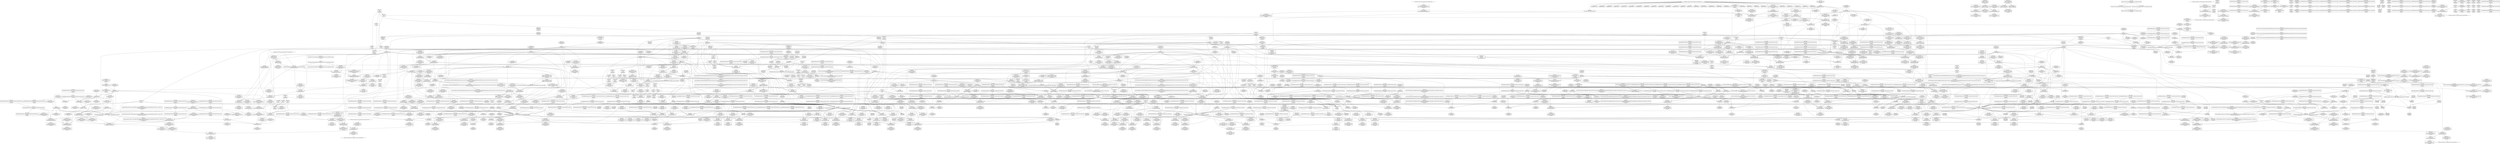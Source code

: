 digraph {
	CE0x428aab0 [shape=record,shape=Mrecord,label="{CE0x428aab0|_call_void_mcount()_#3|*SummSource*}"]
	CE0x4266660 [shape=record,shape=Mrecord,label="{CE0x4266660|i64*_getelementptr_inbounds_(_13_x_i64_,_13_x_i64_*___llvm_gcov_ctr126,_i64_0,_i64_0)|*Constant*|*SummSink*}"]
	CE0x42fa880 [shape=record,shape=Mrecord,label="{CE0x42fa880|rcu_lock_release:tmp7|*SummSource*}"]
	CE0x4237760 [shape=record,shape=Mrecord,label="{CE0x4237760|task_sid:land.lhs.true2}"]
	CE0x42183a0 [shape=record,shape=Mrecord,label="{CE0x42183a0|i32_(i32,_i32,_i16,_i32,_%struct.common_audit_data*)*_bitcast_(i32_(i32,_i32,_i16,_i32,_%struct.common_audit_data.495*)*_avc_has_perm_to_i32_(i32,_i32,_i16,_i32,_%struct.common_audit_data*)*)|*Constant*|*SummSource*}"]
	CE0x4325be0 [shape=record,shape=Mrecord,label="{CE0x4325be0|__preempt_count_add:tmp2}"]
	CE0x42860a0 [shape=record,shape=Mrecord,label="{CE0x42860a0|__preempt_count_add:bb}"]
	CE0x41f67e0 [shape=record,shape=Mrecord,label="{CE0x41f67e0|i64*_getelementptr_inbounds_(_11_x_i64_,_11_x_i64_*___llvm_gcov_ctr125,_i64_0,_i64_1)|*Constant*}"]
	CE0x41e71e0 [shape=record,shape=Mrecord,label="{CE0x41e71e0|task_sid:if.end|*SummSource*}"]
	CE0x42b5b10 [shape=record,shape=Mrecord,label="{CE0x42b5b10|rcu_lock_acquire:tmp1}"]
	CE0x429cd50 [shape=record,shape=Mrecord,label="{CE0x429cd50|i64*_getelementptr_inbounds_(_11_x_i64_,_11_x_i64_*___llvm_gcov_ctr132,_i64_0,_i64_0)|*Constant*|*SummSource*}"]
	CE0x4204e80 [shape=record,shape=Mrecord,label="{CE0x4204e80|i64*_getelementptr_inbounds_(_13_x_i64_,_13_x_i64_*___llvm_gcov_ctr126,_i64_0,_i64_8)|*Constant*}"]
	CE0x41f8820 [shape=record,shape=Mrecord,label="{CE0x41f8820|selinux_task_setioprio:tmp}"]
	CE0x4220870 [shape=record,shape=Mrecord,label="{CE0x4220870|task_sid:tmp10|security/selinux/hooks.c,208|*SummSource*}"]
	CE0x4205560 [shape=record,shape=Mrecord,label="{CE0x4205560|i64*_getelementptr_inbounds_(_11_x_i64_,_11_x_i64_*___llvm_gcov_ctr125,_i64_0,_i64_8)|*Constant*|*SummSink*}"]
	CE0x42943d0 [shape=record,shape=Mrecord,label="{CE0x42943d0|cred_sid:bb|*SummSource*}"]
	CE0x4270e50 [shape=record,shape=Mrecord,label="{CE0x4270e50|rcu_lock_release:map|Function::rcu_lock_release&Arg::map::|*SummSink*}"]
	CE0x4291760 [shape=record,shape=Mrecord,label="{CE0x4291760|i64*_getelementptr_inbounds_(_11_x_i64_,_11_x_i64_*___llvm_gcov_ctr127,_i64_0,_i64_9)|*Constant*}"]
	CE0x428c9b0 [shape=record,shape=Mrecord,label="{CE0x428c9b0|i64_5|*Constant*}"]
	CE0x4252a10 [shape=record,shape=Mrecord,label="{CE0x4252a10|task_sid:tmp18|security/selinux/hooks.c,208|*SummSource*}"]
	CE0x4275780 [shape=record,shape=Mrecord,label="{CE0x4275780|GLOBAL:__preempt_count|Global_var:__preempt_count|*SummSource*}"]
	CE0x4209960 [shape=record,shape=Mrecord,label="{CE0x4209960|current_sid:tmp1}"]
	CE0x41e9e90 [shape=record,shape=Mrecord,label="{CE0x41e9e90|VOIDTB_TE:_CE_128,136_}"]
	CE0x41fedc0 [shape=record,shape=Mrecord,label="{CE0x41fedc0|current_sid:bb|*SummSource*}"]
	CE0x42f3d40 [shape=record,shape=Mrecord,label="{CE0x42f3d40|void_(i32*,_i32,_i32*)*_asm_addl_$1,_%gs:$0_,_*m,ri,*m,_dirflag_,_fpsr_,_flags_}"]
	CE0x41e7660 [shape=record,shape=Mrecord,label="{CE0x41e7660|current_has_perm:tmp1}"]
	CE0x4299b60 [shape=record,shape=Mrecord,label="{CE0x4299b60|rcu_read_unlock:call3|include/linux/rcupdate.h,933}"]
	CE0x4317a10 [shape=record,shape=Mrecord,label="{CE0x4317a10|i64*_getelementptr_inbounds_(_4_x_i64_,_4_x_i64_*___llvm_gcov_ctr135,_i64_0,_i64_2)|*Constant*}"]
	CE0x4250410 [shape=record,shape=Mrecord,label="{CE0x4250410|task_sid:tmp3|*SummSink*}"]
	CE0x4209150 [shape=record,shape=Mrecord,label="{CE0x4209150|current_has_perm:tmp}"]
	CE0x4294b20 [shape=record,shape=Mrecord,label="{CE0x4294b20|cred_sid:sid|security/selinux/hooks.c,197|*SummSource*}"]
	CE0x421feb0 [shape=record,shape=Mrecord,label="{CE0x421feb0|get_current:tmp3}"]
	CE0x42ac960 [shape=record,shape=Mrecord,label="{CE0x42ac960|rcu_read_unlock:if.end|*SummSink*}"]
	CE0x42ef6e0 [shape=record,shape=Mrecord,label="{CE0x42ef6e0|i64*_getelementptr_inbounds_(_4_x_i64_,_4_x_i64_*___llvm_gcov_ctr133,_i64_0,_i64_2)|*Constant*}"]
	CE0x42824e0 [shape=record,shape=Mrecord,label="{CE0x42824e0|GLOBAL:rcu_lock_acquire|*Constant*}"]
	CE0x4266810 [shape=record,shape=Mrecord,label="{CE0x4266810|get_current:tmp1|*SummSource*}"]
	CE0x4263b90 [shape=record,shape=Mrecord,label="{CE0x4263b90|GLOBAL:rcu_lock_acquire|*Constant*|*SummSink*}"]
	CE0x429e670 [shape=record,shape=Mrecord,label="{CE0x429e670|rcu_read_unlock:tmp4|include/linux/rcupdate.h,933}"]
	CE0x423e8d0 [shape=record,shape=Mrecord,label="{CE0x423e8d0|i64_3|*Constant*}"]
	CE0x426d090 [shape=record,shape=Mrecord,label="{CE0x426d090|rcu_read_unlock:tmp19|include/linux/rcupdate.h,933|*SummSink*}"]
	CE0x42f2ab0 [shape=record,shape=Mrecord,label="{CE0x42f2ab0|rcu_lock_release:bb}"]
	CE0x4267dd0 [shape=record,shape=Mrecord,label="{CE0x4267dd0|task_sid:do.body5|*SummSource*}"]
	CE0x41f8070 [shape=record,shape=Mrecord,label="{CE0x41f8070|i64*_getelementptr_inbounds_(_11_x_i64_,_11_x_i64_*___llvm_gcov_ctr125,_i64_0,_i64_0)|*Constant*|*SummSink*}"]
	CE0x41fc620 [shape=record,shape=Mrecord,label="{CE0x41fc620|current_sid:tmp18|security/selinux/hooks.c,218|*SummSink*}"]
	CE0x42b03d0 [shape=record,shape=Mrecord,label="{CE0x42b03d0|rcu_read_unlock:bb|*SummSource*}"]
	CE0x42afe30 [shape=record,shape=Mrecord,label="{CE0x42afe30|__preempt_count_add:val|Function::__preempt_count_add&Arg::val::}"]
	CE0x421a220 [shape=record,shape=Mrecord,label="{CE0x421a220|avc_has_perm:requested|Function::avc_has_perm&Arg::requested::|*SummSink*}"]
	CE0x43317c0 [shape=record,shape=Mrecord,label="{CE0x43317c0|i64*_getelementptr_inbounds_(_4_x_i64_,_4_x_i64_*___llvm_gcov_ctr129,_i64_0,_i64_0)|*Constant*|*SummSource*}"]
	CE0x42050e0 [shape=record,shape=Mrecord,label="{CE0x42050e0|i1_true|*Constant*}"]
	CE0x4222f00 [shape=record,shape=Mrecord,label="{CE0x4222f00|i64_4|*Constant*}"]
	CE0x41ed4d0 [shape=record,shape=Mrecord,label="{CE0x41ed4d0|i64*_getelementptr_inbounds_(_2_x_i64_,_2_x_i64_*___llvm_gcov_ctr136,_i64_0,_i64_1)|*Constant*|*SummSource*}"]
	CE0x429a770 [shape=record,shape=Mrecord,label="{CE0x429a770|_call_void_asm_sideeffect_,_memory_,_dirflag_,_fpsr_,_flags_()_#3,_!dbg_!27714,_!srcloc_!27715|include/linux/rcupdate.h,239|*SummSink*}"]
	CE0x425e480 [shape=record,shape=Mrecord,label="{CE0x425e480|GLOBAL:rcu_lock_map|Global_var:rcu_lock_map|*SummSink*}"]
	CE0x4208b90 [shape=record,shape=Mrecord,label="{CE0x4208b90|selinux_task_setioprio:return}"]
	CE0x421c450 [shape=record,shape=Mrecord,label="{CE0x421c450|i8*_getelementptr_inbounds_(_41_x_i8_,_41_x_i8_*_.str44,_i32_0,_i32_0)|*Constant*}"]
	CE0x42a53e0 [shape=record,shape=Mrecord,label="{CE0x42a53e0|rcu_lock_acquire:tmp|*SummSource*}"]
	CE0x421a9e0 [shape=record,shape=Mrecord,label="{CE0x421a9e0|avc_has_perm:auditdata|Function::avc_has_perm&Arg::auditdata::|*SummSource*}"]
	CE0x4262600 [shape=record,shape=Mrecord,label="{CE0x4262600|i64*_getelementptr_inbounds_(_11_x_i64_,_11_x_i64_*___llvm_gcov_ctr132,_i64_0,_i64_8)|*Constant*|*SummSink*}"]
	CE0x423d630 [shape=record,shape=Mrecord,label="{CE0x423d630|GLOBAL:lockdep_rcu_suspicious|*Constant*}"]
	CE0x429e110 [shape=record,shape=Mrecord,label="{CE0x429e110|i64*_getelementptr_inbounds_(_4_x_i64_,_4_x_i64_*___llvm_gcov_ctr130,_i64_0,_i64_1)|*Constant*|*SummSource*}"]
	CE0x4269370 [shape=record,shape=Mrecord,label="{CE0x4269370|cred_sid:tmp4|*LoadInst*|security/selinux/hooks.c,196}"]
	CE0x4275ab0 [shape=record,shape=Mrecord,label="{CE0x4275ab0|__rcu_read_unlock:tmp2}"]
	CE0x4208a60 [shape=record,shape=Mrecord,label="{CE0x4208a60|VOIDTB_TE:_CE_28,32_}"]
	CE0x4282e90 [shape=record,shape=Mrecord,label="{CE0x4282e90|rcu_read_lock:tmp|*SummSource*}"]
	CE0x425f5e0 [shape=record,shape=Mrecord,label="{CE0x425f5e0|task_sid:tmp5|security/selinux/hooks.c,208|*SummSource*}"]
	CE0x426ef70 [shape=record,shape=Mrecord,label="{CE0x426ef70|rcu_read_lock:call|include/linux/rcupdate.h,882}"]
	CE0x42b0ab0 [shape=record,shape=Mrecord,label="{CE0x42b0ab0|0:_i8,_:_GCMR_rcu_read_unlock.__warned_internal_global_i8_0,_section_.data.unlikely_,_align_1:_elem_0:default:}"]
	CE0x42a7010 [shape=record,shape=Mrecord,label="{CE0x42a7010|rcu_read_unlock:tmp15|include/linux/rcupdate.h,933|*SummSource*}"]
	CE0x42a2400 [shape=record,shape=Mrecord,label="{CE0x42a2400|rcu_read_unlock:tmp10|include/linux/rcupdate.h,933|*SummSource*}"]
	CE0x42052b0 [shape=record,shape=Mrecord,label="{CE0x42052b0|i1_true|*Constant*|*SummSource*}"]
	CE0x42ef520 [shape=record,shape=Mrecord,label="{CE0x42ef520|_call_void_mcount()_#3|*SummSource*}"]
	CE0x42dedb0 [shape=record,shape=Mrecord,label="{CE0x42dedb0|_call_void_mcount()_#3}"]
	CE0x42138b0 [shape=record,shape=Mrecord,label="{CE0x42138b0|selinux_task_setioprio:tmp11|security/selinux/hooks.c,3612}"]
	CE0x42ac090 [shape=record,shape=Mrecord,label="{CE0x42ac090|i64*_getelementptr_inbounds_(_11_x_i64_,_11_x_i64_*___llvm_gcov_ctr127,_i64_0,_i64_0)|*Constant*}"]
	CE0x4232740 [shape=record,shape=Mrecord,label="{CE0x4232740|current_sid:call4|security/selinux/hooks.c,218|*SummSource*}"]
	CE0x4268b30 [shape=record,shape=Mrecord,label="{CE0x4268b30|_call_void___preempt_count_add(i32_1)_#10,_!dbg_!27711|include/linux/rcupdate.h,239}"]
	CE0x4266c20 [shape=record,shape=Mrecord,label="{CE0x4266c20|task_sid:bb|*SummSource*}"]
	CE0x4208cc0 [shape=record,shape=Mrecord,label="{CE0x4208cc0|_call_void_mcount()_#3|*SummSink*}"]
	CE0x4212620 [shape=record,shape=Mrecord,label="{CE0x4212620|selinux_task_setioprio:call|security/selinux/hooks.c,3607}"]
	CE0x424f070 [shape=record,shape=Mrecord,label="{CE0x424f070|task_sid:tmp15|security/selinux/hooks.c,208}"]
	CE0x41ea030 [shape=record,shape=Mrecord,label="{CE0x41ea030|VOIDTB_TE:_CE_136,144_}"]
	CE0x42aa5f0 [shape=record,shape=Mrecord,label="{CE0x42aa5f0|GLOBAL:lockdep_rcu_suspicious|*Constant*}"]
	CE0x42518f0 [shape=record,shape=Mrecord,label="{CE0x42518f0|_call_void_lockdep_rcu_suspicious(i8*_getelementptr_inbounds_(_25_x_i8_,_25_x_i8_*_.str3,_i32_0,_i32_0),_i32_208,_i8*_getelementptr_inbounds_(_41_x_i8_,_41_x_i8_*_.str44,_i32_0,_i32_0))_#10,_!dbg_!27732|security/selinux/hooks.c,208|*SummSink*}"]
	CE0x421ac20 [shape=record,shape=Mrecord,label="{CE0x421ac20|_ret_i32_%retval.0,_!dbg_!27728|security/selinux/avc.c,775|*SummSink*}"]
	CE0x4263110 [shape=record,shape=Mrecord,label="{CE0x4263110|rcu_read_unlock:tmp12|include/linux/rcupdate.h,933}"]
	CE0x420acc0 [shape=record,shape=Mrecord,label="{CE0x420acc0|current_sid:tmp4|security/selinux/hooks.c,218|*SummSource*}"]
	CE0x420a6d0 [shape=record,shape=Mrecord,label="{CE0x420a6d0|i64*_getelementptr_inbounds_(_6_x_i64_,_6_x_i64_*___llvm_gcov_ctr284,_i64_0,_i64_0)|*Constant*|*SummSource*}"]
	CE0x421c040 [shape=record,shape=Mrecord,label="{CE0x421c040|i32_208|*Constant*|*SummSink*}"]
	CE0x423b230 [shape=record,shape=Mrecord,label="{CE0x423b230|_ret_void,_!dbg_!27735|include/linux/rcupdate.h,938}"]
	CE0x41f3050 [shape=record,shape=Mrecord,label="{CE0x41f3050|current_has_perm:call|security/selinux/hooks.c,1542}"]
	CE0x41fe3e0 [shape=record,shape=Mrecord,label="{CE0x41fe3e0|_ret_i32_%call2,_!dbg_!27718|security/selinux/hooks.c,1544|*SummSink*}"]
	CE0x42f22f0 [shape=record,shape=Mrecord,label="{CE0x42f22f0|_call_void_mcount()_#3}"]
	CE0x42b1ab0 [shape=record,shape=Mrecord,label="{CE0x42b1ab0|rcu_read_unlock:tmp9|include/linux/rcupdate.h,933}"]
	CE0x4207110 [shape=record,shape=Mrecord,label="{CE0x4207110|_ret_i32_%tmp24,_!dbg_!27742|security/selinux/hooks.c,220|*SummSink*}"]
	CE0x4271a50 [shape=record,shape=Mrecord,label="{CE0x4271a50|GLOBAL:__rcu_read_unlock|*Constant*|*SummSink*}"]
	CE0x41f6cd0 [shape=record,shape=Mrecord,label="{CE0x41f6cd0|rcu_read_lock:land.lhs.true2}"]
	CE0x4220ba0 [shape=record,shape=Mrecord,label="{CE0x4220ba0|i64*_getelementptr_inbounds_(_11_x_i64_,_11_x_i64_*___llvm_gcov_ctr125,_i64_0,_i64_1)|*Constant*|*SummSink*}"]
	CE0x429eca0 [shape=record,shape=Mrecord,label="{CE0x429eca0|_ret_void,_!dbg_!27719|./arch/x86/include/asm/preempt.h,73}"]
	CE0x423a3f0 [shape=record,shape=Mrecord,label="{CE0x423a3f0|i64*_getelementptr_inbounds_(_13_x_i64_,_13_x_i64_*___llvm_gcov_ctr126,_i64_0,_i64_0)|*Constant*|*SummSource*}"]
	CE0x41ee550 [shape=record,shape=Mrecord,label="{CE0x41ee550|_ret_i32_%tmp6,_!dbg_!27716|security/selinux/hooks.c,197}"]
	CE0x4266920 [shape=record,shape=Mrecord,label="{CE0x4266920|i64*_getelementptr_inbounds_(_4_x_i64_,_4_x_i64_*___llvm_gcov_ctr128,_i64_0,_i64_1)|*Constant*}"]
	CE0x426d540 [shape=record,shape=Mrecord,label="{CE0x426d540|rcu_read_unlock:tmp20|include/linux/rcupdate.h,933|*SummSink*}"]
	CE0x421edd0 [shape=record,shape=Mrecord,label="{CE0x421edd0|_call_void_mcount()_#3|*SummSink*}"]
	CE0x41ee0e0 [shape=record,shape=Mrecord,label="{CE0x41ee0e0|cred_sid:entry|*SummSink*}"]
	CE0x42f3b80 [shape=record,shape=Mrecord,label="{CE0x42f3b80|_call_void_asm_addl_$1,_%gs:$0_,_*m,ri,*m,_dirflag_,_fpsr_,_flags_(i32*___preempt_count,_i32_%val,_i32*___preempt_count)_#3,_!dbg_!27714,_!srcloc_!27717|./arch/x86/include/asm/preempt.h,72|*SummSink*}"]
	CE0x428fc10 [shape=record,shape=Mrecord,label="{CE0x428fc10|__rcu_read_lock:tmp7|include/linux/rcupdate.h,240|*SummSource*}"]
	CE0x42324b0 [shape=record,shape=Mrecord,label="{CE0x42324b0|current_sid:call4|security/selinux/hooks.c,218}"]
	CE0x420c840 [shape=record,shape=Mrecord,label="{CE0x420c840|i64_0|*Constant*|*SummSink*}"]
	CE0x428e5d0 [shape=record,shape=Mrecord,label="{CE0x428e5d0|rcu_read_lock:tmp7|include/linux/rcupdate.h,882}"]
	CE0x42e0cd0 [shape=record,shape=Mrecord,label="{CE0x42e0cd0|__preempt_count_add:do.end|*SummSource*}"]
	CE0x42a7f80 [shape=record,shape=Mrecord,label="{CE0x42a7f80|rcu_read_lock:tmp15|include/linux/rcupdate.h,882|*SummSource*}"]
	CE0x42f90b0 [shape=record,shape=Mrecord,label="{CE0x42f90b0|GLOBAL:lock_release|*Constant*|*SummSource*}"]
	CE0x42043a0 [shape=record,shape=Mrecord,label="{CE0x42043a0|task_sid:tmp27|security/selinux/hooks.c,208}"]
	"CONST[source:0(mediator),value:0(static)][purpose:{operation}][SnkIdx:3]"
	CE0x428da20 [shape=record,shape=Mrecord,label="{CE0x428da20|i64*_getelementptr_inbounds_(_4_x_i64_,_4_x_i64_*___llvm_gcov_ctr129,_i64_0,_i64_3)|*Constant*|*SummSource*}"]
	CE0x4207070 [shape=record,shape=Mrecord,label="{CE0x4207070|_ret_i32_%tmp24,_!dbg_!27742|security/selinux/hooks.c,220|*SummSource*}"]
	CE0x42ad360 [shape=record,shape=Mrecord,label="{CE0x42ad360|cred_sid:tmp5|security/selinux/hooks.c,196|*SummSource*}"]
	CE0x42dcf50 [shape=record,shape=Mrecord,label="{CE0x42dcf50|i64*_getelementptr_inbounds_(_4_x_i64_,_4_x_i64_*___llvm_gcov_ctr135,_i64_0,_i64_1)|*Constant*|*SummSink*}"]
	CE0x4216100 [shape=record,shape=Mrecord,label="{CE0x4216100|i8*_getelementptr_inbounds_(_45_x_i8_,_45_x_i8_*_.str12,_i32_0,_i32_0)|*Constant*}"]
	CE0x41e70c0 [shape=record,shape=Mrecord,label="{CE0x41e70c0|task_sid:if.end}"]
	CE0x42e1060 [shape=record,shape=Mrecord,label="{CE0x42e1060|__rcu_read_unlock:tmp6|include/linux/rcupdate.h,245|*SummSource*}"]
	CE0x41ff040 [shape=record,shape=Mrecord,label="{CE0x41ff040|VOIDTB_TE:_CE_88,89_}"]
	CE0x42f4450 [shape=record,shape=Mrecord,label="{CE0x42f4450|rcu_lock_acquire:tmp5|include/linux/rcupdate.h,418}"]
	CE0x42234a0 [shape=record,shape=Mrecord,label="{CE0x42234a0|i64_5|*Constant*}"]
	CE0x4203940 [shape=record,shape=Mrecord,label="{CE0x4203940|_call_void_asm_addl_$1,_%gs:$0_,_*m,ri,*m,_dirflag_,_fpsr_,_flags_(i32*___preempt_count,_i32_%sub,_i32*___preempt_count)_#3,_!dbg_!27717,_!srcloc_!27718|./arch/x86/include/asm/preempt.h,77|*SummSink*}"]
	CE0x4267240 [shape=record,shape=Mrecord,label="{CE0x4267240|i64*_getelementptr_inbounds_(_2_x_i64_,_2_x_i64_*___llvm_gcov_ctr131,_i64_0,_i64_1)|*Constant*|*SummSource*}"]
	CE0x421d900 [shape=record,shape=Mrecord,label="{CE0x421d900|current_sid:call|security/selinux/hooks.c,218|*SummSink*}"]
	CE0x42723c0 [shape=record,shape=Mrecord,label="{CE0x42723c0|_ret_void,_!dbg_!27717|include/linux/rcupdate.h,245|*SummSource*}"]
	CE0x428d810 [shape=record,shape=Mrecord,label="{CE0x428d810|rcu_lock_acquire:tmp3|*SummSink*}"]
	CE0x42520b0 [shape=record,shape=Mrecord,label="{CE0x42520b0|task_sid:land.lhs.true2|*SummSink*}"]
	CE0x4263580 [shape=record,shape=Mrecord,label="{CE0x4263580|task_sid:tmp11|security/selinux/hooks.c,208|*SummSource*}"]
	CE0x4251510 [shape=record,shape=Mrecord,label="{CE0x4251510|task_sid:tmp19|security/selinux/hooks.c,208|*SummSource*}"]
	CE0x42f3920 [shape=record,shape=Mrecord,label="{CE0x42f3920|rcu_lock_release:tmp3|*SummSource*}"]
	CE0x4325360 [shape=record,shape=Mrecord,label="{CE0x4325360|__preempt_count_add:tmp1|*SummSink*}"]
	CE0x421f710 [shape=record,shape=Mrecord,label="{CE0x421f710|current_sid:tmp6|security/selinux/hooks.c,218}"]
	CE0x42079c0 [shape=record,shape=Mrecord,label="{CE0x42079c0|task_sid:entry}"]
	CE0x42e1430 [shape=record,shape=Mrecord,label="{CE0x42e1430|__rcu_read_unlock:tmp7|include/linux/rcupdate.h,245}"]
	CE0x431a970 [shape=record,shape=Mrecord,label="{CE0x431a970|_call_void_mcount()_#3}"]
	CE0x4268450 [shape=record,shape=Mrecord,label="{CE0x4268450|task_sid:tmp9|security/selinux/hooks.c,208|*SummSource*}"]
	CE0x4217cd0 [shape=record,shape=Mrecord,label="{CE0x4217cd0|current_sid:tmp17|security/selinux/hooks.c,218|*SummSink*}"]
	CE0x426ff60 [shape=record,shape=Mrecord,label="{CE0x426ff60|_call_void_rcu_lock_release(%struct.lockdep_map*_rcu_lock_map)_#10,_!dbg_!27733|include/linux/rcupdate.h,935|*SummSource*}"]
	CE0x4260210 [shape=record,shape=Mrecord,label="{CE0x4260210|i64*_getelementptr_inbounds_(_11_x_i64_,_11_x_i64_*___llvm_gcov_ctr127,_i64_0,_i64_1)|*Constant*|*SummSink*}"]
	CE0x42a48d0 [shape=record,shape=Mrecord,label="{CE0x42a48d0|void_(i32*,_i32,_i32*)*_asm_addl_$1,_%gs:$0_,_*m,ri,*m,_dirflag_,_fpsr_,_flags_|*SummSink*}"]
	CE0x426abc0 [shape=record,shape=Mrecord,label="{CE0x426abc0|128:_i8*,_:_CRE_128,136_|*MultipleSource*|Function::cred_sid&Arg::cred::|*LoadInst*|security/selinux/hooks.c,208|security/selinux/hooks.c,196}"]
	CE0x41fcba0 [shape=record,shape=Mrecord,label="{CE0x41fcba0|current_has_perm:call2|security/selinux/hooks.c,1544|*SummSink*}"]
	CE0x42de800 [shape=record,shape=Mrecord,label="{CE0x42de800|i64*_getelementptr_inbounds_(_4_x_i64_,_4_x_i64_*___llvm_gcov_ctr133,_i64_0,_i64_0)|*Constant*|*SummSource*}"]
	CE0x427e8f0 [shape=record,shape=Mrecord,label="{CE0x427e8f0|__preempt_count_add:tmp1}"]
	CE0x42b5770 [shape=record,shape=Mrecord,label="{CE0x42b5770|i8*_getelementptr_inbounds_(_44_x_i8_,_44_x_i8_*_.str47,_i32_0,_i32_0)|*Constant*|*SummSource*}"]
	CE0x42ad100 [shape=record,shape=Mrecord,label="{CE0x42ad100|__rcu_read_lock:tmp6|include/linux/rcupdate.h,240}"]
	CE0x423d420 [shape=record,shape=Mrecord,label="{CE0x423d420|get_current:tmp4|./arch/x86/include/asm/current.h,14|*SummSource*}"]
	CE0x4206b20 [shape=record,shape=Mrecord,label="{CE0x4206b20|GLOBAL:current_sid|*Constant*|*SummSink*}"]
	CE0x4290770 [shape=record,shape=Mrecord,label="{CE0x4290770|rcu_read_lock:do.end|*SummSource*}"]
	CE0x42f0f50 [shape=record,shape=Mrecord,label="{CE0x42f0f50|i64*_getelementptr_inbounds_(_4_x_i64_,_4_x_i64_*___llvm_gcov_ctr128,_i64_0,_i64_0)|*Constant*|*SummSource*}"]
	CE0x429c560 [shape=record,shape=Mrecord,label="{CE0x429c560|rcu_read_unlock:tmp10|include/linux/rcupdate.h,933|*SummSink*}"]
	CE0x42a3c60 [shape=record,shape=Mrecord,label="{CE0x42a3c60|rcu_read_unlock:land.lhs.true2}"]
	CE0x42a7140 [shape=record,shape=Mrecord,label="{CE0x42a7140|rcu_read_unlock:tmp15|include/linux/rcupdate.h,933|*SummSink*}"]
	CE0x420b130 [shape=record,shape=Mrecord,label="{CE0x420b130|current_has_perm:perms|Function::current_has_perm&Arg::perms::}"]
	CE0x428a2e0 [shape=record,shape=Mrecord,label="{CE0x428a2e0|__preempt_count_sub:tmp7|./arch/x86/include/asm/preempt.h,78|*SummSink*}"]
	CE0x427f200 [shape=record,shape=Mrecord,label="{CE0x427f200|rcu_lock_acquire:tmp}"]
	CE0x425f740 [shape=record,shape=Mrecord,label="{CE0x425f740|task_sid:tmp5|security/selinux/hooks.c,208|*SummSink*}"]
	CE0x42a9650 [shape=record,shape=Mrecord,label="{CE0x42a9650|rcu_read_lock:tmp18|include/linux/rcupdate.h,882|*SummSource*}"]
	CE0x4281380 [shape=record,shape=Mrecord,label="{CE0x4281380|_ret_void,_!dbg_!27735|include/linux/rcupdate.h,938|*SummSource*}"]
	CE0x420d4f0 [shape=record,shape=Mrecord,label="{CE0x420d4f0|_call_void_mcount()_#3|*SummSink*}"]
	CE0x42958f0 [shape=record,shape=Mrecord,label="{CE0x42958f0|cred_sid:tmp6|security/selinux/hooks.c,197}"]
	CE0x425d700 [shape=record,shape=Mrecord,label="{CE0x425d700|task_sid:tobool|security/selinux/hooks.c,208|*SummSink*}"]
	CE0x42f00a0 [shape=record,shape=Mrecord,label="{CE0x42f00a0|i64*_getelementptr_inbounds_(_4_x_i64_,_4_x_i64_*___llvm_gcov_ctr133,_i64_0,_i64_2)|*Constant*|*SummSink*}"]
	CE0x425dd80 [shape=record,shape=Mrecord,label="{CE0x425dd80|task_sid:tmp1|*SummSource*}"]
	CE0x425cfa0 [shape=record,shape=Mrecord,label="{CE0x425cfa0|i64*_getelementptr_inbounds_(_13_x_i64_,_13_x_i64_*___llvm_gcov_ctr126,_i64_0,_i64_1)|*Constant*|*SummSink*}"]
	CE0x4208110 [shape=record,shape=Mrecord,label="{CE0x4208110|current_has_perm:tmp2}"]
	CE0x425d2c0 [shape=record,shape=Mrecord,label="{CE0x425d2c0|_call_void_mcount()_#3|*SummSink*}"]
	CE0x4275910 [shape=record,shape=Mrecord,label="{CE0x4275910|i64*_getelementptr_inbounds_(_4_x_i64_,_4_x_i64_*___llvm_gcov_ctr129,_i64_0,_i64_3)|*Constant*}"]
	CE0x42513b0 [shape=record,shape=Mrecord,label="{CE0x42513b0|_call_void_lockdep_rcu_suspicious(i8*_getelementptr_inbounds_(_25_x_i8_,_25_x_i8_*_.str3,_i32_0,_i32_0),_i32_208,_i8*_getelementptr_inbounds_(_41_x_i8_,_41_x_i8_*_.str44,_i32_0,_i32_0))_#10,_!dbg_!27732|security/selinux/hooks.c,208}"]
	CE0x42f4a50 [shape=record,shape=Mrecord,label="{CE0x42f4a50|__rcu_read_lock:tmp4|include/linux/rcupdate.h,239}"]
	CE0x431de90 [shape=record,shape=Mrecord,label="{CE0x431de90|__preempt_count_sub:tmp2|*SummSink*}"]
	CE0x429a920 [shape=record,shape=Mrecord,label="{CE0x429a920|i64*_getelementptr_inbounds_(_4_x_i64_,_4_x_i64_*___llvm_gcov_ctr128,_i64_0,_i64_3)|*Constant*}"]
	CE0x42b5820 [shape=record,shape=Mrecord,label="{CE0x42b5820|i8*_getelementptr_inbounds_(_44_x_i8_,_44_x_i8_*_.str47,_i32_0,_i32_0)|*Constant*|*SummSink*}"]
	CE0x42f9450 [shape=record,shape=Mrecord,label="{CE0x42f9450|i64_ptrtoint_(i8*_blockaddress(_rcu_lock_release,_%__here)_to_i64)|*Constant*}"]
	CE0x4319050 [shape=record,shape=Mrecord,label="{CE0x4319050|__preempt_count_add:tmp}"]
	CE0x42821c0 [shape=record,shape=Mrecord,label="{CE0x42821c0|GLOBAL:rcu_read_unlock.__warned|Global_var:rcu_read_unlock.__warned|*SummSink*}"]
	CE0x4208c00 [shape=record,shape=Mrecord,label="{CE0x4208c00|selinux_task_setioprio:return|*SummSource*}"]
	CE0x42348b0 [shape=record,shape=Mrecord,label="{CE0x42348b0|COLLAPSED:_CMRE:_elem_0::|security/selinux/hooks.c,218}"]
	CE0x425b620 [shape=record,shape=Mrecord,label="{CE0x425b620|i32_1|*Constant*}"]
	CE0x420b0c0 [shape=record,shape=Mrecord,label="{CE0x420b0c0|_ret_i32_%call2,_!dbg_!27718|security/selinux/hooks.c,1544}"]
	CE0x4275b20 [shape=record,shape=Mrecord,label="{CE0x4275b20|__rcu_read_unlock:tmp2|*SummSource*}"]
	CE0x421abb0 [shape=record,shape=Mrecord,label="{CE0x421abb0|_ret_i32_%retval.0,_!dbg_!27728|security/selinux/avc.c,775|*SummSource*}"]
	CE0x42e0ff0 [shape=record,shape=Mrecord,label="{CE0x42e0ff0|__rcu_read_unlock:tmp6|include/linux/rcupdate.h,245}"]
	CE0x42a0480 [shape=record,shape=Mrecord,label="{CE0x42a0480|i64*_getelementptr_inbounds_(_4_x_i64_,_4_x_i64_*___llvm_gcov_ctr130,_i64_0,_i64_2)|*Constant*|*SummSink*}"]
	CE0x42b5bf0 [shape=record,shape=Mrecord,label="{CE0x42b5bf0|rcu_lock_acquire:tmp1|*SummSink*}"]
	CE0x421cbc0 [shape=record,shape=Mrecord,label="{CE0x421cbc0|i64*_getelementptr_inbounds_(_13_x_i64_,_13_x_i64_*___llvm_gcov_ctr126,_i64_0,_i64_9)|*Constant*|*SummSink*}"]
	CE0x41edf50 [shape=record,shape=Mrecord,label="{CE0x41edf50|cred_sid:entry|*SummSource*}"]
	CE0x4233820 [shape=record,shape=Mrecord,label="{CE0x4233820|i32_78|*Constant*}"]
	CE0x423e940 [shape=record,shape=Mrecord,label="{CE0x423e940|i64_2|*Constant*}"]
	CE0x42381c0 [shape=record,shape=Mrecord,label="{CE0x42381c0|task_sid:tobool4|security/selinux/hooks.c,208}"]
	CE0x4d7efa0 [shape=record,shape=Mrecord,label="{CE0x4d7efa0|selinux_task_setioprio:tmp3|security/selinux/hooks.c,3608}"]
	CE0x428d5c0 [shape=record,shape=Mrecord,label="{CE0x428d5c0|rcu_lock_acquire:tmp3}"]
	CE0x42131e0 [shape=record,shape=Mrecord,label="{CE0x42131e0|i32_0|*Constant*|*SummSource*}"]
	CE0x42532f0 [shape=record,shape=Mrecord,label="{CE0x42532f0|rcu_read_lock:land.lhs.true|*SummSource*}"]
	CE0x41f6ed0 [shape=record,shape=Mrecord,label="{CE0x41f6ed0|rcu_read_lock:land.lhs.true2|*SummSink*}"]
	CE0x42ec7d0 [shape=record,shape=Mrecord,label="{CE0x42ec7d0|_call_void_mcount()_#3|*SummSource*}"]
	CE0x4251cd0 [shape=record,shape=Mrecord,label="{CE0x4251cd0|COLLAPSED:_GCMRE___llvm_gcov_ctr131_internal_global_2_x_i64_zeroinitializer:_elem_0:default:}"]
	CE0x423b7c0 [shape=record,shape=Mrecord,label="{CE0x423b7c0|rcu_read_lock:tmp2|*SummSink*}"]
	CE0x431d400 [shape=record,shape=Mrecord,label="{CE0x431d400|__preempt_count_add:bb|*SummSource*}"]
	CE0x424e610 [shape=record,shape=Mrecord,label="{CE0x424e610|task_sid:tmp3}"]
	CE0x428c310 [shape=record,shape=Mrecord,label="{CE0x428c310|_call_void_mcount()_#3}"]
	CE0x4265f20 [shape=record,shape=Mrecord,label="{CE0x4265f20|task_sid:tmp7|security/selinux/hooks.c,208|*SummSink*}"]
	CE0x42329f0 [shape=record,shape=Mrecord,label="{CE0x42329f0|GLOBAL:get_current|*Constant*}"]
	CE0x428ea70 [shape=record,shape=Mrecord,label="{CE0x428ea70|GLOBAL:rcu_read_lock.__warned|Global_var:rcu_read_lock.__warned}"]
	CE0x4202b70 [shape=record,shape=Mrecord,label="{CE0x4202b70|i64*_getelementptr_inbounds_(_4_x_i64_,_4_x_i64_*___llvm_gcov_ctr134,_i64_0,_i64_0)|*Constant*|*SummSource*}"]
	CE0x4215940 [shape=record,shape=Mrecord,label="{CE0x4215940|i64_2|*Constant*|*SummSource*}"]
	CE0x420aa40 [shape=record,shape=Mrecord,label="{CE0x420aa40|i64_3|*Constant*|*SummSink*}"]
	CE0x421c580 [shape=record,shape=Mrecord,label="{CE0x421c580|i8*_getelementptr_inbounds_(_41_x_i8_,_41_x_i8_*_.str44,_i32_0,_i32_0)|*Constant*|*SummSink*}"]
	CE0x41ed350 [shape=record,shape=Mrecord,label="{CE0x41ed350|current_has_perm:tmp1|*SummSink*}"]
	CE0x431f240 [shape=record,shape=Mrecord,label="{CE0x431f240|_call_void_mcount()_#3}"]
	CE0x4217c60 [shape=record,shape=Mrecord,label="{CE0x4217c60|current_sid:tmp17|security/selinux/hooks.c,218|*SummSource*}"]
	CE0x4262e80 [shape=record,shape=Mrecord,label="{CE0x4262e80|rcu_read_unlock:tmp11|include/linux/rcupdate.h,933|*SummSink*}"]
	CE0x4281500 [shape=record,shape=Mrecord,label="{CE0x4281500|get_current:tmp}"]
	CE0x4256a10 [shape=record,shape=Mrecord,label="{CE0x4256a10|task_sid:tmp26|security/selinux/hooks.c,208}"]
	CE0x421d560 [shape=record,shape=Mrecord,label="{CE0x421d560|current_sid:do.body}"]
	CE0x41f1b50 [shape=record,shape=Mrecord,label="{CE0x41f1b50|selinux_task_setioprio:retval.0|*SummSink*}"]
	CE0x4205810 [shape=record,shape=Mrecord,label="{CE0x4205810|i64*_getelementptr_inbounds_(_11_x_i64_,_11_x_i64_*___llvm_gcov_ctr125,_i64_0,_i64_8)|*Constant*|*SummSource*}"]
	CE0x4276cc0 [shape=record,shape=Mrecord,label="{CE0x4276cc0|__preempt_count_sub:tmp1|*SummSource*}"]
	CE0x423f3e0 [shape=record,shape=Mrecord,label="{CE0x423f3e0|rcu_lock_acquire:tmp2|*SummSource*}"]
	CE0x41fef00 [shape=record,shape=Mrecord,label="{CE0x41fef00|VOIDTB_TE:_CE_64,72_}"]
	CE0x4325a40 [shape=record,shape=Mrecord,label="{CE0x4325a40|__preempt_count_sub:do.body}"]
	CE0x4233900 [shape=record,shape=Mrecord,label="{CE0x4233900|i32_78|*Constant*|*SummSource*}"]
	CE0x431d4d0 [shape=record,shape=Mrecord,label="{CE0x431d4d0|__preempt_count_sub:tmp|*SummSink*}"]
	CE0x4213ae0 [shape=record,shape=Mrecord,label="{CE0x4213ae0|selinux_task_setioprio:tmp11|security/selinux/hooks.c,3612|*SummSink*}"]
	CE0x421e260 [shape=record,shape=Mrecord,label="{CE0x421e260|0:_i8,_:_GCMR_current_sid.__warned_internal_global_i8_0,_section_.data.unlikely_,_align_1:_elem_0:default:}"]
	CE0x425d790 [shape=record,shape=Mrecord,label="{CE0x425d790|task_sid:tmp5|security/selinux/hooks.c,208}"]
	CE0x42711a0 [shape=record,shape=Mrecord,label="{CE0x42711a0|_ret_void,_!dbg_!27717|include/linux/rcupdate.h,424}"]
	CE0x428f090 [shape=record,shape=Mrecord,label="{CE0x428f090|rcu_read_lock:tmp4|include/linux/rcupdate.h,882|*SummSource*}"]
	CE0x429fcf0 [shape=record,shape=Mrecord,label="{CE0x429fcf0|_call_void_asm_sideeffect_,_memory_,_dirflag_,_fpsr_,_flags_()_#3,_!dbg_!27714,_!srcloc_!27715|include/linux/rcupdate.h,239}"]
	CE0x4254ad0 [shape=record,shape=Mrecord,label="{CE0x4254ad0|task_sid:tmp20|security/selinux/hooks.c,208|*SummSource*}"]
	CE0x42e0b60 [shape=record,shape=Mrecord,label="{CE0x42e0b60|__preempt_count_add:do.end}"]
	CE0x4237170 [shape=record,shape=Mrecord,label="{CE0x4237170|current_sid:tmp24|security/selinux/hooks.c,220|*SummSource*}"]
	CE0x4273410 [shape=record,shape=Mrecord,label="{CE0x4273410|i64_ptrtoint_(i8*_blockaddress(_rcu_lock_acquire,_%__here)_to_i64)|*Constant*}"]
	CE0x429af30 [shape=record,shape=Mrecord,label="{CE0x429af30|__rcu_read_lock:tmp6|include/linux/rcupdate.h,240|*SummSink*}"]
	CE0x426f290 [shape=record,shape=Mrecord,label="{CE0x426f290|_ret_void,_!dbg_!27717|include/linux/rcupdate.h,419|*SummSource*}"]
	CE0x42206a0 [shape=record,shape=Mrecord,label="{CE0x42206a0|task_sid:tmp11|security/selinux/hooks.c,208}"]
	CE0x42b1670 [shape=record,shape=Mrecord,label="{CE0x42b1670|i64*_getelementptr_inbounds_(_4_x_i64_,_4_x_i64_*___llvm_gcov_ctr130,_i64_0,_i64_2)|*Constant*}"]
	CE0x4318a40 [shape=record,shape=Mrecord,label="{CE0x4318a40|__rcu_read_unlock:do.end|*SummSink*}"]
	CE0x4239060 [shape=record,shape=Mrecord,label="{CE0x4239060|GLOBAL:current_sid.__warned|Global_var:current_sid.__warned}"]
	CE0x4271c70 [shape=record,shape=Mrecord,label="{CE0x4271c70|__rcu_read_unlock:entry}"]
	CE0x4216500 [shape=record,shape=Mrecord,label="{CE0x4216500|i64*_getelementptr_inbounds_(_11_x_i64_,_11_x_i64_*___llvm_gcov_ctr125,_i64_0,_i64_9)|*Constant*}"]
	CE0x426cfb0 [shape=record,shape=Mrecord,label="{CE0x426cfb0|rcu_read_unlock:tmp19|include/linux/rcupdate.h,933}"]
	CE0x42553c0 [shape=record,shape=Mrecord,label="{CE0x42553c0|i64*_getelementptr_inbounds_(_13_x_i64_,_13_x_i64_*___llvm_gcov_ctr126,_i64_0,_i64_10)|*Constant*}"]
	CE0x4270090 [shape=record,shape=Mrecord,label="{CE0x4270090|_call_void_rcu_lock_release(%struct.lockdep_map*_rcu_lock_map)_#10,_!dbg_!27733|include/linux/rcupdate.h,935|*SummSink*}"]
	CE0x42fa8f0 [shape=record,shape=Mrecord,label="{CE0x42fa8f0|rcu_lock_release:tmp7|*SummSink*}"]
	CE0x423af50 [shape=record,shape=Mrecord,label="{CE0x423af50|rcu_read_unlock:entry|*SummSink*}"]
	CE0x4294f00 [shape=record,shape=Mrecord,label="{CE0x4294f00|4:_i32,_:_CRE_4,8_|*MultipleSource*|security/selinux/hooks.c,196|security/selinux/hooks.c,197|*LoadInst*|security/selinux/hooks.c,196}"]
	CE0x4239d70 [shape=record,shape=Mrecord,label="{CE0x4239d70|current_sid:tmp3}"]
	CE0x420a960 [shape=record,shape=Mrecord,label="{CE0x420a960|i64_3|*Constant*|*SummSource*}"]
	CE0x42120e0 [shape=record,shape=Mrecord,label="{CE0x42120e0|current_has_perm:entry|*SummSink*}"]
	CE0x423ab60 [shape=record,shape=Mrecord,label="{CE0x423ab60|rcu_read_unlock:entry}"]
	CE0x4209dd0 [shape=record,shape=Mrecord,label="{CE0x4209dd0|selinux_task_setioprio:tmp|*SummSink*}"]
	CE0x42ebfe0 [shape=record,shape=Mrecord,label="{CE0x42ebfe0|i64*_getelementptr_inbounds_(_4_x_i64_,_4_x_i64_*___llvm_gcov_ctr134,_i64_0,_i64_3)|*Constant*}"]
	CE0x42a24a0 [shape=record,shape=Mrecord,label="{CE0x42a24a0|i64*_getelementptr_inbounds_(_4_x_i64_,_4_x_i64_*___llvm_gcov_ctr134,_i64_0,_i64_1)|*Constant*|*SummSource*}"]
	CE0x42da0a0 [shape=record,shape=Mrecord,label="{CE0x42da0a0|__rcu_read_lock:tmp5|include/linux/rcupdate.h,239|*SummSource*}"]
	CE0x4292bf0 [shape=record,shape=Mrecord,label="{CE0x4292bf0|rcu_read_lock:tmp21|include/linux/rcupdate.h,884|*SummSource*}"]
	CE0x42073a0 [shape=record,shape=Mrecord,label="{CE0x42073a0|GLOBAL:task_sid|*Constant*}"]
	CE0x4231ce0 [shape=record,shape=Mrecord,label="{CE0x4231ce0|i64*_getelementptr_inbounds_(_11_x_i64_,_11_x_i64_*___llvm_gcov_ctr125,_i64_0,_i64_10)|*Constant*|*SummSink*}"]
	CE0x4290180 [shape=record,shape=Mrecord,label="{CE0x4290180|_ret_void,_!dbg_!27717|include/linux/rcupdate.h,240|*SummSink*}"]
	CE0x429d4e0 [shape=record,shape=Mrecord,label="{CE0x429d4e0|rcu_read_unlock:tobool|include/linux/rcupdate.h,933|*SummSource*}"]
	CE0x42178c0 [shape=record,shape=Mrecord,label="{CE0x42178c0|current_sid:tmp17|security/selinux/hooks.c,218}"]
	CE0x4264370 [shape=record,shape=Mrecord,label="{CE0x4264370|task_sid:tobool4|security/selinux/hooks.c,208|*SummSink*}"]
	CE0x4253f30 [shape=record,shape=Mrecord,label="{CE0x4253f30|rcu_read_lock:entry|*SummSource*}"]
	CE0x4279f60 [shape=record,shape=Mrecord,label="{CE0x4279f60|i8*_undef|*Constant*|*SummSource*}"]
	CE0x428d7a0 [shape=record,shape=Mrecord,label="{CE0x428d7a0|rcu_lock_acquire:tmp3|*SummSource*}"]
	CE0x420e600 [shape=record,shape=Mrecord,label="{CE0x420e600|selinux_task_setioprio:ioprio|Function::selinux_task_setioprio&Arg::ioprio::|*SummSink*}"]
	CE0x4216a80 [shape=record,shape=Mrecord,label="{CE0x4216a80|rcu_read_lock:tmp10|include/linux/rcupdate.h,882|*SummSource*}"]
	CE0x42202c0 [shape=record,shape=Mrecord,label="{CE0x42202c0|current_sid:land.lhs.true|*SummSource*}"]
	CE0x4215fd0 [shape=record,shape=Mrecord,label="{CE0x4215fd0|i32_218|*Constant*|*SummSink*}"]
	CE0x4235af0 [shape=record,shape=Mrecord,label="{CE0x4235af0|i32_1|*Constant*}"]
	CE0x42b3f30 [shape=record,shape=Mrecord,label="{CE0x42b3f30|rcu_read_unlock:tmp18|include/linux/rcupdate.h,933|*SummSource*}"]
	CE0x4254340 [shape=record,shape=Mrecord,label="{CE0x4254340|cred_sid:tmp1|*SummSource*}"]
	CE0x427a930 [shape=record,shape=Mrecord,label="{CE0x427a930|rcu_lock_release:indirectgoto}"]
	CE0x42fa660 [shape=record,shape=Mrecord,label="{CE0x42fa660|rcu_lock_release:tmp7}"]
	CE0x429e9f0 [shape=record,shape=Mrecord,label="{CE0x429e9f0|__preempt_count_add:entry|*SummSink*}"]
	CE0x421b880 [shape=record,shape=Mrecord,label="{CE0x421b880|current_sid:tmp7|security/selinux/hooks.c,218|*SummSink*}"]
	CE0x4209230 [shape=record,shape=Mrecord,label="{CE0x4209230|current_has_perm:tmp|*SummSource*}"]
	CE0x4266fb0 [shape=record,shape=Mrecord,label="{CE0x4266fb0|i64*_getelementptr_inbounds_(_2_x_i64_,_2_x_i64_*___llvm_gcov_ctr131,_i64_0,_i64_1)|*Constant*}"]
	CE0x42822d0 [shape=record,shape=Mrecord,label="{CE0x42822d0|_call_void_rcu_lock_acquire(%struct.lockdep_map*_rcu_lock_map)_#10,_!dbg_!27711|include/linux/rcupdate.h,881|*SummSink*}"]
	CE0x41f2a90 [shape=record,shape=Mrecord,label="{CE0x41f2a90|GLOBAL:current_has_perm|*Constant*|*SummSink*}"]
	CE0x4209e40 [shape=record,shape=Mrecord,label="{CE0x4209e40|i64_1|*Constant*}"]
	CE0x4261180 [shape=record,shape=Mrecord,label="{CE0x4261180|GLOBAL:__rcu_read_lock|*Constant*}"]
	CE0x4283660 [shape=record,shape=Mrecord,label="{CE0x4283660|GLOBAL:__llvm_gcov_ctr127|Global_var:__llvm_gcov_ctr127}"]
	CE0x4269b30 [shape=record,shape=Mrecord,label="{CE0x4269b30|rcu_lock_acquire:entry|*SummSource*}"]
	CE0x4293800 [shape=record,shape=Mrecord,label="{CE0x4293800|rcu_read_lock:tmp21|include/linux/rcupdate.h,884|*SummSink*}"]
	CE0x41f20c0 [shape=record,shape=Mrecord,label="{CE0x41f20c0|i64*_getelementptr_inbounds_(_6_x_i64_,_6_x_i64_*___llvm_gcov_ctr284,_i64_0,_i64_5)|*Constant*|*SummSink*}"]
	CE0x4201b10 [shape=record,shape=Mrecord,label="{CE0x4201b10|selinux_task_setioprio:tmp9|security/selinux/hooks.c,3611|*SummSink*}"]
	CE0x424e390 [shape=record,shape=Mrecord,label="{CE0x424e390|task_sid:tmp2|*SummSource*}"]
	CE0x420c4f0 [shape=record,shape=Mrecord,label="{CE0x420c4f0|selinux_task_setioprio:tmp7|security/selinux/hooks.c,3609}"]
	CE0x4241a30 [shape=record,shape=Mrecord,label="{CE0x4241a30|_call_void_lockdep_rcu_suspicious(i8*_getelementptr_inbounds_(_25_x_i8_,_25_x_i8_*_.str3,_i32_0,_i32_0),_i32_218,_i8*_getelementptr_inbounds_(_45_x_i8_,_45_x_i8_*_.str12,_i32_0,_i32_0))_#10,_!dbg_!27727|security/selinux/hooks.c,218|*SummSink*}"]
	CE0x425e120 [shape=record,shape=Mrecord,label="{CE0x425e120|rcu_lock_acquire:entry|*SummSink*}"]
	CE0x42a09e0 [shape=record,shape=Mrecord,label="{CE0x42a09e0|__rcu_read_lock:tmp3}"]
	CE0x4318ab0 [shape=record,shape=Mrecord,label="{CE0x4318ab0|__rcu_read_unlock:do.body}"]
	CE0x42e0a30 [shape=record,shape=Mrecord,label="{CE0x42e0a30|__preempt_count_add:do.body|*SummSink*}"]
	CE0x42660a0 [shape=record,shape=Mrecord,label="{CE0x42660a0|rcu_read_lock:tmp3|*SummSource*}"]
	CE0x4250b90 [shape=record,shape=Mrecord,label="{CE0x4250b90|task_sid:real_cred|security/selinux/hooks.c,208|*SummSink*}"]
	CE0x42a97d0 [shape=record,shape=Mrecord,label="{CE0x42a97d0|rcu_read_lock:tmp18|include/linux/rcupdate.h,882|*SummSink*}"]
	CE0x42a5c90 [shape=record,shape=Mrecord,label="{CE0x42a5c90|GLOBAL:__preempt_count_add|*Constant*|*SummSource*}"]
	CE0x4250fe0 [shape=record,shape=Mrecord,label="{CE0x4250fe0|cred_sid:tmp2}"]
	CE0x423a530 [shape=record,shape=Mrecord,label="{CE0x423a530|GLOBAL:rcu_read_unlock|*Constant*}"]
	CE0x42b05e0 [shape=record,shape=Mrecord,label="{CE0x42b05e0|i64*_getelementptr_inbounds_(_4_x_i64_,_4_x_i64_*___llvm_gcov_ctr133,_i64_0,_i64_0)|*Constant*|*SummSink*}"]
	CE0x42a85a0 [shape=record,shape=Mrecord,label="{CE0x42a85a0|rcu_read_lock:tmp16|include/linux/rcupdate.h,882|*SummSink*}"]
	CE0x41fbec0 [shape=record,shape=Mrecord,label="{CE0x41fbec0|selinux_task_setioprio:return|*SummSink*}"]
	CE0x4238540 [shape=record,shape=Mrecord,label="{CE0x4238540|task_sid:call3|security/selinux/hooks.c,208|*SummSource*}"]
	CE0x4206c00 [shape=record,shape=Mrecord,label="{CE0x4206c00|current_sid:entry}"]
	CE0x420d7d0 [shape=record,shape=Mrecord,label="{CE0x420d7d0|current_sid:tmp11|security/selinux/hooks.c,218|*SummSink*}"]
	CE0x428eef0 [shape=record,shape=Mrecord,label="{CE0x428eef0|i64_0|*Constant*}"]
	CE0x425e7e0 [shape=record,shape=Mrecord,label="{CE0x425e7e0|task_sid:real_cred|security/selinux/hooks.c,208}"]
	CE0x4289a80 [shape=record,shape=Mrecord,label="{CE0x4289a80|__preempt_count_sub:do.end|*SummSink*}"]
	CE0x4272ad0 [shape=record,shape=Mrecord,label="{CE0x4272ad0|__rcu_read_lock:do.end|*SummSink*}"]
	CE0x4204fb0 [shape=record,shape=Mrecord,label="{CE0x4204fb0|current_sid:tmp14|security/selinux/hooks.c,218|*SummSink*}"]
	CE0x4232c90 [shape=record,shape=Mrecord,label="{CE0x4232c90|GLOBAL:get_current|*Constant*|*SummSource*}"]
	CE0x42aa840 [shape=record,shape=Mrecord,label="{CE0x42aa840|i8*_getelementptr_inbounds_(_25_x_i8_,_25_x_i8_*_.str45,_i32_0,_i32_0)|*Constant*}"]
	CE0x429edc0 [shape=record,shape=Mrecord,label="{CE0x429edc0|rcu_read_unlock:tmp}"]
	CE0x428be60 [shape=record,shape=Mrecord,label="{CE0x428be60|rcu_read_lock:do.end}"]
	CE0x4256820 [shape=record,shape=Mrecord,label="{CE0x4256820|task_sid:tmp24|security/selinux/hooks.c,208|*SummSource*}"]
	CE0x42f3100 [shape=record,shape=Mrecord,label="{CE0x42f3100|_call_void_asm_addl_$1,_%gs:$0_,_*m,ri,*m,_dirflag_,_fpsr_,_flags_(i32*___preempt_count,_i32_%val,_i32*___preempt_count)_#3,_!dbg_!27714,_!srcloc_!27717|./arch/x86/include/asm/preempt.h,72}"]
	CE0x4263da0 [shape=record,shape=Mrecord,label="{CE0x4263da0|cred_sid:tmp5|security/selinux/hooks.c,196}"]
	CE0x4266da0 [shape=record,shape=Mrecord,label="{CE0x4266da0|task_sid:land.lhs.true|*SummSource*}"]
	CE0x42818a0 [shape=record,shape=Mrecord,label="{CE0x42818a0|i64*_getelementptr_inbounds_(_2_x_i64_,_2_x_i64_*___llvm_gcov_ctr98,_i64_0,_i64_0)|*Constant*|*SummSource*}"]
	CE0x421a4d0 [shape=record,shape=Mrecord,label="{CE0x421a4d0|%struct.common_audit_data*_null|*Constant*|*SummSink*}"]
	CE0x421e590 [shape=record,shape=Mrecord,label="{CE0x421e590|current_sid:tobool1|security/selinux/hooks.c,218}"]
	CE0x41e76d0 [shape=record,shape=Mrecord,label="{CE0x41e76d0|current_has_perm:tmp1|*SummSource*}"]
	CE0x4286ad0 [shape=record,shape=Mrecord,label="{CE0x4286ad0|__preempt_count_sub:do.body|*SummSource*}"]
	CE0x429d110 [shape=record,shape=Mrecord,label="{CE0x429d110|i64*_getelementptr_inbounds_(_4_x_i64_,_4_x_i64_*___llvm_gcov_ctr133,_i64_0,_i64_1)|*Constant*|*SummSource*}"]
	CE0x42efda0 [shape=record,shape=Mrecord,label="{CE0x42efda0|i64*_getelementptr_inbounds_(_4_x_i64_,_4_x_i64_*___llvm_gcov_ctr133,_i64_0,_i64_2)|*Constant*|*SummSource*}"]
	CE0x4234250 [shape=record,shape=Mrecord,label="{CE0x4234250|i32_22|*Constant*}"]
	CE0x42a9ee0 [shape=record,shape=Mrecord,label="{CE0x42a9ee0|i8*_getelementptr_inbounds_(_25_x_i8_,_25_x_i8_*_.str45,_i32_0,_i32_0)|*Constant*|*SummSink*}"]
	CE0x42567b0 [shape=record,shape=Mrecord,label="{CE0x42567b0|i64*_getelementptr_inbounds_(_13_x_i64_,_13_x_i64_*___llvm_gcov_ctr126,_i64_0,_i64_11)|*Constant*|*SummSink*}"]
	CE0x4202340 [shape=record,shape=Mrecord,label="{CE0x4202340|_call_void_asm_sideeffect_,_memory_,_dirflag_,_fpsr_,_flags_()_#3,_!dbg_!27711,_!srcloc_!27714|include/linux/rcupdate.h,244|*SummSource*}"]
	CE0x4205bc0 [shape=record,shape=Mrecord,label="{CE0x4205bc0|current_sid:tmp15|security/selinux/hooks.c,218}"]
	CE0x423ba50 [shape=record,shape=Mrecord,label="{CE0x423ba50|rcu_read_lock:tmp3}"]
	CE0x4298b90 [shape=record,shape=Mrecord,label="{CE0x4298b90|rcu_read_unlock:tmp16|include/linux/rcupdate.h,933|*SummSink*}"]
	CE0x41f8310 [shape=record,shape=Mrecord,label="{CE0x41f8310|COLLAPSED:_GCMRE___llvm_gcov_ctr125_internal_global_11_x_i64_zeroinitializer:_elem_0:default:}"]
	CE0x42a3b70 [shape=record,shape=Mrecord,label="{CE0x42a3b70|rcu_read_unlock:do.body|*SummSink*}"]
	CE0x4279470 [shape=record,shape=Mrecord,label="{CE0x4279470|i64*_getelementptr_inbounds_(_4_x_i64_,_4_x_i64_*___llvm_gcov_ctr130,_i64_0,_i64_3)|*Constant*|*SummSink*}"]
	CE0x4204690 [shape=record,shape=Mrecord,label="{CE0x4204690|i64*_getelementptr_inbounds_(_13_x_i64_,_13_x_i64_*___llvm_gcov_ctr126,_i64_0,_i64_12)|*Constant*|*SummSource*}"]
	CE0x4261380 [shape=record,shape=Mrecord,label="{CE0x4261380|task_sid:tmp6|security/selinux/hooks.c,208|*SummSource*}"]
	CE0x431d100 [shape=record,shape=Mrecord,label="{CE0x431d100|i64_1|*Constant*}"]
	CE0x42ab9c0 [shape=record,shape=Mrecord,label="{CE0x42ab9c0|rcu_read_unlock:do.end|*SummSink*}"]
	CE0x428c0d0 [shape=record,shape=Mrecord,label="{CE0x428c0d0|COLLAPSED:_GCMRE___llvm_gcov_ctr98_internal_global_2_x_i64_zeroinitializer:_elem_0:default:}"]
	CE0x42f0c80 [shape=record,shape=Mrecord,label="{CE0x42f0c80|rcu_lock_acquire:tmp4|include/linux/rcupdate.h,418|*SummSink*}"]
	CE0x425ddf0 [shape=record,shape=Mrecord,label="{CE0x425ddf0|task_sid:tmp1|*SummSink*}"]
	CE0x4219080 [shape=record,shape=Mrecord,label="{CE0x4219080|avc_has_perm:ssid|Function::avc_has_perm&Arg::ssid::|*SummSource*}"]
	CE0x421fe40 [shape=record,shape=Mrecord,label="{CE0x421fe40|get_current:tmp2|*SummSink*}"]
	CE0x4238d70 [shape=record,shape=Mrecord,label="{CE0x4238d70|GLOBAL:rcu_read_lock|*Constant*|*SummSource*}"]
	CE0x429d7d0 [shape=record,shape=Mrecord,label="{CE0x429d7d0|rcu_read_unlock:tmp4|include/linux/rcupdate.h,933|*SummSource*}"]
	CE0x42af710 [shape=record,shape=Mrecord,label="{CE0x42af710|rcu_read_lock:tmp5|include/linux/rcupdate.h,882}"]
	CE0x4267990 [shape=record,shape=Mrecord,label="{CE0x4267990|GLOBAL:__llvm_gcov_ctr132|Global_var:__llvm_gcov_ctr132}"]
	CE0x4283e90 [shape=record,shape=Mrecord,label="{CE0x4283e90|__rcu_read_unlock:do.end}"]
	"CONST[source:0(mediator),value:0(static)][purpose:{operation}][SrcIdx:3]"
	CE0x424f5c0 [shape=record,shape=Mrecord,label="{CE0x424f5c0|rcu_read_lock:call|include/linux/rcupdate.h,882|*SummSink*}"]
	CE0x423f370 [shape=record,shape=Mrecord,label="{CE0x423f370|rcu_lock_acquire:tmp2}"]
	CE0x5ff0a70 [shape=record,shape=Mrecord,label="{CE0x5ff0a70|VOIDTB_TE:_CE_8,16_}"]
	CE0x428bf80 [shape=record,shape=Mrecord,label="{CE0x428bf80|i64*_getelementptr_inbounds_(_2_x_i64_,_2_x_i64_*___llvm_gcov_ctr98,_i64_0,_i64_1)|*Constant*}"]
	CE0x42977d0 [shape=record,shape=Mrecord,label="{CE0x42977d0|rcu_read_unlock:tmp13|include/linux/rcupdate.h,933}"]
	CE0x4204a10 [shape=record,shape=Mrecord,label="{CE0x4204a10|task_sid:tmp17|security/selinux/hooks.c,208}"]
	CE0x4279720 [shape=record,shape=Mrecord,label="{CE0x4279720|rcu_lock_acquire:tmp6|*SummSink*}"]
	CE0x4218410 [shape=record,shape=Mrecord,label="{CE0x4218410|i32_(i32,_i32,_i16,_i32,_%struct.common_audit_data*)*_bitcast_(i32_(i32,_i32,_i16,_i32,_%struct.common_audit_data.495*)*_avc_has_perm_to_i32_(i32,_i32,_i16,_i32,_%struct.common_audit_data*)*)|*Constant*|*SummSink*}"]
	CE0x42f1ba0 [shape=record,shape=Mrecord,label="{CE0x42f1ba0|__preempt_count_sub:entry|*SummSource*}"]
	CE0x420f9b0 [shape=record,shape=Mrecord,label="{CE0x420f9b0|selinux_task_setioprio:entry}"]
	CE0x421de80 [shape=record,shape=Mrecord,label="{CE0x421de80|i64*_getelementptr_inbounds_(_2_x_i64_,_2_x_i64_*___llvm_gcov_ctr98,_i64_0,_i64_1)|*Constant*|*SummSink*}"]
	CE0x429a300 [shape=record,shape=Mrecord,label="{CE0x429a300|rcu_read_unlock:call|include/linux/rcupdate.h,933|*SummSink*}"]
	CE0x4261d60 [shape=record,shape=Mrecord,label="{CE0x4261d60|i64*_getelementptr_inbounds_(_13_x_i64_,_13_x_i64_*___llvm_gcov_ctr126,_i64_0,_i64_8)|*Constant*|*SummSource*}"]
	CE0x424e7a0 [shape=record,shape=Mrecord,label="{CE0x424e7a0|i64_1|*Constant*}"]
	CE0x41f6a20 [shape=record,shape=Mrecord,label="{CE0x41f6a20|current_sid:tmp1|*SummSink*}"]
	CE0x431de20 [shape=record,shape=Mrecord,label="{CE0x431de20|__preempt_count_sub:tmp2|*SummSource*}"]
	CE0x4212510 [shape=record,shape=Mrecord,label="{CE0x4212510|current_has_perm:tsk|Function::current_has_perm&Arg::tsk::|*SummSink*}"]
	CE0x4206dd0 [shape=record,shape=Mrecord,label="{CE0x4206dd0|current_sid:entry|*SummSink*}"]
	CE0x55847f0 [shape=record,shape=Mrecord,label="{CE0x55847f0|i64*_getelementptr_inbounds_(_6_x_i64_,_6_x_i64_*___llvm_gcov_ctr284,_i64_0,_i64_0)|*Constant*|*SummSink*}"]
	CE0x42af580 [shape=record,shape=Mrecord,label="{CE0x42af580|GLOBAL:__llvm_gcov_ctr127|Global_var:__llvm_gcov_ctr127|*SummSink*}"]
	CE0x4220a40 [shape=record,shape=Mrecord,label="{CE0x4220a40|i64*_getelementptr_inbounds_(_11_x_i64_,_11_x_i64_*___llvm_gcov_ctr125,_i64_0,_i64_1)|*Constant*|*SummSource*}"]
	CE0x42e19a0 [shape=record,shape=Mrecord,label="{CE0x42e19a0|rcu_lock_acquire:indirectgoto|*SummSource*}"]
	CE0x41eaf80 [shape=record,shape=Mrecord,label="{CE0x41eaf80|selinux_task_setioprio:p|Function::selinux_task_setioprio&Arg::p::}"]
	CE0x41fb560 [shape=record,shape=Mrecord,label="{CE0x41fb560|VOIDTB_TE:_CE_56,64_}"]
	CE0x41f64d0 [shape=record,shape=Mrecord,label="{CE0x41f64d0|selinux_task_setioprio:tmp2|security/selinux/hooks.c,3608|*SummSource*}"]
	CE0x429e030 [shape=record,shape=Mrecord,label="{CE0x429e030|i64*_getelementptr_inbounds_(_11_x_i64_,_11_x_i64_*___llvm_gcov_ctr132,_i64_0,_i64_0)|*Constant*}"]
	CE0x42094e0 [shape=record,shape=Mrecord,label="{CE0x42094e0|task_sid:do.end|*SummSource*}"]
	CE0x426f680 [shape=record,shape=Mrecord,label="{CE0x426f680|rcu_read_unlock:tmp22|include/linux/rcupdate.h,935|*SummSource*}"]
	CE0x42a1330 [shape=record,shape=Mrecord,label="{CE0x42a1330|i64*_getelementptr_inbounds_(_4_x_i64_,_4_x_i64_*___llvm_gcov_ctr133,_i64_0,_i64_1)|*Constant*}"]
	CE0x428db00 [shape=record,shape=Mrecord,label="{CE0x428db00|i64*_getelementptr_inbounds_(_4_x_i64_,_4_x_i64_*___llvm_gcov_ctr129,_i64_0,_i64_3)|*Constant*|*SummSink*}"]
	CE0x42912e0 [shape=record,shape=Mrecord,label="{CE0x42912e0|i8*_getelementptr_inbounds_(_42_x_i8_,_42_x_i8_*_.str46,_i32_0,_i32_0)|*Constant*|*SummSource*}"]
	CE0x41f6e30 [shape=record,shape=Mrecord,label="{CE0x41f6e30|rcu_read_lock:land.lhs.true2|*SummSource*}"]
	CE0x4250370 [shape=record,shape=Mrecord,label="{CE0x4250370|task_sid:tmp3|*SummSource*}"]
	CE0x428d080 [shape=record,shape=Mrecord,label="{CE0x428d080|rcu_read_unlock:tmp7|include/linux/rcupdate.h,933|*SummSource*}"]
	CE0x42917d0 [shape=record,shape=Mrecord,label="{CE0x42917d0|i64*_getelementptr_inbounds_(_11_x_i64_,_11_x_i64_*___llvm_gcov_ctr127,_i64_0,_i64_9)|*Constant*|*SummSource*}"]
	CE0x423a670 [shape=record,shape=Mrecord,label="{CE0x423a670|_call_void_rcu_read_unlock()_#10,_!dbg_!27748|security/selinux/hooks.c,209}"]
	CE0x4278200 [shape=record,shape=Mrecord,label="{CE0x4278200|rcu_lock_release:__here|*SummSource*}"]
	CE0x426db20 [shape=record,shape=Mrecord,label="{CE0x426db20|i64*_getelementptr_inbounds_(_11_x_i64_,_11_x_i64_*___llvm_gcov_ctr132,_i64_0,_i64_10)|*Constant*}"]
	CE0x4250ec0 [shape=record,shape=Mrecord,label="{CE0x4250ec0|task_sid:tmp4|*LoadInst*|security/selinux/hooks.c,208|*SummSource*}"]
	CE0x4273d00 [shape=record,shape=Mrecord,label="{CE0x4273d00|i64*_getelementptr_inbounds_(_4_x_i64_,_4_x_i64_*___llvm_gcov_ctr130,_i64_0,_i64_3)|*Constant*|*SummSource*}"]
	CE0x42a9d70 [shape=record,shape=Mrecord,label="{CE0x42a9d70|_call_void_lockdep_rcu_suspicious(i8*_getelementptr_inbounds_(_25_x_i8_,_25_x_i8_*_.str45,_i32_0,_i32_0),_i32_883,_i8*_getelementptr_inbounds_(_42_x_i8_,_42_x_i8_*_.str46,_i32_0,_i32_0))_#10,_!dbg_!27728|include/linux/rcupdate.h,882|*SummSource*}"]
	CE0x428c5b0 [shape=record,shape=Mrecord,label="{CE0x428c5b0|rcu_read_lock:tobool1|include/linux/rcupdate.h,882|*SummSink*}"]
	CE0x425be70 [shape=record,shape=Mrecord,label="{CE0x425be70|task_sid:tmp25|security/selinux/hooks.c,208|*SummSink*}"]
	CE0x4282620 [shape=record,shape=Mrecord,label="{CE0x4282620|_call_void_rcu_lock_acquire(%struct.lockdep_map*_rcu_lock_map)_#10,_!dbg_!27711|include/linux/rcupdate.h,881|*SummSource*}"]
	CE0x42af410 [shape=record,shape=Mrecord,label="{CE0x42af410|GLOBAL:__llvm_gcov_ctr127|Global_var:__llvm_gcov_ctr127|*SummSource*}"]
	CE0x42b0810 [shape=record,shape=Mrecord,label="{CE0x42b0810|rcu_lock_release:tmp}"]
	CE0x4208870 [shape=record,shape=Mrecord,label="{CE0x4208870|i64*_getelementptr_inbounds_(_11_x_i64_,_11_x_i64_*___llvm_gcov_ctr125,_i64_0,_i64_0)|*Constant*|*SummSource*}"]
	CE0x42a26c0 [shape=record,shape=Mrecord,label="{CE0x42a26c0|i64*_getelementptr_inbounds_(_4_x_i64_,_4_x_i64_*___llvm_gcov_ctr128,_i64_0,_i64_2)|*Constant*|*SummSource*}"]
	CE0x4293b90 [shape=record,shape=Mrecord,label="{CE0x4293b90|rcu_read_lock:tmp22|include/linux/rcupdate.h,884|*SummSource*}"]
	CE0x41fc4a0 [shape=record,shape=Mrecord,label="{CE0x41fc4a0|current_sid:tmp18|security/selinux/hooks.c,218|*SummSource*}"]
	CE0x4299700 [shape=record,shape=Mrecord,label="{CE0x4299700|__rcu_read_lock:tmp|*SummSink*}"]
	CE0x41fefa0 [shape=record,shape=Mrecord,label="{CE0x41fefa0|VOIDTB_TE:_CE_80,88_}"]
	CE0x4317cf0 [shape=record,shape=Mrecord,label="{CE0x4317cf0|__preempt_count_sub:tmp5|./arch/x86/include/asm/preempt.h,77}"]
	CE0x424eed0 [shape=record,shape=Mrecord,label="{CE0x424eed0|i64_6|*Constant*|*SummSink*}"]
	CE0x42deca0 [shape=record,shape=Mrecord,label="{CE0x42deca0|__rcu_read_unlock:tmp3|*SummSink*}"]
	CE0x42f95c0 [shape=record,shape=Mrecord,label="{CE0x42f95c0|i64_ptrtoint_(i8*_blockaddress(_rcu_lock_release,_%__here)_to_i64)|*Constant*|*SummSource*}"]
	CE0x4220110 [shape=record,shape=Mrecord,label="{CE0x4220110|__rcu_read_lock:tmp}"]
	CE0x4250020 [shape=record,shape=Mrecord,label="{CE0x4250020|rcu_read_lock:tmp1|*SummSink*}"]
	CE0x4222150 [shape=record,shape=Mrecord,label="{CE0x4222150|current_sid:tmp13|security/selinux/hooks.c,218|*SummSink*}"]
	CE0x432a5f0 [shape=record,shape=Mrecord,label="{CE0x432a5f0|i64*_getelementptr_inbounds_(_4_x_i64_,_4_x_i64_*___llvm_gcov_ctr135,_i64_0,_i64_1)|*Constant*|*SummSource*}"]
	CE0x421d230 [shape=record,shape=Mrecord,label="{CE0x421d230|current_sid:land.lhs.true2|*SummSource*}"]
	CE0x4291350 [shape=record,shape=Mrecord,label="{CE0x4291350|i8*_getelementptr_inbounds_(_42_x_i8_,_42_x_i8_*_.str46,_i32_0,_i32_0)|*Constant*|*SummSink*}"]
	CE0x41eeb40 [shape=record,shape=Mrecord,label="{CE0x41eeb40|current_sid:tmp10|security/selinux/hooks.c,218|*SummSource*}"]
	CE0x4216d20 [shape=record,shape=Mrecord,label="{CE0x4216d20|rcu_read_lock:tmp11|include/linux/rcupdate.h,882}"]
	CE0x429fb10 [shape=record,shape=Mrecord,label="{CE0x429fb10|_ret_void,_!dbg_!27719|./arch/x86/include/asm/preempt.h,73|*SummSink*}"]
	CE0x42536f0 [shape=record,shape=Mrecord,label="{CE0x42536f0|task_sid:call|security/selinux/hooks.c,208|*SummSink*}"]
	CE0x4296760 [shape=record,shape=Mrecord,label="{CE0x4296760|i64*_getelementptr_inbounds_(_11_x_i64_,_11_x_i64_*___llvm_gcov_ctr132,_i64_0,_i64_1)|*Constant*|*SummSink*}"]
	CE0x41f3720 [shape=record,shape=Mrecord,label="{CE0x41f3720|selinux_task_setioprio:tmp4|security/selinux/hooks.c,3608|*SummSink*}"]
	CE0x42a1840 [shape=record,shape=Mrecord,label="{CE0x42a1840|GLOBAL:lock_acquire|*Constant*}"]
	CE0x423b470 [shape=record,shape=Mrecord,label="{CE0x423b470|current_sid:tmp9|security/selinux/hooks.c,218|*SummSink*}"]
	CE0x429f760 [shape=record,shape=Mrecord,label="{CE0x429f760|GLOBAL:__llvm_gcov_ctr132|Global_var:__llvm_gcov_ctr132|*SummSource*}"]
	CE0x41fb870 [shape=record,shape=Mrecord,label="{CE0x41fb870|selinux_task_setioprio:if.end|*SummSink*}"]
	CE0x4266400 [shape=record,shape=Mrecord,label="{CE0x4266400|task_sid:do.end6|*SummSource*}"]
	CE0x4331700 [shape=record,shape=Mrecord,label="{CE0x4331700|i64*_getelementptr_inbounds_(_4_x_i64_,_4_x_i64_*___llvm_gcov_ctr135,_i64_0,_i64_1)|*Constant*}"]
	CE0x42607f0 [shape=record,shape=Mrecord,label="{CE0x42607f0|GLOBAL:__llvm_gcov_ctr126|Global_var:__llvm_gcov_ctr126|*SummSource*}"]
	CE0x42ee2d0 [shape=record,shape=Mrecord,label="{CE0x42ee2d0|__rcu_read_lock:do.body|*SummSink*}"]
	CE0x42f2b70 [shape=record,shape=Mrecord,label="{CE0x42f2b70|rcu_lock_release:bb|*SummSource*}"]
	CE0x42776b0 [shape=record,shape=Mrecord,label="{CE0x42776b0|__preempt_count_sub:tmp3|*SummSource*}"]
	CE0x4223430 [shape=record,shape=Mrecord,label="{CE0x4223430|current_sid:tmp10|security/selinux/hooks.c,218}"]
	CE0x4296310 [shape=record,shape=Mrecord,label="{CE0x4296310|rcu_read_unlock:land.lhs.true}"]
	CE0x42ef110 [shape=record,shape=Mrecord,label="{CE0x42ef110|rcu_lock_release:tmp3|*SummSink*}"]
	CE0x4317540 [shape=record,shape=Mrecord,label="{CE0x4317540|i64*_getelementptr_inbounds_(_4_x_i64_,_4_x_i64_*___llvm_gcov_ctr135,_i64_0,_i64_0)|*Constant*|*SummSink*}"]
	CE0x4268720 [shape=record,shape=Mrecord,label="{CE0x4268720|task_sid:tmp9|security/selinux/hooks.c,208|*SummSink*}"]
	CE0x4235140 [shape=record,shape=Mrecord,label="{CE0x4235140|current_sid:tmp23|security/selinux/hooks.c,218}"]
	CE0x4224240 [shape=record,shape=Mrecord,label="{CE0x4224240|i64*_getelementptr_inbounds_(_2_x_i64_,_2_x_i64_*___llvm_gcov_ctr136,_i64_0,_i64_0)|*Constant*|*SummSink*}"]
	CE0x42981e0 [shape=record,shape=Mrecord,label="{CE0x42981e0|rcu_read_unlock:call|include/linux/rcupdate.h,933}"]
	CE0x423bd30 [shape=record,shape=Mrecord,label="{CE0x423bd30|i32_77|*Constant*|*SummSink*}"]
	CE0x42a1570 [shape=record,shape=Mrecord,label="{CE0x42a1570|rcu_lock_release:tmp1|*SummSink*}"]
	"CONST[source:2(external),value:2(dynamic)][purpose:{subject}][SrcIdx:4]"
	CE0x42687f0 [shape=record,shape=Mrecord,label="{CE0x42687f0|__rcu_read_lock:tmp5|include/linux/rcupdate.h,239|*SummSink*}"]
	CE0x429fe80 [shape=record,shape=Mrecord,label="{CE0x429fe80|rcu_read_unlock:tobool1|include/linux/rcupdate.h,933|*SummSink*}"]
	CE0x396e120 [shape=record,shape=Mrecord,label="{CE0x396e120|2472:_%struct.cred*,_:_CRE:_elem_0:default:}"]
	CE0x41fc100 [shape=record,shape=Mrecord,label="{CE0x41fc100|_ret_i32_%call7,_!dbg_!27749|security/selinux/hooks.c,210|*SummSource*}"]
	CE0x4234120 [shape=record,shape=Mrecord,label="{CE0x4234120|current_sid:tmp21|security/selinux/hooks.c,218|*SummSource*}"]
	CE0x42566b0 [shape=record,shape=Mrecord,label="{CE0x42566b0|i64*_getelementptr_inbounds_(_13_x_i64_,_13_x_i64_*___llvm_gcov_ctr126,_i64_0,_i64_11)|*Constant*|*SummSource*}"]
	CE0x4206d40 [shape=record,shape=Mrecord,label="{CE0x4206d40|current_sid:entry|*SummSource*}"]
	CE0x4211ec0 [shape=record,shape=Mrecord,label="{CE0x4211ec0|selinux_task_setioprio:call|security/selinux/hooks.c,3607|*SummSink*}"]
	CE0x42f0290 [shape=record,shape=Mrecord,label="{CE0x42f0290|rcu_lock_release:tmp4|include/linux/rcupdate.h,423}"]
	CE0x4207890 [shape=record,shape=Mrecord,label="{CE0x4207890|GLOBAL:task_sid|*Constant*|*SummSink*}"]
	CE0x424e730 [shape=record,shape=Mrecord,label="{CE0x424e730|get_current:tmp|*SummSink*}"]
	CE0x4223dc0 [shape=record,shape=Mrecord,label="{CE0x4223dc0|current_sid:tobool|security/selinux/hooks.c,218|*SummSource*}"]
	CE0x4273e20 [shape=record,shape=Mrecord,label="{CE0x4273e20|rcu_lock_acquire:tmp6}"]
	CE0x425da50 [shape=record,shape=Mrecord,label="{CE0x425da50|rcu_read_lock:tobool|include/linux/rcupdate.h,882}"]
	CE0x429cf20 [shape=record,shape=Mrecord,label="{CE0x429cf20|i64*_getelementptr_inbounds_(_11_x_i64_,_11_x_i64_*___llvm_gcov_ctr132,_i64_0,_i64_0)|*Constant*|*SummSink*}"]
	CE0x423d520 [shape=record,shape=Mrecord,label="{CE0x423d520|i8_1|*Constant*|*SummSink*}"]
	CE0x42a5e60 [shape=record,shape=Mrecord,label="{CE0x42a5e60|__preempt_count_add:entry}"]
	CE0x42563c0 [shape=record,shape=Mrecord,label="{CE0x42563c0|task_sid:tmp25|security/selinux/hooks.c,208}"]
	CE0x4221710 [shape=record,shape=Mrecord,label="{CE0x4221710|current_sid:tmp12|security/selinux/hooks.c,218|*SummSink*}"]
	CE0x4272300 [shape=record,shape=Mrecord,label="{CE0x4272300|_ret_void,_!dbg_!27717|include/linux/rcupdate.h,245}"]
	CE0x42a76d0 [shape=record,shape=Mrecord,label="{CE0x42a76d0|rcu_read_lock:tmp13|include/linux/rcupdate.h,882|*SummSink*}"]
	CE0x4250200 [shape=record,shape=Mrecord,label="{CE0x4250200|i64*_getelementptr_inbounds_(_11_x_i64_,_11_x_i64_*___llvm_gcov_ctr127,_i64_0,_i64_1)|*Constant*|*SummSource*}"]
	CE0x42793e0 [shape=record,shape=Mrecord,label="{CE0x42793e0|i64*_getelementptr_inbounds_(_4_x_i64_,_4_x_i64_*___llvm_gcov_ctr128,_i64_0,_i64_1)|*Constant*|*SummSource*}"]
	CE0x425e3c0 [shape=record,shape=Mrecord,label="{CE0x425e3c0|GLOBAL:rcu_lock_map|Global_var:rcu_lock_map|*SummSource*}"]
	CE0x4264820 [shape=record,shape=Mrecord,label="{CE0x4264820|i64_1|*Constant*}"]
	CE0x420f290 [shape=record,shape=Mrecord,label="{CE0x420f290|i64_1|*Constant*|*SummSink*}"]
	CE0x4239f50 [shape=record,shape=Mrecord,label="{CE0x4239f50|current_sid:tmp3|*SummSource*}"]
	CE0x4293790 [shape=record,shape=Mrecord,label="{CE0x4293790|i64*_getelementptr_inbounds_(_11_x_i64_,_11_x_i64_*___llvm_gcov_ctr127,_i64_0,_i64_10)|*Constant*|*SummSink*}"]
	CE0x425e190 [shape=record,shape=Mrecord,label="{CE0x425e190|GLOBAL:rcu_lock_map|Global_var:rcu_lock_map}"]
	CE0x427ae60 [shape=record,shape=Mrecord,label="{CE0x427ae60|rcu_lock_acquire:bb|*SummSink*}"]
	CE0x42a58e0 [shape=record,shape=Mrecord,label="{CE0x42a58e0|rcu_read_unlock:tmp5|include/linux/rcupdate.h,933|*SummSource*}"]
	CE0x423a0c0 [shape=record,shape=Mrecord,label="{CE0x423a0c0|task_sid:tmp}"]
	CE0x42efa50 [shape=record,shape=Mrecord,label="{CE0x42efa50|__preempt_count_sub:entry|*SummSink*}"]
	CE0x4298020 [shape=record,shape=Mrecord,label="{CE0x4298020|_call_void_mcount()_#3|*SummSource*}"]
	CE0x42061d0 [shape=record,shape=Mrecord,label="{CE0x42061d0|current_sid:tmp16|security/selinux/hooks.c,218|*SummSource*}"]
	CE0x42a5a60 [shape=record,shape=Mrecord,label="{CE0x42a5a60|rcu_read_unlock:tmp6|include/linux/rcupdate.h,933}"]
	CE0x4283c80 [shape=record,shape=Mrecord,label="{CE0x4283c80|_ret_void,_!dbg_!27720|./arch/x86/include/asm/preempt.h,78|*SummSink*}"]
	CE0x42fa3e0 [shape=record,shape=Mrecord,label="{CE0x42fa3e0|rcu_lock_release:tmp6|*SummSink*}"]
	CE0x43192a0 [shape=record,shape=Mrecord,label="{CE0x43192a0|i64*_getelementptr_inbounds_(_4_x_i64_,_4_x_i64_*___llvm_gcov_ctr134,_i64_0,_i64_0)|*Constant*}"]
	CE0x4223fd0 [shape=record,shape=Mrecord,label="{CE0x4223fd0|current_has_perm:bb|*SummSink*}"]
	CE0x420eb40 [shape=record,shape=Mrecord,label="{CE0x420eb40|i64*_getelementptr_inbounds_(_6_x_i64_,_6_x_i64_*___llvm_gcov_ctr284,_i64_0,_i64_3)|*Constant*|*SummSink*}"]
	CE0x4268c00 [shape=record,shape=Mrecord,label="{CE0x4268c00|task_sid:tmp9|security/selinux/hooks.c,208}"]
	"CONST[source:0(mediator),value:2(dynamic)][purpose:{object}][SnkIdx:2]"
	CE0x42edff0 [shape=record,shape=Mrecord,label="{CE0x42edff0|__preempt_count_add:tmp5|./arch/x86/include/asm/preempt.h,72|*SummSource*}"]
	CE0x4331100 [shape=record,shape=Mrecord,label="{CE0x4331100|__preempt_count_sub:tmp4|./arch/x86/include/asm/preempt.h,77|*SummSource*}"]
	CE0x42abea0 [shape=record,shape=Mrecord,label="{CE0x42abea0|rcu_read_lock:if.then|*SummSource*}"]
	CE0x41eec70 [shape=record,shape=Mrecord,label="{CE0x41eec70|current_sid:tmp10|security/selinux/hooks.c,218|*SummSink*}"]
	CE0x4216230 [shape=record,shape=Mrecord,label="{CE0x4216230|i8*_getelementptr_inbounds_(_45_x_i8_,_45_x_i8_*_.str12,_i32_0,_i32_0)|*Constant*|*SummSink*}"]
	CE0x4207690 [shape=record,shape=Mrecord,label="{CE0x4207690|current_has_perm:call1|security/selinux/hooks.c,1543|*SummSource*}"]
	CE0x426fb20 [shape=record,shape=Mrecord,label="{CE0x426fb20|rcu_read_unlock:tmp22|include/linux/rcupdate.h,935|*SummSink*}"]
	CE0x42166d0 [shape=record,shape=Mrecord,label="{CE0x42166d0|i64*_getelementptr_inbounds_(_11_x_i64_,_11_x_i64_*___llvm_gcov_ctr125,_i64_0,_i64_9)|*Constant*|*SummSource*}"]
	CE0x42389d0 [shape=record,shape=Mrecord,label="{CE0x42389d0|current_sid:tmp2|*SummSink*}"]
	CE0x427af40 [shape=record,shape=Mrecord,label="{CE0x427af40|i64*_getelementptr_inbounds_(_4_x_i64_,_4_x_i64_*___llvm_gcov_ctr130,_i64_0,_i64_0)|*Constant*}"]
	CE0x4260510 [shape=record,shape=Mrecord,label="{CE0x4260510|rcu_read_lock:tmp2}"]
	CE0x41fe670 [shape=record,shape=Mrecord,label="{CE0x41fe670|_call_void_mcount()_#3}"]
	CE0x42161c0 [shape=record,shape=Mrecord,label="{CE0x42161c0|i8*_getelementptr_inbounds_(_45_x_i8_,_45_x_i8_*_.str12,_i32_0,_i32_0)|*Constant*|*SummSource*}"]
	CE0x4319200 [shape=record,shape=Mrecord,label="{CE0x4319200|__preempt_count_add:tmp|*SummSource*}"]
	CE0x4253110 [shape=record,shape=Mrecord,label="{CE0x4253110|cred_sid:security|security/selinux/hooks.c,196|*SummSource*}"]
	CE0x42b0500 [shape=record,shape=Mrecord,label="{CE0x42b0500|rcu_read_unlock:bb|*SummSink*}"]
	CE0x4219c20 [shape=record,shape=Mrecord,label="{CE0x4219c20|avc_has_perm:tclass|Function::avc_has_perm&Arg::tclass::}"]
	CE0x425dbc0 [shape=record,shape=Mrecord,label="{CE0x425dbc0|rcu_read_lock:tobool|include/linux/rcupdate.h,882|*SummSource*}"]
	CE0x42a4080 [shape=record,shape=Mrecord,label="{CE0x42a4080|GLOBAL:lock_acquire|*Constant*|*SummSink*}"]
	CE0x4267500 [shape=record,shape=Mrecord,label="{CE0x4267500|task_sid:tmp8|security/selinux/hooks.c,208|*SummSource*}"]
	CE0x42244f0 [shape=record,shape=Mrecord,label="{CE0x42244f0|VOIDTB_TE:_CE_104,112_}"]
	CE0x42529a0 [shape=record,shape=Mrecord,label="{CE0x42529a0|task_sid:tmp19|security/selinux/hooks.c,208}"]
	CE0x431eb70 [shape=record,shape=Mrecord,label="{CE0x431eb70|i64*_getelementptr_inbounds_(_4_x_i64_,_4_x_i64_*___llvm_gcov_ctr129,_i64_0,_i64_1)|*Constant*|*SummSource*}"]
	CE0x42f21e0 [shape=record,shape=Mrecord,label="{CE0x42f21e0|__rcu_read_lock:tmp3|*SummSink*}"]
	CE0x42328c0 [shape=record,shape=Mrecord,label="{CE0x42328c0|current_sid:call4|security/selinux/hooks.c,218|*SummSink*}"]
	CE0x421fdd0 [shape=record,shape=Mrecord,label="{CE0x421fdd0|get_current:tmp2|*SummSource*}"]
	CE0x4271dd0 [shape=record,shape=Mrecord,label="{CE0x4271dd0|__rcu_read_unlock:entry|*SummSource*}"]
	CE0x4235dd0 [shape=record,shape=Mrecord,label="{CE0x4235dd0|i32_1|*Constant*|*SummSink*}"]
	CE0x4266140 [shape=record,shape=Mrecord,label="{CE0x4266140|rcu_read_lock:tmp3|*SummSink*}"]
	CE0x42deaa0 [shape=record,shape=Mrecord,label="{CE0x42deaa0|i64*_getelementptr_inbounds_(_4_x_i64_,_4_x_i64_*___llvm_gcov_ctr130,_i64_0,_i64_0)|*Constant*|*SummSink*}"]
	CE0x4222ac0 [shape=record,shape=Mrecord,label="{CE0x4222ac0|current_sid:tmp8|security/selinux/hooks.c,218|*SummSink*}"]
	CE0x426e7a0 [shape=record,shape=Mrecord,label="{CE0x426e7a0|task_sid:call3|security/selinux/hooks.c,208}"]
	CE0x41fee60 [shape=record,shape=Mrecord,label="{CE0x41fee60|current_sid:bb|*SummSink*}"]
	CE0x42a3d90 [shape=record,shape=Mrecord,label="{CE0x42a3d90|rcu_read_unlock:land.lhs.true2|*SummSource*}"]
	CE0x4252190 [shape=record,shape=Mrecord,label="{CE0x4252190|task_sid:do.body|*SummSource*}"]
	CE0x42ad590 [shape=record,shape=Mrecord,label="{CE0x42ad590|rcu_read_unlock:tmp6|include/linux/rcupdate.h,933|*SummSink*}"]
	CE0x42f9720 [shape=record,shape=Mrecord,label="{CE0x42f9720|i64*_getelementptr_inbounds_(_4_x_i64_,_4_x_i64_*___llvm_gcov_ctr133,_i64_0,_i64_3)|*Constant*}"]
	CE0x4297550 [shape=record,shape=Mrecord,label="{CE0x4297550|rcu_read_unlock:call3|include/linux/rcupdate.h,933|*SummSource*}"]
	CE0x4268e20 [shape=record,shape=Mrecord,label="{CE0x4268e20|GLOBAL:task_sid.__warned|Global_var:task_sid.__warned}"]
	CE0x427f530 [shape=record,shape=Mrecord,label="{CE0x427f530|_call_void_mcount()_#3|*SummSource*}"]
	CE0x42334b0 [shape=record,shape=Mrecord,label="{CE0x42334b0|_ret_%struct.task_struct*_%tmp4,_!dbg_!27714|./arch/x86/include/asm/current.h,14|*SummSink*}"]
	CE0x41ee8e0 [shape=record,shape=Mrecord,label="{CE0x41ee8e0|_ret_i32_%tmp6,_!dbg_!27716|security/selinux/hooks.c,197|*SummSink*}"]
	CE0x41f5ab0 [shape=record,shape=Mrecord,label="{CE0x41f5ab0|selinux_task_setioprio:if.then|*SummSink*}"]
	CE0x426b390 [shape=record,shape=Mrecord,label="{CE0x426b390|i64*_getelementptr_inbounds_(_2_x_i64_,_2_x_i64_*___llvm_gcov_ctr131,_i64_0,_i64_0)|*Constant*|*SummSink*}"]
	CE0x420f360 [shape=record,shape=Mrecord,label="{CE0x420f360|selinux_task_setioprio:tmp1}"]
	CE0x4235eb0 [shape=record,shape=Mrecord,label="{CE0x4235eb0|current_sid:sid|security/selinux/hooks.c,220}"]
	CE0x42fa9f0 [shape=record,shape=Mrecord,label="{CE0x42fa9f0|i8*_undef|*Constant*}"]
	CE0x42923b0 [shape=record,shape=Mrecord,label="{CE0x42923b0|rcu_read_lock:tmp20|include/linux/rcupdate.h,882|*SummSource*}"]
	CE0x4260880 [shape=record,shape=Mrecord,label="{CE0x4260880|GLOBAL:__llvm_gcov_ctr126|Global_var:__llvm_gcov_ctr126|*SummSink*}"]
	CE0x428c210 [shape=record,shape=Mrecord,label="{CE0x428c210|rcu_read_unlock:tmp3|*SummSink*}"]
	CE0x4221670 [shape=record,shape=Mrecord,label="{CE0x4221670|current_sid:tmp9|security/selinux/hooks.c,218|*SummSource*}"]
	CE0x4219d60 [shape=record,shape=Mrecord,label="{CE0x4219d60|avc_has_perm:tclass|Function::avc_has_perm&Arg::tclass::|*SummSink*}"]
	CE0x4203af0 [shape=record,shape=Mrecord,label="{CE0x4203af0|void_(i32*,_i32,_i32*)*_asm_addl_$1,_%gs:$0_,_*m,ri,*m,_dirflag_,_fpsr_,_flags_}"]
	CE0x4218210 [shape=record,shape=Mrecord,label="{CE0x4218210|current_has_perm:call2|security/selinux/hooks.c,1544|*SummSource*}"]
	CE0x4282af0 [shape=record,shape=Mrecord,label="{CE0x4282af0|i64*_getelementptr_inbounds_(_11_x_i64_,_11_x_i64_*___llvm_gcov_ctr127,_i64_0,_i64_0)|*Constant*|*SummSource*}"]
	CE0x426e020 [shape=record,shape=Mrecord,label="{CE0x426e020|i64*_getelementptr_inbounds_(_11_x_i64_,_11_x_i64_*___llvm_gcov_ctr132,_i64_0,_i64_10)|*Constant*|*SummSink*}"]
	CE0x4272f40 [shape=record,shape=Mrecord,label="{CE0x4272f40|%struct.lockdep_map*_null|*Constant*|*SummSource*}"]
	CE0x4252400 [shape=record,shape=Mrecord,label="{CE0x4252400|_call_void___rcu_read_lock()_#10,_!dbg_!27710|include/linux/rcupdate.h,879}"]
	CE0x4289b10 [shape=record,shape=Mrecord,label="{CE0x4289b10|i64*_getelementptr_inbounds_(_4_x_i64_,_4_x_i64_*___llvm_gcov_ctr135,_i64_0,_i64_0)|*Constant*}"]
	CE0x4278e00 [shape=record,shape=Mrecord,label="{CE0x4278e00|_call_void_lock_acquire(%struct.lockdep_map*_%map,_i32_0,_i32_0,_i32_2,_i32_0,_%struct.lockdep_map*_null,_i64_ptrtoint_(i8*_blockaddress(_rcu_lock_acquire,_%__here)_to_i64))_#10,_!dbg_!27716|include/linux/rcupdate.h,418}"]
	CE0x431ee30 [shape=record,shape=Mrecord,label="{CE0x431ee30|__preempt_count_sub:tmp6|./arch/x86/include/asm/preempt.h,78}"]
	CE0x4215b50 [shape=record,shape=Mrecord,label="{CE0x4215b50|selinux_task_setioprio:call|security/selinux/hooks.c,3607|*SummSource*}"]
	CE0x42f12d0 [shape=record,shape=Mrecord,label="{CE0x42f12d0|__rcu_read_unlock:tmp}"]
	CE0x421ff20 [shape=record,shape=Mrecord,label="{CE0x421ff20|i64*_getelementptr_inbounds_(_2_x_i64_,_2_x_i64_*___llvm_gcov_ctr98,_i64_0,_i64_1)|*Constant*|*SummSource*}"]
	CE0x4221400 [shape=record,shape=Mrecord,label="{CE0x4221400|task_sid:bb}"]
	CE0x4203d30 [shape=record,shape=Mrecord,label="{CE0x4203d30|__rcu_read_unlock:tmp5|include/linux/rcupdate.h,244|*SummSink*}"]
	CE0x42344b0 [shape=record,shape=Mrecord,label="{CE0x42344b0|i32_22|*Constant*|*SummSource*}"]
	CE0x42243e0 [shape=record,shape=Mrecord,label="{CE0x42243e0|VOIDTB_TE:_CE_112,120_}"]
	CE0x42a2d30 [shape=record,shape=Mrecord,label="{CE0x42a2d30|rcu_read_unlock:tmp13|include/linux/rcupdate.h,933|*SummSource*}"]
	CE0x428f940 [shape=record,shape=Mrecord,label="{CE0x428f940|rcu_read_lock:tmp6|include/linux/rcupdate.h,882|*SummSource*}"]
	CE0x42a43c0 [shape=record,shape=Mrecord,label="{CE0x42a43c0|i32_2|*Constant*|*SummSource*}"]
	CE0x4208700 [shape=record,shape=Mrecord,label="{CE0x4208700|i64*_getelementptr_inbounds_(_11_x_i64_,_11_x_i64_*___llvm_gcov_ctr125,_i64_0,_i64_0)|*Constant*}"]
	CE0x4292650 [shape=record,shape=Mrecord,label="{CE0x4292650|rcu_read_lock:tmp21|include/linux/rcupdate.h,884}"]
	CE0x429d760 [shape=record,shape=Mrecord,label="{CE0x429d760|rcu_read_unlock:tobool|include/linux/rcupdate.h,933|*SummSink*}"]
	CE0x4270d90 [shape=record,shape=Mrecord,label="{CE0x4270d90|rcu_lock_release:map|Function::rcu_lock_release&Arg::map::|*SummSource*}"]
	CE0x4297f90 [shape=record,shape=Mrecord,label="{CE0x4297f90|i64_1|*Constant*}"]
	CE0x4290070 [shape=record,shape=Mrecord,label="{CE0x4290070|_ret_void,_!dbg_!27717|include/linux/rcupdate.h,240|*SummSource*}"]
	CE0x421fbc0 [shape=record,shape=Mrecord,label="{CE0x421fbc0|task_sid:tmp|*SummSink*}"]
	CE0x4215d80 [shape=record,shape=Mrecord,label="{CE0x4215d80|task_sid:task|Function::task_sid&Arg::task::|*SummSource*}"]
	CE0x42b52c0 [shape=record,shape=Mrecord,label="{CE0x42b52c0|i32_934|*Constant*|*SummSink*}"]
	CE0x42191e0 [shape=record,shape=Mrecord,label="{CE0x42191e0|avc_has_perm:tsid|Function::avc_has_perm&Arg::tsid::}"]
	CE0x42b3d10 [shape=record,shape=Mrecord,label="{CE0x42b3d10|rcu_read_unlock:tmp18|include/linux/rcupdate.h,933}"]
	CE0x4291f80 [shape=record,shape=Mrecord,label="{CE0x4291f80|rcu_read_lock:tmp19|include/linux/rcupdate.h,882}"]
	CE0x42a9940 [shape=record,shape=Mrecord,label="{CE0x42a9940|i8_1|*Constant*}"]
	CE0x429c3f0 [shape=record,shape=Mrecord,label="{CE0x429c3f0|rcu_read_unlock:tmp10|include/linux/rcupdate.h,933}"]
	CE0x42357e0 [shape=record,shape=Mrecord,label="{CE0x42357e0|get_current:tmp1|*SummSink*}"]
	CE0x42736b0 [shape=record,shape=Mrecord,label="{CE0x42736b0|i64_ptrtoint_(i8*_blockaddress(_rcu_lock_acquire,_%__here)_to_i64)|*Constant*|*SummSink*}"]
	CE0x42388f0 [shape=record,shape=Mrecord,label="{CE0x42388f0|current_sid:tmp2}"]
	CE0x4212450 [shape=record,shape=Mrecord,label="{CE0x4212450|current_has_perm:tsk|Function::current_has_perm&Arg::tsk::|*SummSource*}"]
	CE0x424fba0 [shape=record,shape=Mrecord,label="{CE0x424fba0|task_sid:tmp4|*LoadInst*|security/selinux/hooks.c,208|*SummSink*}"]
	CE0x429e240 [shape=record,shape=Mrecord,label="{CE0x429e240|i64*_getelementptr_inbounds_(_4_x_i64_,_4_x_i64_*___llvm_gcov_ctr130,_i64_0,_i64_1)|*Constant*|*SummSink*}"]
	CE0x42023b0 [shape=record,shape=Mrecord,label="{CE0x42023b0|__rcu_read_unlock:tmp5|include/linux/rcupdate.h,244}"]
	CE0x4216fa0 [shape=record,shape=Mrecord,label="{CE0x4216fa0|rcu_read_lock:tmp11|include/linux/rcupdate.h,882|*SummSource*}"]
	CE0x42a02d0 [shape=record,shape=Mrecord,label="{CE0x42a02d0|i64*_getelementptr_inbounds_(_4_x_i64_,_4_x_i64_*___llvm_gcov_ctr130,_i64_0,_i64_2)|*Constant*|*SummSource*}"]
	CE0x4233140 [shape=record,shape=Mrecord,label="{CE0x4233140|get_current:entry|*SummSink*}"]
	CE0x4223190 [shape=record,shape=Mrecord,label="{CE0x4223190|i64_4|*Constant*|*SummSource*}"]
	CE0x42ae3e0 [shape=record,shape=Mrecord,label="{CE0x42ae3e0|i64*_getelementptr_inbounds_(_4_x_i64_,_4_x_i64_*___llvm_gcov_ctr128,_i64_0,_i64_2)|*Constant*}"]
	CE0x421ae00 [shape=record,shape=Mrecord,label="{CE0x421ae00|current_sid:do.body|*SummSink*}"]
	CE0x42817c0 [shape=record,shape=Mrecord,label="{CE0x42817c0|i64*_getelementptr_inbounds_(_2_x_i64_,_2_x_i64_*___llvm_gcov_ctr98,_i64_0,_i64_0)|*Constant*}"]
	CE0x4331350 [shape=record,shape=Mrecord,label="{CE0x4331350|__preempt_count_add:bb|*SummSink*}"]
	CE0x41ea960 [shape=record,shape=Mrecord,label="{CE0x41ea960|selinux_task_setioprio:entry|*SummSink*}"]
	CE0x42a73c0 [shape=record,shape=Mrecord,label="{CE0x42a73c0|rcu_read_lock:tmp13|include/linux/rcupdate.h,882}"]
	CE0x42a50f0 [shape=record,shape=Mrecord,label="{CE0x42a50f0|rcu_read_unlock:tmp1|*SummSource*}"]
	CE0x42219a0 [shape=record,shape=Mrecord,label="{CE0x42219a0|i64*_getelementptr_inbounds_(_11_x_i64_,_11_x_i64_*___llvm_gcov_ctr125,_i64_0,_i64_6)|*Constant*|*SummSource*}"]
	CE0x4239a80 [shape=record,shape=Mrecord,label="{CE0x4239a80|__rcu_read_lock:tmp|*SummSource*}"]
	CE0x42e0e80 [shape=record,shape=Mrecord,label="{CE0x42e0e80|i64*_getelementptr_inbounds_(_4_x_i64_,_4_x_i64_*___llvm_gcov_ctr134,_i64_0,_i64_3)|*Constant*|*SummSink*}"]
	CE0x41fbb40 [shape=record,shape=Mrecord,label="{CE0x41fbb40|selinux_task_setioprio:if.end|*SummSource*}"]
	CE0x42240b0 [shape=record,shape=Mrecord,label="{CE0x42240b0|i64*_getelementptr_inbounds_(_2_x_i64_,_2_x_i64_*___llvm_gcov_ctr136,_i64_0,_i64_0)|*Constant*|*SummSource*}"]
	CE0x42096e0 [shape=record,shape=Mrecord,label="{CE0x42096e0|task_sid:if.then}"]
	CE0x4297bf0 [shape=record,shape=Mrecord,label="{CE0x4297bf0|rcu_lock_release:tmp1}"]
	CE0x4217f40 [shape=record,shape=Mrecord,label="{CE0x4217f40|i32_(i32,_i32,_i16,_i32,_%struct.common_audit_data*)*_bitcast_(i32_(i32,_i32,_i16,_i32,_%struct.common_audit_data.495*)*_avc_has_perm_to_i32_(i32,_i32,_i16,_i32,_%struct.common_audit_data*)*)|*Constant*}"]
	CE0x4270200 [shape=record,shape=Mrecord,label="{CE0x4270200|rcu_lock_release:entry}"]
	CE0x4205fb0 [shape=record,shape=Mrecord,label="{CE0x4205fb0|current_sid:tmp16|security/selinux/hooks.c,218}"]
	CE0x4265330 [shape=record,shape=Mrecord,label="{CE0x4265330|_ret_void,_!dbg_!27717|include/linux/rcupdate.h,240}"]
	CE0x42a3b00 [shape=record,shape=Mrecord,label="{CE0x42a3b00|_call_void_asm_sideeffect_,_memory_,_dirflag_,_fpsr_,_flags_()_#3,_!dbg_!27711,_!srcloc_!27714|include/linux/rcupdate.h,244}"]
	CE0x42936e0 [shape=record,shape=Mrecord,label="{CE0x42936e0|i64*_getelementptr_inbounds_(_11_x_i64_,_11_x_i64_*___llvm_gcov_ctr127,_i64_0,_i64_10)|*Constant*|*SummSource*}"]
	CE0x423ada0 [shape=record,shape=Mrecord,label="{CE0x423ada0|GLOBAL:rcu_read_unlock|*Constant*|*SummSink*}"]
	CE0x425f4c0 [shape=record,shape=Mrecord,label="{CE0x425f4c0|%struct.task_struct*_(%struct.task_struct**)*_asm_movq_%gs:$_1:P_,$0_,_r,im,_dirflag_,_fpsr_,_flags_|*SummSink*}"]
	CE0x4298090 [shape=record,shape=Mrecord,label="{CE0x4298090|_call_void_mcount()_#3|*SummSink*}"]
	CE0x41ee410 [shape=record,shape=Mrecord,label="{CE0x41ee410|cred_sid:cred|Function::cred_sid&Arg::cred::|*SummSource*}"]
	CE0x41ede10 [shape=record,shape=Mrecord,label="{CE0x41ede10|GLOBAL:cred_sid|*Constant*|*SummSink*}"]
	CE0x4203be0 [shape=record,shape=Mrecord,label="{CE0x4203be0|__rcu_read_unlock:tmp5|include/linux/rcupdate.h,244|*SummSource*}"]
	CE0x4261c60 [shape=record,shape=Mrecord,label="{CE0x4261c60|task_sid:tmp17|security/selinux/hooks.c,208|*SummSource*}"]
	CE0x42125b0 [shape=record,shape=Mrecord,label="{CE0x42125b0|_call_void_mcount()_#3|*SummSink*}"]
	CE0x4261070 [shape=record,shape=Mrecord,label="{CE0x4261070|_call_void_mcount()_#3|*SummSink*}"]
	CE0x42ab860 [shape=record,shape=Mrecord,label="{CE0x42ab860|cred_sid:tmp4|*LoadInst*|security/selinux/hooks.c,196|*SummSink*}"]
	CE0x4252ca0 [shape=record,shape=Mrecord,label="{CE0x4252ca0|task_sid:tmp18|security/selinux/hooks.c,208|*SummSink*}"]
	CE0x42ad700 [shape=record,shape=Mrecord,label="{CE0x42ad700|rcu_read_unlock:tmp7|include/linux/rcupdate.h,933}"]
	CE0x431f7b0 [shape=record,shape=Mrecord,label="{CE0x431f7b0|__preempt_count_sub:sub|./arch/x86/include/asm/preempt.h,77|*SummSource*}"]
	CE0x428d8a0 [shape=record,shape=Mrecord,label="{CE0x428d8a0|GLOBAL:__preempt_count|Global_var:__preempt_count|*SummSink*}"]
	CE0x42e06e0 [shape=record,shape=Mrecord,label="{CE0x42e06e0|__rcu_read_unlock:tmp7|include/linux/rcupdate.h,245|*SummSink*}"]
	CE0x423c270 [shape=record,shape=Mrecord,label="{CE0x423c270|current_sid:do.end}"]
	CE0x4222c50 [shape=record,shape=Mrecord,label="{CE0x4222c50|current_sid:tobool1|security/selinux/hooks.c,218|*SummSource*}"]
	CE0x4205ca0 [shape=record,shape=Mrecord,label="{CE0x4205ca0|current_sid:tmp15|security/selinux/hooks.c,218|*SummSink*}"]
	CE0x4255900 [shape=record,shape=Mrecord,label="{CE0x4255900|task_sid:tmp22|security/selinux/hooks.c,208|*SummSink*}"]
	CE0x4255890 [shape=record,shape=Mrecord,label="{CE0x4255890|task_sid:tmp22|security/selinux/hooks.c,208|*SummSource*}"]
	CE0x4260fa0 [shape=record,shape=Mrecord,label="{CE0x4260fa0|_call_void_mcount()_#3|*SummSource*}"]
	CE0x4215ae0 [shape=record,shape=Mrecord,label="{CE0x4215ae0|i64_2|*Constant*|*SummSink*}"]
	CE0x42963a0 [shape=record,shape=Mrecord,label="{CE0x42963a0|rcu_read_unlock:land.lhs.true|*SummSource*}"]
	CE0x429f310 [shape=record,shape=Mrecord,label="{CE0x429f310|_call_void___preempt_count_sub(i32_1)_#10,_!dbg_!27715|include/linux/rcupdate.h,244|*SummSource*}"]
	CE0x4236660 [shape=record,shape=Mrecord,label="{CE0x4236660|GLOBAL:__rcu_read_lock|*Constant*|*SummSource*}"]
	CE0x4221360 [shape=record,shape=Mrecord,label="{CE0x4221360|task_sid:do.body|*SummSink*}"]
	CE0x4217730 [shape=record,shape=Mrecord,label="{CE0x4217730|rcu_read_lock:call3|include/linux/rcupdate.h,882}"]
	CE0x4232e10 [shape=record,shape=Mrecord,label="{CE0x4232e10|GLOBAL:get_current|*Constant*|*SummSink*}"]
	CE0x41fc260 [shape=record,shape=Mrecord,label="{CE0x41fc260|_ret_i32_%call7,_!dbg_!27749|security/selinux/hooks.c,210|*SummSink*}"]
	CE0x427dc90 [shape=record,shape=Mrecord,label="{CE0x427dc90|__preempt_count_sub:tmp6|./arch/x86/include/asm/preempt.h,78|*SummSink*}"]
	CE0x41f0d30 [shape=record,shape=Mrecord,label="{CE0x41f0d30|__preempt_count_add:tmp6|./arch/x86/include/asm/preempt.h,73|*SummSource*}"]
	CE0x425d590 [shape=record,shape=Mrecord,label="{CE0x425d590|task_sid:tobool|security/selinux/hooks.c,208|*SummSource*}"]
	CE0x42b0240 [shape=record,shape=Mrecord,label="{CE0x42b0240|rcu_read_unlock:bb}"]
	CE0x41f6540 [shape=record,shape=Mrecord,label="{CE0x41f6540|selinux_task_setioprio:tmp2|security/selinux/hooks.c,3608|*SummSink*}"]
	CE0x424d9f0 [shape=record,shape=Mrecord,label="{CE0x424d9f0|i64*_getelementptr_inbounds_(_11_x_i64_,_11_x_i64_*___llvm_gcov_ctr127,_i64_0,_i64_1)|*Constant*}"]
	CE0x4292a80 [shape=record,shape=Mrecord,label="{CE0x4292a80|i64*_getelementptr_inbounds_(_11_x_i64_,_11_x_i64_*___llvm_gcov_ctr127,_i64_0,_i64_10)|*Constant*}"]
	CE0x4255820 [shape=record,shape=Mrecord,label="{CE0x4255820|i64*_getelementptr_inbounds_(_13_x_i64_,_13_x_i64_*___llvm_gcov_ctr126,_i64_0,_i64_10)|*Constant*|*SummSink*}"]
	CE0x42ef930 [shape=record,shape=Mrecord,label="{CE0x42ef930|GLOBAL:__preempt_count_sub|*Constant*|*SummSink*}"]
	"CONST[source:1(input),value:2(dynamic)][purpose:{object}][SrcIdx:1]"
	CE0x42098f0 [shape=record,shape=Mrecord,label="{CE0x42098f0|i64_1|*Constant*}"]
	CE0x41fb660 [shape=record,shape=Mrecord,label="{CE0x41fb660|i64*_getelementptr_inbounds_(_6_x_i64_,_6_x_i64_*___llvm_gcov_ctr284,_i64_0,_i64_0)|*Constant*}"]
	CE0x420c7d0 [shape=record,shape=Mrecord,label="{CE0x420c7d0|i64_0|*Constant*|*SummSource*}"]
	CE0x4209830 [shape=record,shape=Mrecord,label="{CE0x4209830|task_sid:if.then|*SummSource*}"]
	CE0x426fef0 [shape=record,shape=Mrecord,label="{CE0x426fef0|_call_void_rcu_lock_release(%struct.lockdep_map*_rcu_lock_map)_#10,_!dbg_!27733|include/linux/rcupdate.h,935}"]
	CE0x429a0b0 [shape=record,shape=Mrecord,label="{CE0x429a0b0|rcu_lock_acquire:__here}"]
	CE0x4268070 [shape=record,shape=Mrecord,label="{CE0x4268070|rcu_lock_acquire:map|Function::rcu_lock_acquire&Arg::map::}"]
	CE0x42716e0 [shape=record,shape=Mrecord,label="{CE0x42716e0|_call_void___rcu_read_unlock()_#10,_!dbg_!27734|include/linux/rcupdate.h,937|*SummSink*}"]
	CE0x4219fd0 [shape=record,shape=Mrecord,label="{CE0x4219fd0|avc_has_perm:requested|Function::avc_has_perm&Arg::requested::}"]
	CE0x4207d90 [shape=record,shape=Mrecord,label="{CE0x4207d90|task_sid:task|Function::task_sid&Arg::task::}"]
	CE0x424e400 [shape=record,shape=Mrecord,label="{CE0x424e400|task_sid:tmp2|*SummSink*}"]
	CE0x429c020 [shape=record,shape=Mrecord,label="{CE0x429c020|i64*_getelementptr_inbounds_(_4_x_i64_,_4_x_i64_*___llvm_gcov_ctr128,_i64_0,_i64_3)|*Constant*|*SummSource*}"]
	CE0x42e13c0 [shape=record,shape=Mrecord,label="{CE0x42e13c0|__preempt_count_add:do.body}"]
	CE0x4233b90 [shape=record,shape=Mrecord,label="{CE0x4233b90|current_sid:cred|security/selinux/hooks.c,218|*SummSource*}"]
	CE0x42a9100 [shape=record,shape=Mrecord,label="{CE0x42a9100|rcu_read_lock:tmp17|include/linux/rcupdate.h,882|*SummSource*}"]
	CE0x4253ec0 [shape=record,shape=Mrecord,label="{CE0x4253ec0|rcu_read_lock:entry}"]
	CE0x4299770 [shape=record,shape=Mrecord,label="{CE0x4299770|i64_1|*Constant*}"]
	CE0x421f880 [shape=record,shape=Mrecord,label="{CE0x421f880|current_sid:tmp5|security/selinux/hooks.c,218|*SummSink*}"]
	CE0x429dd40 [shape=record,shape=Mrecord,label="{CE0x429dd40|rcu_read_unlock:if.then}"]
	CE0x431f300 [shape=record,shape=Mrecord,label="{CE0x431f300|__preempt_count_sub:tmp|*SummSource*}"]
	CE0x42aba80 [shape=record,shape=Mrecord,label="{CE0x42aba80|rcu_read_unlock:do.body}"]
	CE0x42ef590 [shape=record,shape=Mrecord,label="{CE0x42ef590|_call_void_mcount()_#3|*SummSink*}"]
	CE0x4231dc0 [shape=record,shape=Mrecord,label="{CE0x4231dc0|current_sid:tmp20|security/selinux/hooks.c,218}"]
	CE0x423def0 [shape=record,shape=Mrecord,label="{CE0x423def0|GLOBAL:current_task|Global_var:current_task}"]
	CE0x4264470 [shape=record,shape=Mrecord,label="{CE0x4264470|i64_7|*Constant*|*SummSource*}"]
	CE0x4269cd0 [shape=record,shape=Mrecord,label="{CE0x4269cd0|GLOBAL:task_sid.__warned|Global_var:task_sid.__warned|*SummSink*}"]
	CE0x42b1580 [shape=record,shape=Mrecord,label="{CE0x42b1580|rcu_read_unlock:tobool1|include/linux/rcupdate.h,933|*SummSource*}"]
	CE0x42346c0 [shape=record,shape=Mrecord,label="{CE0x42346c0|i32_22|*Constant*|*SummSink*}"]
	CE0x420da70 [shape=record,shape=Mrecord,label="{CE0x420da70|current_sid:tmp12|security/selinux/hooks.c,218|*SummSource*}"]
	CE0x41e72b0 [shape=record,shape=Mrecord,label="{CE0x41e72b0|task_sid:if.end|*SummSink*}"]
	CE0x421c510 [shape=record,shape=Mrecord,label="{CE0x421c510|i8*_getelementptr_inbounds_(_41_x_i8_,_41_x_i8_*_.str44,_i32_0,_i32_0)|*Constant*|*SummSource*}"]
	CE0x42a2230 [shape=record,shape=Mrecord,label="{CE0x42a2230|rcu_read_unlock:tmp11|include/linux/rcupdate.h,933|*SummSource*}"]
	CE0x42facd0 [shape=record,shape=Mrecord,label="{CE0x42facd0|__rcu_read_unlock:bb}"]
	CE0x41f1e20 [shape=record,shape=Mrecord,label="{CE0x41f1e20|i64*_getelementptr_inbounds_(_6_x_i64_,_6_x_i64_*___llvm_gcov_ctr284,_i64_0,_i64_5)|*Constant*|*SummSource*}"]
	CE0x4289f60 [shape=record,shape=Mrecord,label="{CE0x4289f60|__preempt_count_sub:tmp7|./arch/x86/include/asm/preempt.h,78}"]
	CE0x41f3610 [shape=record,shape=Mrecord,label="{CE0x41f3610|selinux_task_setioprio:tmp4|security/selinux/hooks.c,3608|*SummSource*}"]
	CE0x4234b00 [shape=record,shape=Mrecord,label="{CE0x4234b00|current_sid:security|security/selinux/hooks.c,218|*SummSink*}"]
	CE0x424d8e0 [shape=record,shape=Mrecord,label="{CE0x424d8e0|rcu_read_lock:tmp1|*SummSource*}"]
	CE0x41e8350 [shape=record,shape=Mrecord,label="{CE0x41e8350|selinux_task_setioprio:tobool|security/selinux/hooks.c,3608|*SummSource*}"]
	CE0x42931a0 [shape=record,shape=Mrecord,label="{CE0x42931a0|i32_883|*Constant*}"]
	CE0x42ed120 [shape=record,shape=Mrecord,label="{CE0x42ed120|__preempt_count_sub:tmp}"]
	CE0x42728e0 [shape=record,shape=Mrecord,label="{CE0x42728e0|__rcu_read_lock:do.end}"]
	CE0x427e4e0 [shape=record,shape=Mrecord,label="{CE0x427e4e0|__rcu_read_unlock:tmp4|include/linux/rcupdate.h,244}"]
	CE0x41fb450 [shape=record,shape=Mrecord,label="{CE0x41fb450|VOIDTB_TE:_CE_48,52_}"]
	CE0x428fae0 [shape=record,shape=Mrecord,label="{CE0x428fae0|__rcu_read_lock:tmp7|include/linux/rcupdate.h,240}"]
	CE0x42235e0 [shape=record,shape=Mrecord,label="{CE0x42235e0|i64_5|*Constant*|*SummSink*}"]
	CE0x42ebd90 [shape=record,shape=Mrecord,label="{CE0x42ebd90|i64*_getelementptr_inbounds_(_4_x_i64_,_4_x_i64_*___llvm_gcov_ctr134,_i64_0,_i64_1)|*Constant*}"]
	CE0x42175c0 [shape=record,shape=Mrecord,label="{CE0x42175c0|rcu_read_lock:tmp12|include/linux/rcupdate.h,882|*SummSink*}"]
	CE0x420d900 [shape=record,shape=Mrecord,label="{CE0x420d900|current_sid:tmp12|security/selinux/hooks.c,218}"]
	CE0x429c9b0 [shape=record,shape=Mrecord,label="{CE0x429c9b0|rcu_lock_acquire:indirectgoto}"]
	CE0x4325880 [shape=record,shape=Mrecord,label="{CE0x4325880|__preempt_count_sub:bb|*SummSink*}"]
	CE0x4210420 [shape=record,shape=Mrecord,label="{CE0x4210420|_call_void_mcount()_#3}"]
	CE0x4215730 [shape=record,shape=Mrecord,label="{CE0x4215730|selinux_task_setioprio:p|Function::selinux_task_setioprio&Arg::p::|*SummSource*}"]
	CE0x42838a0 [shape=record,shape=Mrecord,label="{CE0x42838a0|__preempt_count_sub:val|Function::__preempt_count_sub&Arg::val::}"]
	CE0x429e7f0 [shape=record,shape=Mrecord,label="{CE0x429e7f0|rcu_read_unlock:tobool|include/linux/rcupdate.h,933}"]
	CE0x42a2580 [shape=record,shape=Mrecord,label="{CE0x42a2580|i64*_getelementptr_inbounds_(_4_x_i64_,_4_x_i64_*___llvm_gcov_ctr134,_i64_0,_i64_1)|*Constant*|*SummSink*}"]
	CE0x41fbad0 [shape=record,shape=Mrecord,label="{CE0x41fbad0|selinux_task_setioprio:if.end}"]
	CE0x4266e10 [shape=record,shape=Mrecord,label="{CE0x4266e10|task_sid:land.lhs.true|*SummSink*}"]
	CE0x42ae8e0 [shape=record,shape=Mrecord,label="{CE0x42ae8e0|GLOBAL:rcu_read_lock.__warned|Global_var:rcu_read_lock.__warned|*SummSource*}"]
	CE0x423de30 [shape=record,shape=Mrecord,label="{CE0x423de30|get_current:tmp4|./arch/x86/include/asm/current.h,14|*SummSink*}"]
	CE0x429f480 [shape=record,shape=Mrecord,label="{CE0x429f480|_call_void___preempt_count_sub(i32_1)_#10,_!dbg_!27715|include/linux/rcupdate.h,244|*SummSink*}"]
	CE0x42727e0 [shape=record,shape=Mrecord,label="{CE0x42727e0|_ret_void,_!dbg_!27717|include/linux/rcupdate.h,245|*SummSink*}"]
	CE0x42999f0 [shape=record,shape=Mrecord,label="{CE0x42999f0|rcu_read_unlock:tmp12|include/linux/rcupdate.h,933|*SummSink*}"]
	CE0x4318eb0 [shape=record,shape=Mrecord,label="{CE0x4318eb0|__rcu_read_unlock:do.body|*SummSink*}"]
	CE0x42811b0 [shape=record,shape=Mrecord,label="{CE0x42811b0|__preempt_count_add:tmp4|./arch/x86/include/asm/preempt.h,72}"]
	CE0x4212050 [shape=record,shape=Mrecord,label="{CE0x4212050|current_has_perm:entry|*SummSource*}"]
	CE0x4291ff0 [shape=record,shape=Mrecord,label="{CE0x4291ff0|rcu_read_lock:tmp19|include/linux/rcupdate.h,882|*SummSource*}"]
	CE0x420c5e0 [shape=record,shape=Mrecord,label="{CE0x420c5e0|GLOBAL:__llvm_gcov_ctr284|Global_var:__llvm_gcov_ctr284|*SummSink*}"]
	CE0x4267820 [shape=record,shape=Mrecord,label="{CE0x4267820|rcu_read_unlock:tmp5|include/linux/rcupdate.h,933}"]
	CE0x431f130 [shape=record,shape=Mrecord,label="{CE0x431f130|__preempt_count_add:tmp3|*SummSink*}"]
	CE0x421f1e0 [shape=record,shape=Mrecord,label="{CE0x421f1e0|GLOBAL:__llvm_gcov_ctr125|Global_var:__llvm_gcov_ctr125}"]
	CE0x4208980 [shape=record,shape=Mrecord,label="{CE0x4208980|VOIDTB_TE:_CE_16,20_}"]
	CE0x42681c0 [shape=record,shape=Mrecord,label="{CE0x42681c0|rcu_lock_acquire:map|Function::rcu_lock_acquire&Arg::map::|*SummSource*}"]
	CE0x424ea40 [shape=record,shape=Mrecord,label="{CE0x424ea40|GLOBAL:current_task|Global_var:current_task|*SummSink*}"]
	CE0x42091c0 [shape=record,shape=Mrecord,label="{CE0x42091c0|COLLAPSED:_GCMRE___llvm_gcov_ctr136_internal_global_2_x_i64_zeroinitializer:_elem_0:default:}"]
	CE0x4219950 [shape=record,shape=Mrecord,label="{CE0x4219950|i16_2|*Constant*|*SummSink*}"]
	CE0x420fc10 [shape=record,shape=Mrecord,label="{CE0x420fc10|VOIDTB_TE:_CE_152,160_}"]
	CE0x41f2330 [shape=record,shape=Mrecord,label="{CE0x41f2330|selinux_task_setioprio:tmp10|security/selinux/hooks.c,3612}"]
	CE0x4238130 [shape=record,shape=Mrecord,label="{CE0x4238130|task_sid:tmp13|security/selinux/hooks.c,208|*SummSink*}"]
	CE0x42965e0 [shape=record,shape=Mrecord,label="{CE0x42965e0|i64*_getelementptr_inbounds_(_11_x_i64_,_11_x_i64_*___llvm_gcov_ctr132,_i64_0,_i64_1)|*Constant*|*SummSource*}"]
	CE0x421f600 [shape=record,shape=Mrecord,label="{CE0x421f600|current_sid:tmp5|security/selinux/hooks.c,218|*SummSource*}"]
	CE0x42a6d40 [shape=record,shape=Mrecord,label="{CE0x42a6d40|rcu_read_unlock:tmp15|include/linux/rcupdate.h,933}"]
	"CONST[source:0(mediator),value:2(dynamic)][purpose:{subject}][SnkIdx:0]"
	CE0x4233a20 [shape=record,shape=Mrecord,label="{CE0x4233a20|current_sid:cred|security/selinux/hooks.c,218}"]
	CE0x428ce20 [shape=record,shape=Mrecord,label="{CE0x428ce20|rcu_read_lock:tmp9|include/linux/rcupdate.h,882|*SummSource*}"]
	CE0x420f030 [shape=record,shape=Mrecord,label="{CE0x420f030|GLOBAL:current_sid|*Constant*}"]
	CE0x4211330 [shape=record,shape=Mrecord,label="{CE0x4211330|GLOBAL:__llvm_gcov_ctr284|Global_var:__llvm_gcov_ctr284|*SummSource*}"]
	CE0x4224450 [shape=record,shape=Mrecord,label="{CE0x4224450|VOIDTB_TE:_CE_96,104_}"]
	CE0x42137c0 [shape=record,shape=Mrecord,label="{CE0x42137c0|i64_0|*Constant*}"]
	CE0x42534a0 [shape=record,shape=Mrecord,label="{CE0x42534a0|rcu_read_lock:if.end}"]
	CE0x427e0d0 [shape=record,shape=Mrecord,label="{CE0x427e0d0|__preempt_count_sub:do.end|*SummSource*}"]
	CE0x420bfc0 [shape=record,shape=Mrecord,label="{CE0x420bfc0|i64*_getelementptr_inbounds_(_6_x_i64_,_6_x_i64_*___llvm_gcov_ctr284,_i64_0,_i64_3)|*Constant*|*SummSource*}"]
	CE0x4251610 [shape=record,shape=Mrecord,label="{CE0x4251610|_call_void_lockdep_rcu_suspicious(i8*_getelementptr_inbounds_(_25_x_i8_,_25_x_i8_*_.str3,_i32_0,_i32_0),_i32_208,_i8*_getelementptr_inbounds_(_41_x_i8_,_41_x_i8_*_.str44,_i32_0,_i32_0))_#10,_!dbg_!27732|security/selinux/hooks.c,208|*SummSource*}"]
	CE0x4220580 [shape=record,shape=Mrecord,label="{CE0x4220580|current_sid:if.end|*SummSource*}"]
	CE0x4241dd0 [shape=record,shape=Mrecord,label="{CE0x4241dd0|i8*_getelementptr_inbounds_(_25_x_i8_,_25_x_i8_*_.str3,_i32_0,_i32_0)|*Constant*|*SummSource*}"]
	CE0x4237a00 [shape=record,shape=Mrecord,label="{CE0x4237a00|_call_void_rcu_read_lock()_#10,_!dbg_!27712|security/selinux/hooks.c,207|*SummSink*}"]
	CE0x420ee80 [shape=record,shape=Mrecord,label="{CE0x420ee80|current_has_perm:call|security/selinux/hooks.c,1542|*SummSource*}"]
	CE0x42ee260 [shape=record,shape=Mrecord,label="{CE0x42ee260|__rcu_read_lock:do.body|*SummSource*}"]
	CE0x4331560 [shape=record,shape=Mrecord,label="{CE0x4331560|i64*_getelementptr_inbounds_(_4_x_i64_,_4_x_i64_*___llvm_gcov_ctr129,_i64_0,_i64_0)|*Constant*}"]
	CE0x421ce20 [shape=record,shape=Mrecord,label="{CE0x421ce20|_call_void_mcount()_#3|*SummSink*}"]
	CE0x4318fb0 [shape=record,shape=Mrecord,label="{CE0x4318fb0|i64*_getelementptr_inbounds_(_4_x_i64_,_4_x_i64_*___llvm_gcov_ctr129,_i64_0,_i64_0)|*Constant*|*SummSink*}"]
	CE0x42355e0 [shape=record,shape=Mrecord,label="{CE0x42355e0|current_sid:tmp23|security/selinux/hooks.c,218|*SummSink*}"]
	CE0x431ac40 [shape=record,shape=Mrecord,label="{CE0x431ac40|__rcu_read_unlock:tmp3}"]
	CE0x41efa70 [shape=record,shape=Mrecord,label="{CE0x41efa70|current_sid:sid|security/selinux/hooks.c,220|*SummSink*}"]
	CE0x42a6aa0 [shape=record,shape=Mrecord,label="{CE0x42a6aa0|rcu_read_unlock:tmp14|include/linux/rcupdate.h,933|*SummSource*}"]
	CE0x4233fa0 [shape=record,shape=Mrecord,label="{CE0x4233fa0|current_sid:tmp21|security/selinux/hooks.c,218}"]
	CE0x42157f0 [shape=record,shape=Mrecord,label="{CE0x42157f0|selinux_task_setioprio:p|Function::selinux_task_setioprio&Arg::p::|*SummSink*}"]
	CE0x41f82a0 [shape=record,shape=Mrecord,label="{CE0x41f82a0|current_sid:tmp}"]
	CE0x4206650 [shape=record,shape=Mrecord,label="{CE0x4206650|i8_1|*Constant*|*SummSource*}"]
	CE0x42643e0 [shape=record,shape=Mrecord,label="{CE0x42643e0|i64_7|*Constant*}"]
	CE0x4241950 [shape=record,shape=Mrecord,label="{CE0x4241950|_call_void_lockdep_rcu_suspicious(i8*_getelementptr_inbounds_(_25_x_i8_,_25_x_i8_*_.str3,_i32_0,_i32_0),_i32_218,_i8*_getelementptr_inbounds_(_45_x_i8_,_45_x_i8_*_.str12,_i32_0,_i32_0))_#10,_!dbg_!27727|security/selinux/hooks.c,218}"]
	CE0x428a120 [shape=record,shape=Mrecord,label="{CE0x428a120|__preempt_count_sub:tmp7|./arch/x86/include/asm/preempt.h,78|*SummSource*}"]
	CE0x428d1b0 [shape=record,shape=Mrecord,label="{CE0x428d1b0|rcu_read_unlock:tmp7|include/linux/rcupdate.h,933|*SummSink*}"]
	CE0x4325620 [shape=record,shape=Mrecord,label="{CE0x4325620|__preempt_count_sub:bb}"]
	CE0x4234340 [shape=record,shape=Mrecord,label="{CE0x4234340|current_sid:tmp21|security/selinux/hooks.c,218|*SummSink*}"]
	CE0x42549f0 [shape=record,shape=Mrecord,label="{CE0x42549f0|task_sid:tmp20|security/selinux/hooks.c,208}"]
	CE0x4255c20 [shape=record,shape=Mrecord,label="{CE0x4255c20|task_sid:tmp23|security/selinux/hooks.c,208|*SummSource*}"]
	CE0x4264fb0 [shape=record,shape=Mrecord,label="{CE0x4264fb0|__rcu_read_lock:entry|*SummSource*}"]
	CE0x4230af0 [shape=record,shape=Mrecord,label="{CE0x4230af0|__rcu_read_lock:tmp1|*SummSource*}"]
	CE0x429faa0 [shape=record,shape=Mrecord,label="{CE0x429faa0|_ret_void,_!dbg_!27719|./arch/x86/include/asm/preempt.h,73|*SummSource*}"]
	CE0x42a3e80 [shape=record,shape=Mrecord,label="{CE0x42a3e80|rcu_read_unlock:land.lhs.true2|*SummSink*}"]
	CE0x4255430 [shape=record,shape=Mrecord,label="{CE0x4255430|task_sid:tmp23|security/selinux/hooks.c,208}"]
	CE0x423ea60 [shape=record,shape=Mrecord,label="{CE0x423ea60|_call_void___preempt_count_add(i32_1)_#10,_!dbg_!27711|include/linux/rcupdate.h,239|*SummSource*}"]
	CE0x426df70 [shape=record,shape=Mrecord,label="{CE0x426df70|i64*_getelementptr_inbounds_(_11_x_i64_,_11_x_i64_*___llvm_gcov_ctr132,_i64_0,_i64_10)|*Constant*|*SummSource*}"]
	CE0x4270f60 [shape=record,shape=Mrecord,label="{CE0x4270f60|GLOBAL:__rcu_read_unlock|*Constant*}"]
	CE0x4252ff0 [shape=record,shape=Mrecord,label="{CE0x4252ff0|cred_sid:security|security/selinux/hooks.c,196|*SummSink*}"]
	CE0x4210b40 [shape=record,shape=Mrecord,label="{CE0x4210b40|selinux_task_setioprio:tmp5|security/selinux/hooks.c,3608|*SummSink*}"]
	CE0x42992a0 [shape=record,shape=Mrecord,label="{CE0x42992a0|_call_void_mcount()_#3|*SummSink*}"]
	CE0x420a8f0 [shape=record,shape=Mrecord,label="{CE0x420a8f0|i64_3|*Constant*}"]
	CE0x425cab0 [shape=record,shape=Mrecord,label="{CE0x425cab0|task_sid:call7|security/selinux/hooks.c,208|*SummSink*}"]
	CE0x4269990 [shape=record,shape=Mrecord,label="{CE0x4269990|GLOBAL:rcu_lock_acquire|*Constant*|*SummSource*}"]
	CE0x41efd10 [shape=record,shape=Mrecord,label="{CE0x41efd10|0:_i32,_4:_i32,_8:_i32,_12:_i32,_:_CMRE_4,8_|*MultipleSource*|security/selinux/hooks.c,218|security/selinux/hooks.c,218|security/selinux/hooks.c,220}"]
	CE0x42a1d10 [shape=record,shape=Mrecord,label="{CE0x42a1d10|GLOBAL:lock_acquire|*Constant*|*SummSource*}"]
	CE0x423d220 [shape=record,shape=Mrecord,label="{CE0x423d220|i64*_getelementptr_inbounds_(_2_x_i64_,_2_x_i64_*___llvm_gcov_ctr98,_i64_0,_i64_0)|*Constant*|*SummSink*}"]
	CE0x42731c0 [shape=record,shape=Mrecord,label="{CE0x42731c0|%struct.lockdep_map*_null|*Constant*|*SummSink*}"]
	CE0x41ebb60 [shape=record,shape=Mrecord,label="{CE0x41ebb60|selinux_task_setioprio:bb|*SummSource*}"]
	CE0x42507a0 [shape=record,shape=Mrecord,label="{CE0x42507a0|cred_sid:tmp3}"]
	CE0x426e090 [shape=record,shape=Mrecord,label="{CE0x426e090|rcu_read_unlock:tmp21|include/linux/rcupdate.h,935|*SummSink*}"]
	CE0x42f0e40 [shape=record,shape=Mrecord,label="{CE0x42f0e40|COLLAPSED:_GCMRE___llvm_gcov_ctr134_internal_global_4_x_i64_zeroinitializer:_elem_0:default:}"]
	CE0x4236fe0 [shape=record,shape=Mrecord,label="{CE0x4236fe0|current_sid:tmp24|security/selinux/hooks.c,220}"]
	CE0x42ef9a0 [shape=record,shape=Mrecord,label="{CE0x42ef9a0|GLOBAL:__preempt_count_sub|*Constant*|*SummSource*}"]
	CE0x4250a60 [shape=record,shape=Mrecord,label="{CE0x4250a60|_call_void_mcount()_#3}"]
	CE0x4325690 [shape=record,shape=Mrecord,label="{CE0x4325690|__preempt_count_sub:bb|*SummSource*}"]
	CE0x42a5160 [shape=record,shape=Mrecord,label="{CE0x42a5160|rcu_read_unlock:tmp1|*SummSink*}"]
	CE0x4238de0 [shape=record,shape=Mrecord,label="{CE0x4238de0|GLOBAL:rcu_read_lock|*Constant*|*SummSink*}"]
	CE0x5dae370 [shape=record,shape=Mrecord,label="{CE0x5dae370|VOIDTB_TE:_CE_44,48_}"]
	CE0x429df20 [shape=record,shape=Mrecord,label="{CE0x429df20|rcu_read_unlock:if.then|*SummSink*}"]
	CE0x4204800 [shape=record,shape=Mrecord,label="{CE0x4204800|task_sid:tmp16|security/selinux/hooks.c,208}"]
	CE0x42ee6f0 [shape=record,shape=Mrecord,label="{CE0x42ee6f0|__rcu_read_lock:do.body}"]
	CE0x4260b50 [shape=record,shape=Mrecord,label="{CE0x4260b50|cred_sid:tmp|*SummSink*}"]
	CE0x42186b0 [shape=record,shape=Mrecord,label="{CE0x42186b0|avc_has_perm:entry|*SummSource*}"]
	CE0x41eea10 [shape=record,shape=Mrecord,label="{CE0x41eea10|_call_void_rcu_read_unlock()_#10,_!dbg_!27748|security/selinux/hooks.c,209|*SummSink*}"]
	CE0x428e780 [shape=record,shape=Mrecord,label="{CE0x428e780|rcu_read_lock:tmp7|include/linux/rcupdate.h,882|*SummSource*}"]
	CE0x41f13b0 [shape=record,shape=Mrecord,label="{CE0x41f13b0|i64*_getelementptr_inbounds_(_6_x_i64_,_6_x_i64_*___llvm_gcov_ctr284,_i64_0,_i64_5)|*Constant*}"]
	CE0x42da5a0 [shape=record,shape=Mrecord,label="{CE0x42da5a0|__rcu_read_lock:bb}"]
	CE0x41feaf0 [shape=record,shape=Mrecord,label="{CE0x41feaf0|current_sid:if.end|*SummSink*}"]
	CE0x4325700 [shape=record,shape=Mrecord,label="{CE0x4325700|__preempt_count_sub:do.end}"]
	CE0x42a9bf0 [shape=record,shape=Mrecord,label="{CE0x42a9bf0|_call_void_lockdep_rcu_suspicious(i8*_getelementptr_inbounds_(_25_x_i8_,_25_x_i8_*_.str45,_i32_0,_i32_0),_i32_883,_i8*_getelementptr_inbounds_(_42_x_i8_,_42_x_i8_*_.str46,_i32_0,_i32_0))_#10,_!dbg_!27728|include/linux/rcupdate.h,882}"]
	CE0x4231f40 [shape=record,shape=Mrecord,label="{CE0x4231f40|current_sid:tmp20|security/selinux/hooks.c,218|*SummSource*}"]
	CE0x4235c70 [shape=record,shape=Mrecord,label="{CE0x4235c70|i32_1|*Constant*|*SummSource*}"]
	CE0x41ed130 [shape=record,shape=Mrecord,label="{CE0x41ed130|i64*_getelementptr_inbounds_(_2_x_i64_,_2_x_i64_*___llvm_gcov_ctr136,_i64_0,_i64_1)|*Constant*}"]
	CE0x4282400 [shape=record,shape=Mrecord,label="{CE0x4282400|rcu_lock_acquire:entry}"]
	CE0x41fb5d0 [shape=record,shape=Mrecord,label="{CE0x41fb5d0|VOIDTB_TE:_CE_72,80_}"]
	CE0x4276890 [shape=record,shape=Mrecord,label="{CE0x4276890|__preempt_count_add:tmp7|./arch/x86/include/asm/preempt.h,73|*SummSink*}"]
	CE0x42099d0 [shape=record,shape=Mrecord,label="{CE0x42099d0|current_sid:tmp1|*SummSource*}"]
	CE0x426c670 [shape=record,shape=Mrecord,label="{CE0x426c670|i64*_getelementptr_inbounds_(_11_x_i64_,_11_x_i64_*___llvm_gcov_ctr132,_i64_0,_i64_9)|*Constant*}"]
	CE0x42f3380 [shape=record,shape=Mrecord,label="{CE0x42f3380|rcu_lock_release:tmp2}"]
	CE0x41fd740 [shape=record,shape=Mrecord,label="{CE0x41fd740|GLOBAL:current_has_perm|*Constant*}"]
	CE0x42427b0 [shape=record,shape=Mrecord,label="{CE0x42427b0|i32_218|*Constant*}"]
	CE0x423eb90 [shape=record,shape=Mrecord,label="{CE0x423eb90|_call_void___preempt_count_add(i32_1)_#10,_!dbg_!27711|include/linux/rcupdate.h,239|*SummSink*}"]
	CE0x426d020 [shape=record,shape=Mrecord,label="{CE0x426d020|rcu_read_unlock:tmp19|include/linux/rcupdate.h,933|*SummSource*}"]
	CE0x42edce0 [shape=record,shape=Mrecord,label="{CE0x42edce0|__preempt_count_sub:tmp6|./arch/x86/include/asm/preempt.h,78|*SummSource*}"]
	CE0x429ae30 [shape=record,shape=Mrecord,label="{CE0x429ae30|rcu_read_unlock:tmp2|*SummSink*}"]
	CE0x4235f80 [shape=record,shape=Mrecord,label="{CE0x4235f80|current_sid:sid|security/selinux/hooks.c,220|*SummSource*}"]
	CE0x41eeda0 [shape=record,shape=Mrecord,label="{CE0x41eeda0|current_sid:tmp11|security/selinux/hooks.c,218}"]
	CE0x426e6a0 [shape=record,shape=Mrecord,label="{CE0x426e6a0|task_sid:tmp12|security/selinux/hooks.c,208|*SummSource*}"]
	CE0x4218540 [shape=record,shape=Mrecord,label="{CE0x4218540|avc_has_perm:entry}"]
	CE0x4208340 [shape=record,shape=Mrecord,label="{CE0x4208340|GLOBAL:cap_task_setioprio|*Constant*}"]
	CE0x41e73c0 [shape=record,shape=Mrecord,label="{CE0x41e73c0|task_sid:do.end6}"]
	CE0x4242630 [shape=record,shape=Mrecord,label="{CE0x4242630|GLOBAL:lockdep_rcu_suspicious|*Constant*|*SummSink*}"]
	CE0x41ee1c0 [shape=record,shape=Mrecord,label="{CE0x41ee1c0|cred_sid:cred|Function::cred_sid&Arg::cred::}"]
	CE0x42a4250 [shape=record,shape=Mrecord,label="{CE0x42a4250|i32_2|*Constant*}"]
	CE0x42f2dc0 [shape=record,shape=Mrecord,label="{CE0x42f2dc0|__preempt_count_add:tmp5|./arch/x86/include/asm/preempt.h,72|*SummSink*}"]
	CE0x4208d80 [shape=record,shape=Mrecord,label="{CE0x4208d80|current_sid:call|security/selinux/hooks.c,218}"]
	CE0x41fc2d0 [shape=record,shape=Mrecord,label="{CE0x41fc2d0|current_sid:tmp18|security/selinux/hooks.c,218}"]
	CE0x41f0570 [shape=record,shape=Mrecord,label="{CE0x41f0570|i64*_getelementptr_inbounds_(_6_x_i64_,_6_x_i64_*___llvm_gcov_ctr284,_i64_0,_i64_4)|*Constant*|*SummSource*}"]
	CE0x4239470 [shape=record,shape=Mrecord,label="{CE0x4239470|GLOBAL:current_sid.__warned|Global_var:current_sid.__warned|*SummSink*}"]
	CE0x42f0370 [shape=record,shape=Mrecord,label="{CE0x42f0370|rcu_lock_release:tmp4|include/linux/rcupdate.h,423|*SummSink*}"]
	CE0x426f140 [shape=record,shape=Mrecord,label="{CE0x426f140|_ret_void,_!dbg_!27717|include/linux/rcupdate.h,419}"]
	CE0x42a5fc0 [shape=record,shape=Mrecord,label="{CE0x42a5fc0|rcu_read_unlock:land.lhs.true|*SummSink*}"]
	CE0x42ab390 [shape=record,shape=Mrecord,label="{CE0x42ab390|rcu_read_lock:if.end|*SummSink*}"]
	CE0x4272950 [shape=record,shape=Mrecord,label="{CE0x4272950|__rcu_read_lock:do.end|*SummSource*}"]
	CE0x42f2c30 [shape=record,shape=Mrecord,label="{CE0x42f2c30|rcu_lock_release:bb|*SummSink*}"]
	CE0x4294970 [shape=record,shape=Mrecord,label="{CE0x4294970|i32_1|*Constant*}"]
	CE0x42a4ff0 [shape=record,shape=Mrecord,label="{CE0x42a4ff0|rcu_read_unlock:tmp|*SummSink*}"]
	CE0x425bf70 [shape=record,shape=Mrecord,label="{CE0x425bf70|task_sid:tmp26|security/selinux/hooks.c,208|*SummSource*}"]
	CE0x4256890 [shape=record,shape=Mrecord,label="{CE0x4256890|task_sid:tmp24|security/selinux/hooks.c,208|*SummSink*}"]
	CE0x4262360 [shape=record,shape=Mrecord,label="{CE0x4262360|i64*_getelementptr_inbounds_(_11_x_i64_,_11_x_i64_*___llvm_gcov_ctr132,_i64_0,_i64_8)|*Constant*|*SummSource*}"]
	CE0x421cdb0 [shape=record,shape=Mrecord,label="{CE0x421cdb0|_call_void_mcount()_#3|*SummSource*}"]
	CE0x428cb30 [shape=record,shape=Mrecord,label="{CE0x428cb30|rcu_read_lock:tmp9|include/linux/rcupdate.h,882}"]
	CE0x4262a80 [shape=record,shape=Mrecord,label="{CE0x4262a80|rcu_read_unlock:tmp17|include/linux/rcupdate.h,933|*SummSource*}"]
	CE0x4219510 [shape=record,shape=Mrecord,label="{CE0x4219510|avc_has_perm:tsid|Function::avc_has_perm&Arg::tsid::|*SummSink*}"]
	CE0x4261cd0 [shape=record,shape=Mrecord,label="{CE0x4261cd0|task_sid:tmp17|security/selinux/hooks.c,208|*SummSink*}"]
	CE0x42b4510 [shape=record,shape=Mrecord,label="{CE0x42b4510|_call_void_lockdep_rcu_suspicious(i8*_getelementptr_inbounds_(_25_x_i8_,_25_x_i8_*_.str45,_i32_0,_i32_0),_i32_934,_i8*_getelementptr_inbounds_(_44_x_i8_,_44_x_i8_*_.str47,_i32_0,_i32_0))_#10,_!dbg_!27726|include/linux/rcupdate.h,933|*SummSource*}"]
	CE0x4218d70 [shape=record,shape=Mrecord,label="{CE0x4218d70|avc_has_perm:ssid|Function::avc_has_perm&Arg::ssid::}"]
	CE0x41fd2e0 [shape=record,shape=Mrecord,label="{CE0x41fd2e0|selinux_task_setioprio:tmp8|security/selinux/hooks.c,3611|*SummSink*}"]
	CE0x43312e0 [shape=record,shape=Mrecord,label="{CE0x43312e0|i64*_getelementptr_inbounds_(_4_x_i64_,_4_x_i64_*___llvm_gcov_ctr135,_i64_0,_i64_2)|*Constant*|*SummSource*}"]
	CE0x42ede30 [shape=record,shape=Mrecord,label="{CE0x42ede30|__preempt_count_add:tmp5|./arch/x86/include/asm/preempt.h,72}"]
	CE0x42de730 [shape=record,shape=Mrecord,label="{CE0x42de730|i64*_getelementptr_inbounds_(_4_x_i64_,_4_x_i64_*___llvm_gcov_ctr133,_i64_0,_i64_0)|*Constant*}"]
	CE0x421b700 [shape=record,shape=Mrecord,label="{CE0x421b700|current_sid:tmp7|security/selinux/hooks.c,218|*SummSource*}"]
	CE0x42a6bd0 [shape=record,shape=Mrecord,label="{CE0x42a6bd0|rcu_read_unlock:tmp14|include/linux/rcupdate.h,933|*SummSink*}"]
	CE0x41fe170 [shape=record,shape=Mrecord,label="{CE0x41fe170|current_has_perm:perms|Function::current_has_perm&Arg::perms::|*SummSource*}"]
	CE0x423e2b0 [shape=record,shape=Mrecord,label="{CE0x423e2b0|rcu_read_unlock:tmp8|include/linux/rcupdate.h,933}"]
	CE0x421bcb0 [shape=record,shape=Mrecord,label="{CE0x421bcb0|i32_208|*Constant*|*SummSource*}"]
	CE0x420fb30 [shape=record,shape=Mrecord,label="{CE0x420fb30|VOIDTB_TE:_CE_144,152_}"]
	CE0x42a7600 [shape=record,shape=Mrecord,label="{CE0x42a7600|rcu_read_lock:tmp13|include/linux/rcupdate.h,882|*SummSource*}"]
	CE0x4239b40 [shape=record,shape=Mrecord,label="{CE0x4239b40|get_current:tmp2}"]
	CE0x425b310 [shape=record,shape=Mrecord,label="{CE0x425b310|_call_void_lock_release(%struct.lockdep_map*_%map,_i32_1,_i64_ptrtoint_(i8*_blockaddress(_rcu_lock_release,_%__here)_to_i64))_#10,_!dbg_!27716|include/linux/rcupdate.h,423}"]
	CE0x4253ad0 [shape=record,shape=Mrecord,label="{CE0x4253ad0|i64*_getelementptr_inbounds_(_2_x_i64_,_2_x_i64_*___llvm_gcov_ctr131,_i64_0,_i64_1)|*Constant*|*SummSink*}"]
	CE0x41fabd0 [shape=record,shape=Mrecord,label="{CE0x41fabd0|selinux_task_setioprio:tmp7|security/selinux/hooks.c,3609|*SummSource*}"]
	CE0x396e050 [shape=record,shape=Mrecord,label="{CE0x396e050|GLOBAL:cap_task_setioprio|*Constant*|*SummSink*}"]
	CE0x421e420 [shape=record,shape=Mrecord,label="{CE0x421e420|current_sid:tmp8|security/selinux/hooks.c,218|*SummSource*}"]
	CE0x428bdc0 [shape=record,shape=Mrecord,label="{CE0x428bdc0|rcu_read_lock:do.body|*SummSink*}"]
	CE0x4254ca0 [shape=record,shape=Mrecord,label="{CE0x4254ca0|task_sid:tmp20|security/selinux/hooks.c,208|*SummSink*}"]
	CE0x425b000 [shape=record,shape=Mrecord,label="{CE0x425b000|rcu_lock_release:tmp5|include/linux/rcupdate.h,423|*SummSink*}"]
	CE0x4281290 [shape=record,shape=Mrecord,label="{CE0x4281290|__preempt_count_add:tmp4|./arch/x86/include/asm/preempt.h,72|*SummSink*}"]
	CE0x42b08f0 [shape=record,shape=Mrecord,label="{CE0x42b08f0|rcu_lock_release:tmp|*SummSource*}"]
	CE0x4232fa0 [shape=record,shape=Mrecord,label="{CE0x4232fa0|get_current:entry}"]
	CE0x428c700 [shape=record,shape=Mrecord,label="{CE0x428c700|i64_4|*Constant*}"]
	CE0x429a6a0 [shape=record,shape=Mrecord,label="{CE0x429a6a0|rcu_read_unlock:call|include/linux/rcupdate.h,933|*SummSource*}"]
	CE0x425c630 [shape=record,shape=Mrecord,label="{CE0x425c630|GLOBAL:cred_sid|*Constant*}"]
	CE0x41f23a0 [shape=record,shape=Mrecord,label="{CE0x41f23a0|selinux_task_setioprio:tmp10|security/selinux/hooks.c,3612|*SummSource*}"]
	CE0x42abd30 [shape=record,shape=Mrecord,label="{CE0x42abd30|rcu_read_lock:if.then}"]
	CE0x42ef260 [shape=record,shape=Mrecord,label="{CE0x42ef260|_call_void_mcount()_#3}"]
	CE0x41fe370 [shape=record,shape=Mrecord,label="{CE0x41fe370|_ret_i32_%call2,_!dbg_!27718|security/selinux/hooks.c,1544|*SummSource*}"]
	CE0x4294550 [shape=record,shape=Mrecord,label="{CE0x4294550|cred_sid:bb|*SummSink*}"]
	CE0x42f3e00 [shape=record,shape=Mrecord,label="{CE0x42f3e00|rcu_lock_release:indirectgoto|*SummSource*}"]
	"CONST[source:0(mediator),value:2(dynamic)][purpose:{subject}][SrcIdx:5]"
	CE0x425ea40 [shape=record,shape=Mrecord,label="{CE0x425ea40|_call_void___rcu_read_lock()_#10,_!dbg_!27710|include/linux/rcupdate.h,879|*SummSink*}"]
	CE0x42b2880 [shape=record,shape=Mrecord,label="{CE0x42b2880|i64*_getelementptr_inbounds_(_4_x_i64_,_4_x_i64_*___llvm_gcov_ctr134,_i64_0,_i64_2)|*Constant*|*SummSource*}"]
	CE0x4208540 [shape=record,shape=Mrecord,label="{CE0x4208540|current_sid:do.end|*SummSource*}"]
	CE0x42de630 [shape=record,shape=Mrecord,label="{CE0x42de630|rcu_lock_release:__here|*SummSink*}"]
	CE0x42a8a20 [shape=record,shape=Mrecord,label="{CE0x42a8a20|i64*_getelementptr_inbounds_(_11_x_i64_,_11_x_i64_*___llvm_gcov_ctr127,_i64_0,_i64_8)|*Constant*|*SummSource*}"]
	CE0x42f4740 [shape=record,shape=Mrecord,label="{CE0x42f4740|rcu_lock_acquire:tmp5|include/linux/rcupdate.h,418|*SummSink*}"]
	CE0x4294a90 [shape=record,shape=Mrecord,label="{CE0x4294a90|cred_sid:sid|security/selinux/hooks.c,197}"]
	CE0x42998c0 [shape=record,shape=Mrecord,label="{CE0x42998c0|rcu_read_unlock:tmp12|include/linux/rcupdate.h,933|*SummSource*}"]
	CE0x42fa0c0 [shape=record,shape=Mrecord,label="{CE0x42fa0c0|rcu_lock_release:tmp6}"]
	CE0x4237300 [shape=record,shape=Mrecord,label="{CE0x4237300|current_sid:tmp24|security/selinux/hooks.c,220|*SummSink*}"]
	CE0x421b400 [shape=record,shape=Mrecord,label="{CE0x421b400|current_sid:tmp6|security/selinux/hooks.c,218|*SummSink*}"]
	CE0x4270ac0 [shape=record,shape=Mrecord,label="{CE0x4270ac0|rcu_lock_release:entry|*SummSink*}"]
	CE0x4283350 [shape=record,shape=Mrecord,label="{CE0x4283350|rcu_read_lock:tmp4|include/linux/rcupdate.h,882|*SummSink*}"]
	CE0x42ec880 [shape=record,shape=Mrecord,label="{CE0x42ec880|__preempt_count_sub:do.body|*SummSink*}"]
	CE0x4209d60 [shape=record,shape=Mrecord,label="{CE0x4209d60|i64_1|*Constant*|*SummSource*}"]
	CE0x4266ce0 [shape=record,shape=Mrecord,label="{CE0x4266ce0|task_sid:land.lhs.true}"]
	CE0x4272d10 [shape=record,shape=Mrecord,label="{CE0x4272d10|i32_2|*Constant*|*SummSink*}"]
	CE0x42df1e0 [shape=record,shape=Mrecord,label="{CE0x42df1e0|__rcu_read_unlock:bb|*SummSource*}"]
	CE0x425dd10 [shape=record,shape=Mrecord,label="{CE0x425dd10|task_sid:tmp1}"]
	CE0x4317e80 [shape=record,shape=Mrecord,label="{CE0x4317e80|__preempt_count_sub:tmp5|./arch/x86/include/asm/preempt.h,77|*SummSource*}"]
	CE0x4255720 [shape=record,shape=Mrecord,label="{CE0x4255720|i64*_getelementptr_inbounds_(_13_x_i64_,_13_x_i64_*___llvm_gcov_ctr126,_i64_0,_i64_10)|*Constant*|*SummSource*}"]
	CE0x423f450 [shape=record,shape=Mrecord,label="{CE0x423f450|rcu_lock_acquire:tmp2|*SummSink*}"]
	CE0x423bbd0 [shape=record,shape=Mrecord,label="{CE0x423bbd0|i32_77|*Constant*|*SummSource*}"]
	CE0x4207b30 [shape=record,shape=Mrecord,label="{CE0x4207b30|task_sid:entry|*SummSource*}"]
	CE0x42815d0 [shape=record,shape=Mrecord,label="{CE0x42815d0|get_current:bb|*SummSource*}"]
	CE0x4219c90 [shape=record,shape=Mrecord,label="{CE0x4219c90|avc_has_perm:tclass|Function::avc_has_perm&Arg::tclass::|*SummSource*}"]
	CE0x423aee0 [shape=record,shape=Mrecord,label="{CE0x423aee0|rcu_read_unlock:entry|*SummSource*}"]
	CE0x396dfe0 [shape=record,shape=Mrecord,label="{CE0x396dfe0|GLOBAL:cap_task_setioprio|*Constant*|*SummSource*}"]
	CE0x427e880 [shape=record,shape=Mrecord,label="{CE0x427e880|i64_1|*Constant*}"]
	CE0x4274890 [shape=record,shape=Mrecord,label="{CE0x4274890|i64*_getelementptr_inbounds_(_4_x_i64_,_4_x_i64_*___llvm_gcov_ctr128,_i64_0,_i64_0)|*Constant*|*SummSink*}"]
	CE0x4294cf0 [shape=record,shape=Mrecord,label="{CE0x4294cf0|cred_sid:sid|security/selinux/hooks.c,197|*SummSink*}"]
	CE0x4231c30 [shape=record,shape=Mrecord,label="{CE0x4231c30|i64*_getelementptr_inbounds_(_11_x_i64_,_11_x_i64_*___llvm_gcov_ctr125,_i64_0,_i64_10)|*Constant*|*SummSource*}"]
	CE0x4325c50 [shape=record,shape=Mrecord,label="{CE0x4325c50|__preempt_count_add:tmp2|*SummSink*}"]
	CE0x42ad420 [shape=record,shape=Mrecord,label="{CE0x42ad420|cred_sid:tmp5|security/selinux/hooks.c,196|*SummSink*}"]
	CE0x42a07f0 [shape=record,shape=Mrecord,label="{CE0x42a07f0|__rcu_read_lock:tmp2|*SummSink*}"]
	CE0x4297660 [shape=record,shape=Mrecord,label="{CE0x4297660|rcu_read_unlock:call3|include/linux/rcupdate.h,933|*SummSink*}"]
	CE0x41e6740 [shape=record,shape=Mrecord,label="{CE0x41e6740|current_has_perm:bb}"]
	CE0x421ee90 [shape=record,shape=Mrecord,label="{CE0x421ee90|get_current:tmp4|./arch/x86/include/asm/current.h,14}"]
	CE0x4214790 [shape=record,shape=Mrecord,label="{CE0x4214790|current_sid:tmp|*SummSink*}"]
	CE0x42f3770 [shape=record,shape=Mrecord,label="{CE0x42f3770|rcu_lock_release:tmp3}"]
	CE0x41fec30 [shape=record,shape=Mrecord,label="{CE0x41fec30|current_sid:bb}"]
	CE0x41f9c40 [shape=record,shape=Mrecord,label="{CE0x41f9c40|i32_512|*Constant*}"]
	CE0x42b4640 [shape=record,shape=Mrecord,label="{CE0x42b4640|_call_void_lockdep_rcu_suspicious(i8*_getelementptr_inbounds_(_25_x_i8_,_25_x_i8_*_.str45,_i32_0,_i32_0),_i32_934,_i8*_getelementptr_inbounds_(_44_x_i8_,_44_x_i8_*_.str47,_i32_0,_i32_0))_#10,_!dbg_!27726|include/linux/rcupdate.h,933|*SummSink*}"]
	CE0x4267ed0 [shape=record,shape=Mrecord,label="{CE0x4267ed0|task_sid:do.body5|*SummSink*}"]
	CE0x420dbf0 [shape=record,shape=Mrecord,label="{CE0x420dbf0|i64*_getelementptr_inbounds_(_11_x_i64_,_11_x_i64_*___llvm_gcov_ctr125,_i64_0,_i64_6)|*Constant*}"]
	CE0x42d9f20 [shape=record,shape=Mrecord,label="{CE0x42d9f20|__rcu_read_lock:tmp5|include/linux/rcupdate.h,239}"]
	CE0x42a5df0 [shape=record,shape=Mrecord,label="{CE0x42a5df0|__preempt_count_add:entry|*SummSource*}"]
	CE0x4318c50 [shape=record,shape=Mrecord,label="{CE0x4318c50|__rcu_read_unlock:do.body|*SummSource*}"]
	CE0x423a310 [shape=record,shape=Mrecord,label="{CE0x423a310|task_sid:tmp|*SummSource*}"]
	CE0x42abf70 [shape=record,shape=Mrecord,label="{CE0x42abf70|rcu_read_lock:if.then|*SummSink*}"]
	CE0x4223cf0 [shape=record,shape=Mrecord,label="{CE0x4223cf0|current_sid:tobool|security/selinux/hooks.c,218|*SummSink*}"]
	CE0x4231980 [shape=record,shape=Mrecord,label="{CE0x4231980|current_sid:tmp19|security/selinux/hooks.c,218|*SummSource*}"]
	CE0x41fd5d0 [shape=record,shape=Mrecord,label="{CE0x41fd5d0|selinux_task_setioprio:call1|security/selinux/hooks.c,3611|*SummSink*}"]
	CE0x42a11a0 [shape=record,shape=Mrecord,label="{CE0x42a11a0|_call_void_mcount()_#3|*SummSource*}"]
	CE0x41ee780 [shape=record,shape=Mrecord,label="{CE0x41ee780|_ret_i32_%tmp6,_!dbg_!27716|security/selinux/hooks.c,197|*SummSource*}"]
	CE0x4331170 [shape=record,shape=Mrecord,label="{CE0x4331170|__preempt_count_sub:tmp4|./arch/x86/include/asm/preempt.h,77|*SummSink*}"]
	CE0x42ed790 [shape=record,shape=Mrecord,label="{CE0x42ed790|i64*_getelementptr_inbounds_(_4_x_i64_,_4_x_i64_*___llvm_gcov_ctr129,_i64_0,_i64_2)|*Constant*}"]
	CE0x41ea130 [shape=record,shape=Mrecord,label="{CE0x41ea130|selinux_task_setioprio:if.then}"]
	CE0x428cef0 [shape=record,shape=Mrecord,label="{CE0x428cef0|rcu_read_lock:tmp9|include/linux/rcupdate.h,882|*SummSink*}"]
	CE0x4281490 [shape=record,shape=Mrecord,label="{CE0x4281490|_ret_void,_!dbg_!27735|include/linux/rcupdate.h,938|*SummSink*}"]
	CE0x42647b0 [shape=record,shape=Mrecord,label="{CE0x42647b0|rcu_read_lock:tmp|*SummSink*}"]
	CE0x4274460 [shape=record,shape=Mrecord,label="{CE0x4274460|i64*_getelementptr_inbounds_(_4_x_i64_,_4_x_i64_*___llvm_gcov_ctr135,_i64_0,_i64_3)|*Constant*|*SummSink*}"]
	CE0x42a7a10 [shape=record,shape=Mrecord,label="{CE0x42a7a10|rcu_read_lock:tmp14|include/linux/rcupdate.h,882|*SummSource*}"]
	CE0x4269640 [shape=record,shape=Mrecord,label="{CE0x4269640|task_sid:tmp10|security/selinux/hooks.c,208}"]
	CE0x42a8420 [shape=record,shape=Mrecord,label="{CE0x42a8420|rcu_read_lock:tmp16|include/linux/rcupdate.h,882|*SummSource*}"]
	CE0x42dea00 [shape=record,shape=Mrecord,label="{CE0x42dea00|i64*_getelementptr_inbounds_(_4_x_i64_,_4_x_i64_*___llvm_gcov_ctr130,_i64_0,_i64_0)|*Constant*|*SummSource*}"]
	CE0x41f2bc0 [shape=record,shape=Mrecord,label="{CE0x41f2bc0|GLOBAL:current_has_perm|*Constant*|*SummSource*}"]
	CE0x421b280 [shape=record,shape=Mrecord,label="{CE0x421b280|current_sid:tmp6|security/selinux/hooks.c,218|*SummSource*}"]
	CE0x4292060 [shape=record,shape=Mrecord,label="{CE0x4292060|rcu_read_lock:tmp19|include/linux/rcupdate.h,882|*SummSink*}"]
	CE0x4217850 [shape=record,shape=Mrecord,label="{CE0x4217850|i64*_getelementptr_inbounds_(_11_x_i64_,_11_x_i64_*___llvm_gcov_ctr125,_i64_0,_i64_9)|*Constant*|*SummSink*}"]
	CE0x42a9090 [shape=record,shape=Mrecord,label="{CE0x42a9090|rcu_read_lock:tmp17|include/linux/rcupdate.h,882}"]
	CE0x4213ec0 [shape=record,shape=Mrecord,label="{CE0x4213ec0|_ret_i32_%retval.0,_!dbg_!27723|security/selinux/hooks.c,3612|*SummSource*}"]
	CE0x4221520 [shape=record,shape=Mrecord,label="{CE0x4221520|task_sid:bb|*SummSink*}"]
	CE0x41fdd20 [shape=record,shape=Mrecord,label="{CE0x41fdd20|i32_512|*Constant*|*SummSource*}"]
	CE0x4234e50 [shape=record,shape=Mrecord,label="{CE0x4234e50|current_sid:tmp22|security/selinux/hooks.c,218}"]
	CE0x424d370 [shape=record,shape=Mrecord,label="{CE0x424d370|_call_void_rcu_read_lock()_#10,_!dbg_!27712|security/selinux/hooks.c,207}"]
	CE0x4271c00 [shape=record,shape=Mrecord,label="{CE0x4271c00|GLOBAL:__rcu_read_unlock|*Constant*|*SummSource*}"]
	CE0x426c8d0 [shape=record,shape=Mrecord,label="{CE0x426c8d0|i64*_getelementptr_inbounds_(_11_x_i64_,_11_x_i64_*___llvm_gcov_ctr132,_i64_0,_i64_9)|*Constant*|*SummSink*}"]
	CE0x42e11e0 [shape=record,shape=Mrecord,label="{CE0x42e11e0|__rcu_read_unlock:tmp6|include/linux/rcupdate.h,245|*SummSink*}"]
	CE0x4205c30 [shape=record,shape=Mrecord,label="{CE0x4205c30|current_sid:tmp15|security/selinux/hooks.c,218|*SummSource*}"]
	CE0x4250500 [shape=record,shape=Mrecord,label="{CE0x4250500|_call_void_mcount()_#3}"]
	CE0x423a7e0 [shape=record,shape=Mrecord,label="{CE0x423a7e0|_call_void_rcu_read_unlock()_#10,_!dbg_!27748|security/selinux/hooks.c,209|*SummSource*}"]
	CE0x42193e0 [shape=record,shape=Mrecord,label="{CE0x42193e0|avc_has_perm:tsid|Function::avc_has_perm&Arg::tsid::|*SummSource*}"]
	CE0x425bfe0 [shape=record,shape=Mrecord,label="{CE0x425bfe0|task_sid:tmp26|security/selinux/hooks.c,208|*SummSink*}"]
	CE0x428fa70 [shape=record,shape=Mrecord,label="{CE0x428fa70|rcu_read_lock:tmp6|include/linux/rcupdate.h,882|*SummSink*}"]
	CE0x431ddb0 [shape=record,shape=Mrecord,label="{CE0x431ddb0|__preempt_count_sub:tmp2}"]
	CE0x4208180 [shape=record,shape=Mrecord,label="{CE0x4208180|current_has_perm:tmp2|*SummSource*}"]
	CE0x42685b0 [shape=record,shape=Mrecord,label="{CE0x42685b0|task_sid:tobool1|security/selinux/hooks.c,208}"]
	CE0x4267c90 [shape=record,shape=Mrecord,label="{CE0x4267c90|task_sid:do.body5}"]
	CE0x4238640 [shape=record,shape=Mrecord,label="{CE0x4238640|task_sid:tobool4|security/selinux/hooks.c,208|*SummSource*}"]
	CE0x42763a0 [shape=record,shape=Mrecord,label="{CE0x42763a0|__preempt_count_sub:tmp4|./arch/x86/include/asm/preempt.h,77}"]
	CE0x42743f0 [shape=record,shape=Mrecord,label="{CE0x42743f0|i64*_getelementptr_inbounds_(_4_x_i64_,_4_x_i64_*___llvm_gcov_ctr135,_i64_0,_i64_3)|*Constant*}"]
	CE0x42a0f10 [shape=record,shape=Mrecord,label="{CE0x42a0f10|_call_void_mcount()_#3}"]
	CE0x4d7f0a0 [shape=record,shape=Mrecord,label="{CE0x4d7f0a0|selinux_task_setioprio:tmp3|security/selinux/hooks.c,3608|*SummSource*}"]
	CE0x42a6630 [shape=record,shape=Mrecord,label="{CE0x42a6630|i64_7|*Constant*}"]
	CE0x42510c0 [shape=record,shape=Mrecord,label="{CE0x42510c0|cred_sid:tmp2|*SummSink*}"]
	CE0x4282ca0 [shape=record,shape=Mrecord,label="{CE0x4282ca0|i64*_getelementptr_inbounds_(_11_x_i64_,_11_x_i64_*___llvm_gcov_ctr127,_i64_0,_i64_0)|*Constant*|*SummSink*}"]
	CE0x42ebaf0 [shape=record,shape=Mrecord,label="{CE0x42ebaf0|_call_void_mcount()_#3|*SummSink*}"]
	CE0x4263470 [shape=record,shape=Mrecord,label="{CE0x4263470|task_sid:tmp12|security/selinux/hooks.c,208}"]
	CE0x4204df0 [shape=record,shape=Mrecord,label="{CE0x4204df0|task_sid:tmp16|security/selinux/hooks.c,208|*SummSink*}"]
	CE0x426ebd0 [shape=record,shape=Mrecord,label="{CE0x426ebd0|rcu_read_lock:bb|*SummSource*}"]
	CE0x41e75f0 [shape=record,shape=Mrecord,label="{CE0x41e75f0|i64_1|*Constant*}"]
	CE0x42766d0 [shape=record,shape=Mrecord,label="{CE0x42766d0|__preempt_count_add:tmp7|./arch/x86/include/asm/preempt.h,73|*SummSource*}"]
	CE0x42a8270 [shape=record,shape=Mrecord,label="{CE0x42a8270|rcu_read_lock:tmp16|include/linux/rcupdate.h,882}"]
	CE0x420f460 [shape=record,shape=Mrecord,label="{CE0x420f460|selinux_task_setioprio:bb|*SummSink*}"]
	CE0x429f4f0 [shape=record,shape=Mrecord,label="{CE0x429f4f0|GLOBAL:__preempt_count_sub|*Constant*}"]
	CE0x42da4f0 [shape=record,shape=Mrecord,label="{CE0x42da4f0|__rcu_read_lock:tmp2|*SummSource*}"]
	CE0x4276220 [shape=record,shape=Mrecord,label="{CE0x4276220|i64*_getelementptr_inbounds_(_4_x_i64_,_4_x_i64_*___llvm_gcov_ctr135,_i64_0,_i64_2)|*Constant*|*SummSink*}"]
	CE0x429d2a0 [shape=record,shape=Mrecord,label="{CE0x429d2a0|i64*_getelementptr_inbounds_(_4_x_i64_,_4_x_i64_*___llvm_gcov_ctr133,_i64_0,_i64_1)|*Constant*|*SummSink*}"]
	CE0x4251d40 [shape=record,shape=Mrecord,label="{CE0x4251d40|cred_sid:tmp|*SummSource*}"]
	CE0x429f1e0 [shape=record,shape=Mrecord,label="{CE0x429f1e0|_call_void___preempt_count_sub(i32_1)_#10,_!dbg_!27715|include/linux/rcupdate.h,244}"]
	CE0x425f3e0 [shape=record,shape=Mrecord,label="{CE0x425f3e0|%struct.task_struct*_(%struct.task_struct**)*_asm_movq_%gs:$_1:P_,$0_,_r,im,_dirflag_,_fpsr_,_flags_|*SummSource*}"]
	CE0x4210360 [shape=record,shape=Mrecord,label="{CE0x4210360|current_sid:tmp3|*SummSink*}"]
	CE0x420d650 [shape=record,shape=Mrecord,label="{CE0x420d650|current_sid:tmp11|security/selinux/hooks.c,218|*SummSource*}"]
	CE0x421a0b0 [shape=record,shape=Mrecord,label="{CE0x421a0b0|avc_has_perm:requested|Function::avc_has_perm&Arg::requested::|*SummSource*}"]
	CE0x431f620 [shape=record,shape=Mrecord,label="{CE0x431f620|__preempt_count_sub:sub|./arch/x86/include/asm/preempt.h,77}"]
	CE0x424de70 [shape=record,shape=Mrecord,label="{CE0x424de70|_ret_void,_!dbg_!27735|include/linux/rcupdate.h,884|*SummSink*}"]
	CE0x42796b0 [shape=record,shape=Mrecord,label="{CE0x42796b0|rcu_lock_acquire:tmp6|*SummSource*}"]
	CE0x423e650 [shape=record,shape=Mrecord,label="{CE0x423e650|rcu_read_lock:tobool|include/linux/rcupdate.h,882|*SummSink*}"]
	CE0x41fd270 [shape=record,shape=Mrecord,label="{CE0x41fd270|selinux_task_setioprio:tmp8|security/selinux/hooks.c,3611|*SummSource*}"]
	CE0x42ec160 [shape=record,shape=Mrecord,label="{CE0x42ec160|i64*_getelementptr_inbounds_(_4_x_i64_,_4_x_i64_*___llvm_gcov_ctr134,_i64_0,_i64_3)|*Constant*|*SummSource*}"]
	CE0x42a5950 [shape=record,shape=Mrecord,label="{CE0x42a5950|rcu_read_unlock:tmp5|include/linux/rcupdate.h,933|*SummSink*}"]
	CE0x4267bc0 [shape=record,shape=Mrecord,label="{CE0x4267bc0|task_sid:if.then|*SummSink*}"]
	CE0x4277010 [shape=record,shape=Mrecord,label="{CE0x4277010|__preempt_count_add:tmp3|*SummSource*}"]
	CE0x4261500 [shape=record,shape=Mrecord,label="{CE0x4261500|task_sid:tmp7|security/selinux/hooks.c,208}"]
	CE0x428ed80 [shape=record,shape=Mrecord,label="{CE0x428ed80|rcu_read_lock:tmp4|include/linux/rcupdate.h,882}"]
	CE0x42f0ba0 [shape=record,shape=Mrecord,label="{CE0x42f0ba0|rcu_lock_acquire:tmp4|include/linux/rcupdate.h,418}"]
	CE0x424ed30 [shape=record,shape=Mrecord,label="{CE0x424ed30|task_sid:tmp14|security/selinux/hooks.c,208|*SummSink*}"]
	CE0x42946c0 [shape=record,shape=Mrecord,label="{CE0x42946c0|i64*_getelementptr_inbounds_(_2_x_i64_,_2_x_i64_*___llvm_gcov_ctr131,_i64_0,_i64_0)|*Constant*}"]
	CE0x420d420 [shape=record,shape=Mrecord,label="{CE0x420d420|_call_void_mcount()_#3|*SummSource*}"]
	CE0x429a120 [shape=record,shape=Mrecord,label="{CE0x429a120|rcu_lock_acquire:__here|*SummSource*}"]
	CE0x42519f0 [shape=record,shape=Mrecord,label="{CE0x42519f0|i32_208|*Constant*}"]
	CE0x426f4e0 [shape=record,shape=Mrecord,label="{CE0x426f4e0|rcu_read_unlock:tmp22|include/linux/rcupdate.h,935}"]
	CE0x421a620 [shape=record,shape=Mrecord,label="{CE0x421a620|avc_has_perm:auditdata|Function::avc_has_perm&Arg::auditdata::|*SummSink*}"]
	CE0x42159b0 [shape=record,shape=Mrecord,label="{CE0x42159b0|i64_2|*Constant*}"]
	CE0x42deea0 [shape=record,shape=Mrecord,label="{CE0x42deea0|__rcu_read_unlock:bb|*SummSink*}"]
	CE0x4295d80 [shape=record,shape=Mrecord,label="{CE0x4295d80|rcu_read_unlock:if.end|*SummSource*}"]
	CE0x425b960 [shape=record,shape=Mrecord,label="{CE0x425b960|GLOBAL:lock_release|*Constant*}"]
	CE0x424e320 [shape=record,shape=Mrecord,label="{CE0x424e320|task_sid:tmp2}"]
	CE0x42f9fa0 [shape=record,shape=Mrecord,label="{CE0x42f9fa0|i64*_getelementptr_inbounds_(_4_x_i64_,_4_x_i64_*___llvm_gcov_ctr133,_i64_0,_i64_3)|*Constant*|*SummSource*}"]
	"CONST[source:1(input),value:2(dynamic)][purpose:{object}][SrcIdx:2]"
	CE0x41f03c0 [shape=record,shape=Mrecord,label="{CE0x41f03c0|_call_void_mcount()_#3|*SummSource*}"]
	CE0x4210cb0 [shape=record,shape=Mrecord,label="{CE0x4210cb0|i64*_getelementptr_inbounds_(_6_x_i64_,_6_x_i64_*___llvm_gcov_ctr284,_i64_0,_i64_3)|*Constant*}"]
	CE0x41f1a20 [shape=record,shape=Mrecord,label="{CE0x41f1a20|selinux_task_setioprio:retval.0|*SummSource*}"]
	CE0x423c130 [shape=record,shape=Mrecord,label="{CE0x423c130|current_sid:if.then|*SummSource*}"]
	CE0x4268340 [shape=record,shape=Mrecord,label="{CE0x4268340|rcu_lock_acquire:map|Function::rcu_lock_acquire&Arg::map::|*SummSink*}"]
	CE0x429b850 [shape=record,shape=Mrecord,label="{CE0x429b850|i64*_getelementptr_inbounds_(_4_x_i64_,_4_x_i64_*___llvm_gcov_ctr130,_i64_0,_i64_1)|*Constant*}"]
	CE0x42aea60 [shape=record,shape=Mrecord,label="{CE0x42aea60|GLOBAL:rcu_read_lock.__warned|Global_var:rcu_read_lock.__warned|*SummSink*}"]
	CE0x425c160 [shape=record,shape=Mrecord,label="{CE0x425c160|task_sid:call7|security/selinux/hooks.c,208}"]
	CE0x4213ff0 [shape=record,shape=Mrecord,label="{CE0x4213ff0|_ret_i32_%retval.0,_!dbg_!27723|security/selinux/hooks.c,3612|*SummSink*}"]
	CE0x42efac0 [shape=record,shape=Mrecord,label="{CE0x42efac0|__preempt_count_sub:entry}"]
	CE0x41ef070 [shape=record,shape=Mrecord,label="{CE0x41ef070|_call_void_mcount()_#3}"]
	CE0x42e0570 [shape=record,shape=Mrecord,label="{CE0x42e0570|__rcu_read_unlock:tmp7|include/linux/rcupdate.h,245|*SummSource*}"]
	CE0x427f2d0 [shape=record,shape=Mrecord,label="{CE0x427f2d0|__rcu_read_lock:bb|*SummSink*}"]
	CE0x4294020 [shape=record,shape=Mrecord,label="{CE0x4294020|rcu_read_lock:tmp22|include/linux/rcupdate.h,884|*SummSink*}"]
	CE0x425b4b0 [shape=record,shape=Mrecord,label="{CE0x425b4b0|_call_void_lock_release(%struct.lockdep_map*_%map,_i32_1,_i64_ptrtoint_(i8*_blockaddress(_rcu_lock_release,_%__here)_to_i64))_#10,_!dbg_!27716|include/linux/rcupdate.h,423|*SummSink*}"]
	CE0x42021a0 [shape=record,shape=Mrecord,label="{CE0x42021a0|__rcu_read_unlock:tmp4|include/linux/rcupdate.h,244|*SummSink*}"]
	CE0x42a5370 [shape=record,shape=Mrecord,label="{CE0x42a5370|COLLAPSED:_GCMRE___llvm_gcov_ctr130_internal_global_4_x_i64_zeroinitializer:_elem_0:default:}"]
	CE0x42b14f0 [shape=record,shape=Mrecord,label="{CE0x42b14f0|rcu_read_unlock:tobool1|include/linux/rcupdate.h,933}"]
	CE0x42b0c70 [shape=record,shape=Mrecord,label="{CE0x42b0c70|rcu_read_unlock:tmp8|include/linux/rcupdate.h,933|*SummSource*}"]
	CE0x4221c50 [shape=record,shape=Mrecord,label="{CE0x4221c50|i64*_getelementptr_inbounds_(_11_x_i64_,_11_x_i64_*___llvm_gcov_ctr125,_i64_0,_i64_6)|*Constant*|*SummSink*}"]
	CE0x42709f0 [shape=record,shape=Mrecord,label="{CE0x42709f0|rcu_lock_release:entry|*SummSource*}"]
	CE0x4272bb0 [shape=record,shape=Mrecord,label="{CE0x4272bb0|__rcu_read_lock:bb|*SummSource*}"]
	CE0x424e190 [shape=record,shape=Mrecord,label="{CE0x424e190|get_current:tmp3|*SummSink*}"]
	CE0x431ab50 [shape=record,shape=Mrecord,label="{CE0x431ab50|__rcu_read_unlock:tmp2|*SummSink*}"]
	CE0x4222dd0 [shape=record,shape=Mrecord,label="{CE0x4222dd0|current_sid:tobool1|security/selinux/hooks.c,218|*SummSink*}"]
	CE0x42635f0 [shape=record,shape=Mrecord,label="{CE0x42635f0|task_sid:tmp11|security/selinux/hooks.c,208|*SummSink*}"]
	CE0x428bcc0 [shape=record,shape=Mrecord,label="{CE0x428bcc0|rcu_read_lock:do.body|*SummSource*}"]
	CE0x42a9400 [shape=record,shape=Mrecord,label="{CE0x42a9400|rcu_read_lock:tmp18|include/linux/rcupdate.h,882}"]
	CE0x42a0130 [shape=record,shape=Mrecord,label="{CE0x42a0130|rcu_read_unlock:tmp9|include/linux/rcupdate.h,933|*SummSource*}"]
	CE0x4274750 [shape=record,shape=Mrecord,label="{CE0x4274750|rcu_lock_acquire:indirectgoto|*SummSink*}"]
	CE0x42089f0 [shape=record,shape=Mrecord,label="{CE0x42089f0|VOIDTB_TE:_CE_20,24_}"]
	CE0x42f3460 [shape=record,shape=Mrecord,label="{CE0x42f3460|rcu_lock_release:tmp2|*SummSink*}"]
	CE0x425ca40 [shape=record,shape=Mrecord,label="{CE0x425ca40|task_sid:call7|security/selinux/hooks.c,208|*SummSource*}"]
	CE0x42747e0 [shape=record,shape=Mrecord,label="{CE0x42747e0|rcu_lock_acquire:bb}"]
	CE0x4281220 [shape=record,shape=Mrecord,label="{CE0x4281220|__preempt_count_add:tmp4|./arch/x86/include/asm/preempt.h,72|*SummSource*}"]
	CE0x41ede80 [shape=record,shape=Mrecord,label="{CE0x41ede80|cred_sid:entry}"]
	CE0x4254fb0 [shape=record,shape=Mrecord,label="{CE0x4254fb0|task_sid:tmp21|security/selinux/hooks.c,208|*SummSource*}"]
	CE0x4275410 [shape=record,shape=Mrecord,label="{CE0x4275410|__rcu_read_unlock:tmp1|*SummSink*}"]
	CE0x41fad40 [shape=record,shape=Mrecord,label="{CE0x41fad40|selinux_task_setioprio:tmp7|security/selinux/hooks.c,3609|*SummSink*}"]
	CE0x427e550 [shape=record,shape=Mrecord,label="{CE0x427e550|__rcu_read_unlock:tmp4|include/linux/rcupdate.h,244|*SummSource*}"]
	CE0x4278e70 [shape=record,shape=Mrecord,label="{CE0x4278e70|_call_void_lock_acquire(%struct.lockdep_map*_%map,_i32_0,_i32_0,_i32_2,_i32_0,_%struct.lockdep_map*_null,_i64_ptrtoint_(i8*_blockaddress(_rcu_lock_acquire,_%__here)_to_i64))_#10,_!dbg_!27716|include/linux/rcupdate.h,418|*SummSource*}"]
	CE0x42057a0 [shape=record,shape=Mrecord,label="{CE0x42057a0|i64*_getelementptr_inbounds_(_11_x_i64_,_11_x_i64_*___llvm_gcov_ctr125,_i64_0,_i64_8)|*Constant*}"]
	CE0x4293390 [shape=record,shape=Mrecord,label="{CE0x4293390|i32_883|*Constant*|*SummSink*}"]
	CE0x420ef20 [shape=record,shape=Mrecord,label="{CE0x420ef20|current_has_perm:call|security/selinux/hooks.c,1542|*SummSink*}"]
	CE0x4280fc0 [shape=record,shape=Mrecord,label="{CE0x4280fc0|i64*_getelementptr_inbounds_(_4_x_i64_,_4_x_i64_*___llvm_gcov_ctr129,_i64_0,_i64_2)|*Constant*|*SummSink*}"]
	CE0x4205430 [shape=record,shape=Mrecord,label="{CE0x4205430|i1_true|*Constant*|*SummSink*}"]
	CE0x4204330 [shape=record,shape=Mrecord,label="{CE0x4204330|i64*_getelementptr_inbounds_(_13_x_i64_,_13_x_i64_*___llvm_gcov_ctr126,_i64_0,_i64_12)|*Constant*}"]
	CE0x41f3890 [shape=record,shape=Mrecord,label="{CE0x41f3890|selinux_task_setioprio:tmp5|security/selinux/hooks.c,3608}"]
	CE0x4278110 [shape=record,shape=Mrecord,label="{CE0x4278110|rcu_lock_release:__here}"]
	CE0x42ed680 [shape=record,shape=Mrecord,label="{CE0x42ed680|_call_void_mcount()_#3|*SummSink*}"]
	CE0x425ccd0 [shape=record,shape=Mrecord,label="{CE0x425ccd0|i64*_getelementptr_inbounds_(_13_x_i64_,_13_x_i64_*___llvm_gcov_ctr126,_i64_0,_i64_1)|*Constant*}"]
	CE0x42a7b90 [shape=record,shape=Mrecord,label="{CE0x42a7b90|rcu_read_lock:tmp14|include/linux/rcupdate.h,882|*SummSink*}"]
	CE0x4206480 [shape=record,shape=Mrecord,label="{CE0x4206480|i8_1|*Constant*}"]
	CE0x429f170 [shape=record,shape=Mrecord,label="{CE0x429f170|_call_void_asm_sideeffect_,_memory_,_dirflag_,_fpsr_,_flags_()_#3,_!dbg_!27711,_!srcloc_!27714|include/linux/rcupdate.h,244|*SummSink*}"]
	CE0x42366d0 [shape=record,shape=Mrecord,label="{CE0x42366d0|GLOBAL:__rcu_read_lock|*Constant*|*SummSink*}"]
	CE0x42f4bc0 [shape=record,shape=Mrecord,label="{CE0x42f4bc0|i64*_getelementptr_inbounds_(_4_x_i64_,_4_x_i64_*___llvm_gcov_ctr128,_i64_0,_i64_0)|*Constant*}"]
	CE0x42a1210 [shape=record,shape=Mrecord,label="{CE0x42a1210|_call_void_mcount()_#3|*SummSink*}"]
	CE0x420e340 [shape=record,shape=Mrecord,label="{CE0x420e340|VOIDTB_TE:_CE_168,176_}"]
	CE0x42a6030 [shape=record,shape=Mrecord,label="{CE0x42a6030|rcu_read_unlock:if.end}"]
	CE0x42f45d0 [shape=record,shape=Mrecord,label="{CE0x42f45d0|rcu_lock_acquire:tmp5|include/linux/rcupdate.h,418|*SummSource*}"]
	CE0x41eefb0 [shape=record,shape=Mrecord,label="{CE0x41eefb0|current_has_perm:tmp3|*SummSink*}"]
	CE0x4255ef0 [shape=record,shape=Mrecord,label="{CE0x4255ef0|task_sid:tmp23|security/selinux/hooks.c,208|*SummSink*}"]
	CE0x424dd60 [shape=record,shape=Mrecord,label="{CE0x424dd60|_ret_void,_!dbg_!27735|include/linux/rcupdate.h,884|*SummSource*}"]
	CE0x425cf30 [shape=record,shape=Mrecord,label="{CE0x425cf30|i64*_getelementptr_inbounds_(_13_x_i64_,_13_x_i64_*___llvm_gcov_ctr126,_i64_0,_i64_1)|*Constant*|*SummSource*}"]
	CE0x4220450 [shape=record,shape=Mrecord,label="{CE0x4220450|current_sid:if.end}"]
	CE0x5dae1f0 [shape=record,shape=Mrecord,label="{CE0x5dae1f0|VOIDTB_TE:_CE_32,36_}"]
	CE0x42b4c50 [shape=record,shape=Mrecord,label="{CE0x42b4c50|i32_934|*Constant*}"]
	CE0x42775c0 [shape=record,shape=Mrecord,label="{CE0x42775c0|__preempt_count_sub:tmp3}"]
	CE0x42081f0 [shape=record,shape=Mrecord,label="{CE0x42081f0|current_has_perm:tmp2|*SummSink*}"]
	CE0x4266470 [shape=record,shape=Mrecord,label="{CE0x4266470|task_sid:do.end6|*SummSink*}"]
	CE0x42209a0 [shape=record,shape=Mrecord,label="{CE0x42209a0|task_sid:tmp10|security/selinux/hooks.c,208|*SummSink*}"]
	CE0x425c300 [shape=record,shape=Mrecord,label="{CE0x425c300|task_sid:tmp27|security/selinux/hooks.c,208|*SummSource*}"]
	CE0x42331d0 [shape=record,shape=Mrecord,label="{CE0x42331d0|_ret_%struct.task_struct*_%tmp4,_!dbg_!27714|./arch/x86/include/asm/current.h,14|*SummSource*}"]
	CE0x4250960 [shape=record,shape=Mrecord,label="{CE0x4250960|cred_sid:tmp3|*SummSink*}"]
	CE0x4262230 [shape=record,shape=Mrecord,label="{CE0x4262230|task_sid:tmp18|security/selinux/hooks.c,208}"]
	CE0x42a6340 [shape=record,shape=Mrecord,label="{CE0x42a6340|rcu_read_lock:call3|include/linux/rcupdate.h,882|*SummSource*}"]
	CE0x42f33f0 [shape=record,shape=Mrecord,label="{CE0x42f33f0|rcu_lock_release:tmp2|*SummSource*}"]
	CE0x421a460 [shape=record,shape=Mrecord,label="{CE0x421a460|%struct.common_audit_data*_null|*Constant*|*SummSource*}"]
	CE0x420e450 [shape=record,shape=Mrecord,label="{CE0x420e450|selinux_task_setioprio:ioprio|Function::selinux_task_setioprio&Arg::ioprio::}"]
	CE0x425b380 [shape=record,shape=Mrecord,label="{CE0x425b380|_call_void_lock_release(%struct.lockdep_map*_%map,_i32_1,_i64_ptrtoint_(i8*_blockaddress(_rcu_lock_release,_%__here)_to_i64))_#10,_!dbg_!27716|include/linux/rcupdate.h,423|*SummSource*}"]
	CE0x42715b0 [shape=record,shape=Mrecord,label="{CE0x42715b0|_call_void___rcu_read_unlock()_#10,_!dbg_!27734|include/linux/rcupdate.h,937|*SummSource*}"]
	CE0x4296f40 [shape=record,shape=Mrecord,label="{CE0x4296f40|rcu_read_unlock:tmp3}"]
	CE0x42f0300 [shape=record,shape=Mrecord,label="{CE0x42f0300|rcu_lock_release:tmp4|include/linux/rcupdate.h,423|*SummSource*}"]
	CE0x42fa370 [shape=record,shape=Mrecord,label="{CE0x42fa370|rcu_lock_release:tmp6|*SummSource*}"]
	CE0x420ab20 [shape=record,shape=Mrecord,label="{CE0x420ab20|i64_0|*Constant*}"]
	CE0x424e8c0 [shape=record,shape=Mrecord,label="{CE0x424e8c0|GLOBAL:current_task|Global_var:current_task|*SummSource*}"]
	CE0x427e7b0 [shape=record,shape=Mrecord,label="{CE0x427e7b0|__rcu_read_unlock:do.end|*SummSource*}"]
	CE0x4278070 [shape=record,shape=Mrecord,label="{CE0x4278070|rcu_lock_release:indirectgoto|*SummSink*}"]
	CE0x427ecb0 [shape=record,shape=Mrecord,label="{CE0x427ecb0|__preempt_count_add:tmp|*SummSink*}"]
	CE0x429bdb0 [shape=record,shape=Mrecord,label="{CE0x429bdb0|i64*_getelementptr_inbounds_(_11_x_i64_,_11_x_i64_*___llvm_gcov_ctr132,_i64_0,_i64_1)|*Constant*}"]
	CE0x4213920 [shape=record,shape=Mrecord,label="{CE0x4213920|selinux_task_setioprio:tmp11|security/selinux/hooks.c,3612|*SummSource*}"]
	CE0x4295c30 [shape=record,shape=Mrecord,label="{CE0x4295c30|cred_sid:tmp6|security/selinux/hooks.c,197|*SummSink*}"]
	CE0x4295a90 [shape=record,shape=Mrecord,label="{CE0x4295a90|cred_sid:tmp6|security/selinux/hooks.c,197|*SummSource*}"]
	CE0x4234a90 [shape=record,shape=Mrecord,label="{CE0x4234a90|current_sid:security|security/selinux/hooks.c,218|*SummSource*}"]
	CE0x427b150 [shape=record,shape=Mrecord,label="{CE0x427b150|i64*_getelementptr_inbounds_(_4_x_i64_,_4_x_i64_*___llvm_gcov_ctr128,_i64_0,_i64_1)|*Constant*|*SummSink*}"]
	CE0x4208ad0 [shape=record,shape=Mrecord,label="{CE0x4208ad0|VOIDTB_TE:_CE_24,28_}"]
	CE0x425bf00 [shape=record,shape=Mrecord,label="{CE0x425bf00|i64*_getelementptr_inbounds_(_13_x_i64_,_13_x_i64_*___llvm_gcov_ctr126,_i64_0,_i64_12)|*Constant*|*SummSink*}"]
	CE0x42b12b0 [shape=record,shape=Mrecord,label="{CE0x42b12b0|rcu_read_unlock:tmp8|include/linux/rcupdate.h,933|*SummSink*}"]
	CE0x42b5b80 [shape=record,shape=Mrecord,label="{CE0x42b5b80|rcu_lock_acquire:tmp1|*SummSource*}"]
	CE0x424fd10 [shape=record,shape=Mrecord,label="{CE0x424fd10|task_sid:call|security/selinux/hooks.c,208}"]
	CE0x42b5000 [shape=record,shape=Mrecord,label="{CE0x42b5000|i32_934|*Constant*|*SummSource*}"]
	CE0x41fd420 [shape=record,shape=Mrecord,label="{CE0x41fd420|selinux_task_setioprio:call1|security/selinux/hooks.c,3611|*SummSource*}"]
	CE0x4237910 [shape=record,shape=Mrecord,label="{CE0x4237910|_call_void_rcu_read_lock()_#10,_!dbg_!27712|security/selinux/hooks.c,207|*SummSource*}"]
	CE0x4298820 [shape=record,shape=Mrecord,label="{CE0x4298820|rcu_read_unlock:tmp16|include/linux/rcupdate.h,933}"]
	CE0x4215e90 [shape=record,shape=Mrecord,label="{CE0x4215e90|_ret_i32_%call7,_!dbg_!27749|security/selinux/hooks.c,210}"]
	CE0x425f270 [shape=record,shape=Mrecord,label="{CE0x425f270|%struct.task_struct*_(%struct.task_struct**)*_asm_movq_%gs:$_1:P_,$0_,_r,im,_dirflag_,_fpsr_,_flags_}"]
	CE0x41f1230 [shape=record,shape=Mrecord,label="{CE0x41f1230|rcu_lock_acquire:bb|*SummSource*}"]
	CE0x42621a0 [shape=record,shape=Mrecord,label="{CE0x42621a0|i64*_getelementptr_inbounds_(_13_x_i64_,_13_x_i64_*___llvm_gcov_ctr126,_i64_0,_i64_8)|*Constant*|*SummSink*}"]
	CE0x4233a90 [shape=record,shape=Mrecord,label="{CE0x4233a90|COLLAPSED:_GCMRE_current_task_external_global_%struct.task_struct*:_elem_0::|security/selinux/hooks.c,218}"]
	CE0x42392f0 [shape=record,shape=Mrecord,label="{CE0x42392f0|GLOBAL:current_sid.__warned|Global_var:current_sid.__warned|*SummSource*}"]
	CE0x42f0830 [shape=record,shape=Mrecord,label="{CE0x42f0830|rcu_lock_release:tmp5|include/linux/rcupdate.h,423}"]
	CE0x42ab630 [shape=record,shape=Mrecord,label="{CE0x42ab630|cred_sid:tmp4|*LoadInst*|security/selinux/hooks.c,196|*SummSource*}"]
	CE0x41fb4c0 [shape=record,shape=Mrecord,label="{CE0x41fb4c0|VOIDTB_TE:_CE_52,56_}"]
	CE0x41fc750 [shape=record,shape=Mrecord,label="{CE0x41fc750|current_sid:tmp19|security/selinux/hooks.c,218}"]
	CE0x42eef40 [shape=record,shape=Mrecord,label="{CE0x42eef40|void_(i32*,_i32,_i32*)*_asm_addl_$1,_%gs:$0_,_*m,ri,*m,_dirflag_,_fpsr_,_flags_|*SummSource*}"]
	CE0x4219820 [shape=record,shape=Mrecord,label="{CE0x4219820|i16_2|*Constant*|*SummSource*}"]
	CE0x4294360 [shape=record,shape=Mrecord,label="{CE0x4294360|cred_sid:bb}"]
	CE0x4260030 [shape=record,shape=Mrecord,label="{CE0x4260030|task_sid:tobool1|security/selinux/hooks.c,208|*SummSource*}"]
	CE0x42799a0 [shape=record,shape=Mrecord,label="{CE0x42799a0|rcu_lock_acquire:tmp7}"]
	CE0x4297c60 [shape=record,shape=Mrecord,label="{CE0x4297c60|rcu_lock_release:tmp1|*SummSource*}"]
	CE0x4233050 [shape=record,shape=Mrecord,label="{CE0x4233050|get_current:entry|*SummSource*}"]
	CE0x4278fa0 [shape=record,shape=Mrecord,label="{CE0x4278fa0|_call_void_lock_acquire(%struct.lockdep_map*_%map,_i32_0,_i32_0,_i32_2,_i32_0,_%struct.lockdep_map*_null,_i64_ptrtoint_(i8*_blockaddress(_rcu_lock_acquire,_%__here)_to_i64))_#10,_!dbg_!27716|include/linux/rcupdate.h,418|*SummSink*}"]
	CE0x4234fd0 [shape=record,shape=Mrecord,label="{CE0x4234fd0|current_sid:tmp22|security/selinux/hooks.c,218|*SummSource*}"]
	CE0x42aebd0 [shape=record,shape=Mrecord,label="{CE0x42aebd0|rcu_read_lock:tmp8|include/linux/rcupdate.h,882}"]
	CE0x423a2a0 [shape=record,shape=Mrecord,label="{CE0x423a2a0|COLLAPSED:_GCMRE___llvm_gcov_ctr126_internal_global_13_x_i64_zeroinitializer:_elem_0:default:}"]
	CE0x42f4ac0 [shape=record,shape=Mrecord,label="{CE0x42f4ac0|__rcu_read_lock:tmp4|include/linux/rcupdate.h,239|*SummSource*}"]
	CE0x41f5ea0 [shape=record,shape=Mrecord,label="{CE0x41f5ea0|selinux_task_setioprio:tmp6|security/selinux/hooks.c,3609}"]
	CE0x42aff40 [shape=record,shape=Mrecord,label="{CE0x42aff40|__preempt_count_add:val|Function::__preempt_count_add&Arg::val::|*SummSink*}"]
	CE0x42f4d10 [shape=record,shape=Mrecord,label="{CE0x42f4d10|__rcu_read_unlock:tmp|*SummSink*}"]
	CE0x42019a0 [shape=record,shape=Mrecord,label="{CE0x42019a0|selinux_task_setioprio:tmp9|security/selinux/hooks.c,3611|*SummSource*}"]
	CE0x42acae0 [shape=record,shape=Mrecord,label="{CE0x42acae0|rcu_read_unlock:do.end|*SummSource*}"]
	CE0x42f2170 [shape=record,shape=Mrecord,label="{CE0x42f2170|__rcu_read_lock:tmp3|*SummSource*}"]
	CE0x420a5f0 [shape=record,shape=Mrecord,label="{CE0x420a5f0|COLLAPSED:_GCMRE___llvm_gcov_ctr284_internal_global_6_x_i64_zeroinitializer:_elem_0:default:}"]
	CE0x42220e0 [shape=record,shape=Mrecord,label="{CE0x42220e0|current_sid:tmp13|security/selinux/hooks.c,218|*SummSource*}"]
	CE0x4217120 [shape=record,shape=Mrecord,label="{CE0x4217120|rcu_read_lock:tmp11|include/linux/rcupdate.h,882|*SummSink*}"]
	CE0x423bb60 [shape=record,shape=Mrecord,label="{CE0x423bb60|i32_77|*Constant*}"]
	CE0x4291930 [shape=record,shape=Mrecord,label="{CE0x4291930|i64*_getelementptr_inbounds_(_11_x_i64_,_11_x_i64_*___llvm_gcov_ctr127,_i64_0,_i64_9)|*Constant*|*SummSink*}"]
	CE0x4213250 [shape=record,shape=Mrecord,label="{CE0x4213250|i32_0|*Constant*|*SummSink*}"]
	CE0x424ef70 [shape=record,shape=Mrecord,label="{CE0x424ef70|task_sid:tmp14|security/selinux/hooks.c,208}"]
	CE0x421d1c0 [shape=record,shape=Mrecord,label="{CE0x421d1c0|current_sid:land.lhs.true2}"]
	CE0x5dae300 [shape=record,shape=Mrecord,label="{CE0x5dae300|VOIDTB_TE:_CE_40,44_}"]
	CE0x4222530 [shape=record,shape=Mrecord,label="{CE0x4222530|current_sid:tmp14|security/selinux/hooks.c,218|*SummSource*}"]
	CE0x420fd20 [shape=record,shape=Mrecord,label="{CE0x420fd20|VOIDTB_TE:_CE_160,168_}"]
	CE0x4219120 [shape=record,shape=Mrecord,label="{CE0x4219120|avc_has_perm:ssid|Function::avc_has_perm&Arg::ssid::|*SummSink*}"]
	CE0x424e120 [shape=record,shape=Mrecord,label="{CE0x424e120|get_current:tmp3|*SummSource*}"]
	CE0x42f17b0 [shape=record,shape=Mrecord,label="{CE0x42f17b0|__rcu_read_lock:tmp4|include/linux/rcupdate.h,239|*SummSink*}"]
	CE0x4235460 [shape=record,shape=Mrecord,label="{CE0x4235460|current_sid:tmp23|security/selinux/hooks.c,218|*SummSource*}"]
	CE0x426e710 [shape=record,shape=Mrecord,label="{CE0x426e710|task_sid:tmp12|security/selinux/hooks.c,208|*SummSink*}"]
	CE0x42ee4b0 [shape=record,shape=Mrecord,label="{CE0x42ee4b0|i64*_getelementptr_inbounds_(_4_x_i64_,_4_x_i64_*___llvm_gcov_ctr134,_i64_0,_i64_2)|*Constant*|*SummSink*}"]
	CE0x4283c10 [shape=record,shape=Mrecord,label="{CE0x4283c10|_ret_void,_!dbg_!27720|./arch/x86/include/asm/preempt.h,78|*SummSource*}"]
	CE0x426d6b0 [shape=record,shape=Mrecord,label="{CE0x426d6b0|rcu_read_unlock:tmp21|include/linux/rcupdate.h,935}"]
	CE0x42f9280 [shape=record,shape=Mrecord,label="{CE0x42f9280|GLOBAL:lock_release|*Constant*|*SummSink*}"]
	CE0x426d260 [shape=record,shape=Mrecord,label="{CE0x426d260|rcu_read_unlock:tmp20|include/linux/rcupdate.h,933}"]
	CE0x42a8710 [shape=record,shape=Mrecord,label="{CE0x42a8710|i64*_getelementptr_inbounds_(_11_x_i64_,_11_x_i64_*___llvm_gcov_ctr127,_i64_0,_i64_8)|*Constant*}"]
	CE0x4254a60 [shape=record,shape=Mrecord,label="{CE0x4254a60|task_sid:tmp21|security/selinux/hooks.c,208}"]
	CE0x41f2d80 [shape=record,shape=Mrecord,label="{CE0x41f2d80|current_has_perm:entry}"]
	CE0x4255020 [shape=record,shape=Mrecord,label="{CE0x4255020|task_sid:tmp21|security/selinux/hooks.c,208|*SummSink*}"]
	CE0x4204910 [shape=record,shape=Mrecord,label="{CE0x4204910|task_sid:tmp15|security/selinux/hooks.c,208|*SummSource*}"]
	CE0x42aca10 [shape=record,shape=Mrecord,label="{CE0x42aca10|rcu_read_unlock:do.end}"]
	CE0x421cec0 [shape=record,shape=Mrecord,label="{CE0x421cec0|GLOBAL:rcu_read_lock|*Constant*}"]
	CE0x428cca0 [shape=record,shape=Mrecord,label="{CE0x428cca0|rcu_read_lock:tmp10|include/linux/rcupdate.h,882}"]
	CE0x4266250 [shape=record,shape=Mrecord,label="{CE0x4266250|_call_void_mcount()_#3}"]
	CE0x42651d0 [shape=record,shape=Mrecord,label="{CE0x42651d0|_call_void_rcu_lock_acquire(%struct.lockdep_map*_rcu_lock_map)_#10,_!dbg_!27711|include/linux/rcupdate.h,881}"]
	CE0x4282db0 [shape=record,shape=Mrecord,label="{CE0x4282db0|rcu_read_lock:tmp}"]
	CE0x4231850 [shape=record,shape=Mrecord,label="{CE0x4231850|i64*_getelementptr_inbounds_(_11_x_i64_,_11_x_i64_*___llvm_gcov_ctr125,_i64_0,_i64_10)|*Constant*}"]
	CE0x426c6e0 [shape=record,shape=Mrecord,label="{CE0x426c6e0|i64*_getelementptr_inbounds_(_11_x_i64_,_11_x_i64_*___llvm_gcov_ctr132,_i64_0,_i64_9)|*Constant*|*SummSource*}"]
	CE0x4289c90 [shape=record,shape=Mrecord,label="{CE0x4289c90|i64*_getelementptr_inbounds_(_4_x_i64_,_4_x_i64_*___llvm_gcov_ctr135,_i64_0,_i64_0)|*Constant*|*SummSource*}"]
	CE0x4293210 [shape=record,shape=Mrecord,label="{CE0x4293210|i32_883|*Constant*|*SummSource*}"]
	CE0x42b3a80 [shape=record,shape=Mrecord,label="{CE0x42b3a80|rcu_read_unlock:tmp17|include/linux/rcupdate.h,933|*SummSink*}"]
	CE0x421a7a0 [shape=record,shape=Mrecord,label="{CE0x421a7a0|_ret_i32_%retval.0,_!dbg_!27728|security/selinux/avc.c,775}"]
	CE0x41e7560 [shape=record,shape=Mrecord,label="{CE0x41e7560|current_has_perm:tmp|*SummSink*}"]
	CE0x42425c0 [shape=record,shape=Mrecord,label="{CE0x42425c0|GLOBAL:lockdep_rcu_suspicious|*Constant*|*SummSource*}"]
	CE0x4218100 [shape=record,shape=Mrecord,label="{CE0x4218100|current_has_perm:call2|security/selinux/hooks.c,1544}"]
	CE0x42939f0 [shape=record,shape=Mrecord,label="{CE0x42939f0|rcu_read_lock:tmp22|include/linux/rcupdate.h,884}"]
	CE0x41f0500 [shape=record,shape=Mrecord,label="{CE0x41f0500|i64*_getelementptr_inbounds_(_6_x_i64_,_6_x_i64_*___llvm_gcov_ctr284,_i64_0,_i64_4)|*Constant*}"]
	CE0x42ed190 [shape=record,shape=Mrecord,label="{CE0x42ed190|COLLAPSED:_GCMRE___llvm_gcov_ctr135_internal_global_4_x_i64_zeroinitializer:_elem_0:default:}"]
	CE0x420e560 [shape=record,shape=Mrecord,label="{CE0x420e560|selinux_task_setioprio:ioprio|Function::selinux_task_setioprio&Arg::ioprio::|*SummSource*}"]
	CE0x4216bb0 [shape=record,shape=Mrecord,label="{CE0x4216bb0|rcu_read_lock:tmp10|include/linux/rcupdate.h,882|*SummSink*}"]
	CE0x42da480 [shape=record,shape=Mrecord,label="{CE0x42da480|__rcu_read_lock:tmp2}"]
	CE0x42adf90 [shape=record,shape=Mrecord,label="{CE0x42adf90|rcu_read_lock:tmp8|include/linux/rcupdate.h,882|*SummSink*}"]
	CE0x4206e60 [shape=record,shape=Mrecord,label="{CE0x4206e60|_ret_i32_%tmp24,_!dbg_!27742|security/selinux/hooks.c,220}"]
	CE0x429d840 [shape=record,shape=Mrecord,label="{CE0x429d840|rcu_read_unlock:tmp4|include/linux/rcupdate.h,933|*SummSink*}"]
	CE0x426dc90 [shape=record,shape=Mrecord,label="{CE0x426dc90|rcu_read_unlock:tmp21|include/linux/rcupdate.h,935|*SummSource*}"]
	CE0x42695b0 [shape=record,shape=Mrecord,label="{CE0x42695b0|task_sid:tobool1|security/selinux/hooks.c,208|*SummSink*}"]
	CE0x4222a20 [shape=record,shape=Mrecord,label="{CE0x4222a20|get_current:tmp|*SummSource*}"]
	CE0x429de50 [shape=record,shape=Mrecord,label="{CE0x429de50|rcu_read_unlock:if.then|*SummSource*}"]
	CE0x41f2410 [shape=record,shape=Mrecord,label="{CE0x41f2410|selinux_task_setioprio:tmp10|security/selinux/hooks.c,3612|*SummSink*}"]
	CE0x4222070 [shape=record,shape=Mrecord,label="{CE0x4222070|current_sid:tmp13|security/selinux/hooks.c,218}"]
	CE0x426b430 [shape=record,shape=Mrecord,label="{CE0x426b430|cred_sid:tmp}"]
	CE0x431dbf0 [shape=record,shape=Mrecord,label="{CE0x431dbf0|GLOBAL:__preempt_count|Global_var:__preempt_count}"]
	CE0x4234a20 [shape=record,shape=Mrecord,label="{CE0x4234a20|current_sid:security|security/selinux/hooks.c,218}"]
	CE0x42095d0 [shape=record,shape=Mrecord,label="{CE0x42095d0|task_sid:do.end|*SummSink*}"]
	CE0x428f630 [shape=record,shape=Mrecord,label="{CE0x428f630|rcu_read_lock:tmp5|include/linux/rcupdate.h,882|*SummSink*}"]
	CE0x4265a00 [shape=record,shape=Mrecord,label="{CE0x4265a00|rcu_read_lock:bb}"]
	CE0x421f360 [shape=record,shape=Mrecord,label="{CE0x421f360|GLOBAL:__llvm_gcov_ctr125|Global_var:__llvm_gcov_ctr125|*SummSource*}"]
	CE0x42ad9c0 [shape=record,shape=Mrecord,label="{CE0x42ad9c0|0:_i8,_:_GCMR_rcu_read_lock.__warned_internal_global_i8_0,_section_.data.unlikely_,_align_1:_elem_0:default:}"]
	CE0x4223bc0 [shape=record,shape=Mrecord,label="{CE0x4223bc0|current_sid:tobool|security/selinux/hooks.c,218}"]
	CE0x420c950 [shape=record,shape=Mrecord,label="{CE0x420c950|selinux_task_setioprio:tmp4|security/selinux/hooks.c,3608}"]
	CE0x4330dc0 [shape=record,shape=Mrecord,label="{CE0x4330dc0|__preempt_count_sub:sub|./arch/x86/include/asm/preempt.h,77|*SummSink*}"]
	CE0x42f39f0 [shape=record,shape=Mrecord,label="{CE0x42f39f0|_call_void_asm_addl_$1,_%gs:$0_,_*m,ri,*m,_dirflag_,_fpsr_,_flags_(i32*___preempt_count,_i32_%val,_i32*___preempt_count)_#3,_!dbg_!27714,_!srcloc_!27717|./arch/x86/include/asm/preempt.h,72|*SummSource*}"]
	CE0x429afa0 [shape=record,shape=Mrecord,label="{CE0x429afa0|__rcu_read_lock:tmp6|include/linux/rcupdate.h,240|*SummSource*}"]
	CE0x4217290 [shape=record,shape=Mrecord,label="{CE0x4217290|rcu_read_lock:tmp12|include/linux/rcupdate.h,882}"]
	CE0x4276ac0 [shape=record,shape=Mrecord,label="{CE0x4276ac0|i64*_getelementptr_inbounds_(_4_x_i64_,_4_x_i64_*___llvm_gcov_ctr129,_i64_0,_i64_1)|*Constant*}"]
	CE0x5ff0970 [shape=record,shape=Mrecord,label="{CE0x5ff0970|VOIDTB_TE:_CE_4,8_}"]
	CE0x429eb00 [shape=record,shape=Mrecord,label="{CE0x429eb00|i32_1|*Constant*}"]
	CE0x420a660 [shape=record,shape=Mrecord,label="{CE0x420a660|selinux_task_setioprio:tmp|*SummSource*}"]
	CE0x4266540 [shape=record,shape=Mrecord,label="{CE0x4266540|i64*_getelementptr_inbounds_(_13_x_i64_,_13_x_i64_*___llvm_gcov_ctr126,_i64_0,_i64_0)|*Constant*}"]
	CE0x421f490 [shape=record,shape=Mrecord,label="{CE0x421f490|GLOBAL:__llvm_gcov_ctr125|Global_var:__llvm_gcov_ctr125|*SummSink*}"]
	CE0x42676c0 [shape=record,shape=Mrecord,label="{CE0x42676c0|task_sid:tmp8|security/selinux/hooks.c,208|*SummSink*}"]
	CE0x42ab280 [shape=record,shape=Mrecord,label="{CE0x42ab280|rcu_read_lock:if.end|*SummSource*}"]
	CE0x424ee30 [shape=record,shape=Mrecord,label="{CE0x424ee30|i64_6|*Constant*|*SummSource*}"]
	CE0x42a6a30 [shape=record,shape=Mrecord,label="{CE0x42a6a30|i64_6|*Constant*}"]
	CE0x425d250 [shape=record,shape=Mrecord,label="{CE0x425d250|_call_void_mcount()_#3|*SummSource*}"]
	CE0x42ae6b0 [shape=record,shape=Mrecord,label="{CE0x42ae6b0|get_current:tmp1}"]
	CE0x4279110 [shape=record,shape=Mrecord,label="{CE0x4279110|i32_0|*Constant*}"]
	CE0x41f7510 [shape=record,shape=Mrecord,label="{CE0x41f7510|selinux_task_setioprio:tobool|security/selinux/hooks.c,3608}"]
	CE0x4298a60 [shape=record,shape=Mrecord,label="{CE0x4298a60|rcu_read_unlock:tmp16|include/linux/rcupdate.h,933|*SummSource*}"]
	CE0x41ed9d0 [shape=record,shape=Mrecord,label="{CE0x41ed9d0|current_has_perm:tmp3}"]
	CE0x4262a10 [shape=record,shape=Mrecord,label="{CE0x4262a10|rcu_read_unlock:tmp17|include/linux/rcupdate.h,933}"]
	CE0x42a4520 [shape=record,shape=Mrecord,label="{CE0x42a4520|i64*_getelementptr_inbounds_(_4_x_i64_,_4_x_i64_*___llvm_gcov_ctr130,_i64_0,_i64_3)|*Constant*}"]
	CE0x4251fe0 [shape=record,shape=Mrecord,label="{CE0x4251fe0|task_sid:land.lhs.true2|*SummSource*}"]
	CE0x42395a0 [shape=record,shape=Mrecord,label="{CE0x42395a0|current_sid:tmp8|security/selinux/hooks.c,218}"]
	CE0x4233410 [shape=record,shape=Mrecord,label="{CE0x4233410|_ret_%struct.task_struct*_%tmp4,_!dbg_!27714|./arch/x86/include/asm/current.h,14}"]
	CE0x41f3ea0 [shape=record,shape=Mrecord,label="{CE0x41f3ea0|selinux_task_setioprio:tmp1|*SummSource*}"]
	CE0x4272660 [shape=record,shape=Mrecord,label="{CE0x4272660|GLOBAL:rcu_lock_release|*Constant*}"]
	CE0x423c1a0 [shape=record,shape=Mrecord,label="{CE0x423c1a0|current_sid:if.then|*SummSink*}"]
	CE0x42141f0 [shape=record,shape=Mrecord,label="{CE0x42141f0|current_has_perm:bb|*SummSource*}"]
	CE0x423b750 [shape=record,shape=Mrecord,label="{CE0x423b750|rcu_read_lock:tmp2|*SummSource*}"]
	CE0x42a5080 [shape=record,shape=Mrecord,label="{CE0x42a5080|rcu_read_unlock:tmp1}"]
	CE0x42385b0 [shape=record,shape=Mrecord,label="{CE0x42385b0|task_sid:call3|security/selinux/hooks.c,208|*SummSink*}"]
	CE0x429d9e0 [shape=record,shape=Mrecord,label="{CE0x429d9e0|_call_void_asm_sideeffect_,_memory_,_dirflag_,_fpsr_,_flags_()_#3,_!dbg_!27714,_!srcloc_!27715|include/linux/rcupdate.h,239|*SummSource*}"]
	CE0x424f550 [shape=record,shape=Mrecord,label="{CE0x424f550|rcu_read_lock:call|include/linux/rcupdate.h,882|*SummSource*}"]
	CE0x431d170 [shape=record,shape=Mrecord,label="{CE0x431d170|__preempt_count_sub:tmp1}"]
	CE0x4201890 [shape=record,shape=Mrecord,label="{CE0x4201890|selinux_task_setioprio:tmp9|security/selinux/hooks.c,3611}"]
	CE0x42069a0 [shape=record,shape=Mrecord,label="{CE0x42069a0|GLOBAL:current_sid|*Constant*|*SummSource*}"]
	CE0x4255a80 [shape=record,shape=Mrecord,label="{CE0x4255a80|task_sid:tmp24|security/selinux/hooks.c,208}"]
	CE0x41fa9a0 [shape=record,shape=Mrecord,label="{CE0x41fa9a0|selinux_task_setioprio:if.then|*SummSource*}"]
	CE0x4210a30 [shape=record,shape=Mrecord,label="{CE0x4210a30|selinux_task_setioprio:tmp5|security/selinux/hooks.c,3608|*SummSource*}"]
	CE0x42a8100 [shape=record,shape=Mrecord,label="{CE0x42a8100|rcu_read_lock:tmp15|include/linux/rcupdate.h,882|*SummSink*}"]
	CE0x42f0eb0 [shape=record,shape=Mrecord,label="{CE0x42f0eb0|__rcu_read_unlock:tmp|*SummSource*}"]
	CE0x42af890 [shape=record,shape=Mrecord,label="{CE0x42af890|rcu_read_lock:tmp6|include/linux/rcupdate.h,882}"]
	CE0x42ebc00 [shape=record,shape=Mrecord,label="{CE0x42ebc00|i64*_getelementptr_inbounds_(_4_x_i64_,_4_x_i64_*___llvm_gcov_ctr134,_i64_0,_i64_2)|*Constant*}"]
	CE0x4208610 [shape=record,shape=Mrecord,label="{CE0x4208610|current_sid:do.end|*SummSink*}"]
	CE0x42683e0 [shape=record,shape=Mrecord,label="{CE0x42683e0|0:_i8,_:_GCMR_task_sid.__warned_internal_global_i8_0,_section_.data.unlikely_,_align_1:_elem_0:default:}"]
	CE0x4251580 [shape=record,shape=Mrecord,label="{CE0x4251580|task_sid:tmp19|security/selinux/hooks.c,208|*SummSink*}"]
	CE0x42a20c0 [shape=record,shape=Mrecord,label="{CE0x42a20c0|rcu_read_unlock:tmp11|include/linux/rcupdate.h,933}"]
	CE0x421b560 [shape=record,shape=Mrecord,label="{CE0x421b560|current_sid:tmp7|security/selinux/hooks.c,218}"]
	CE0x41ed600 [shape=record,shape=Mrecord,label="{CE0x41ed600|i64*_getelementptr_inbounds_(_2_x_i64_,_2_x_i64_*___llvm_gcov_ctr136,_i64_0,_i64_1)|*Constant*|*SummSink*}"]
	CE0x41ee480 [shape=record,shape=Mrecord,label="{CE0x41ee480|cred_sid:cred|Function::cred_sid&Arg::cred::|*SummSink*}"]
	CE0x425ae40 [shape=record,shape=Mrecord,label="{CE0x425ae40|rcu_lock_release:tmp5|include/linux/rcupdate.h,423|*SummSource*}"]
	CE0x4269c40 [shape=record,shape=Mrecord,label="{CE0x4269c40|GLOBAL:task_sid.__warned|Global_var:task_sid.__warned|*SummSource*}"]
	CE0x4281640 [shape=record,shape=Mrecord,label="{CE0x4281640|get_current:bb|*SummSink*}"]
	CE0x42a7530 [shape=record,shape=Mrecord,label="{CE0x42a7530|rcu_read_lock:tmp14|include/linux/rcupdate.h,882}"]
	CE0x42037f0 [shape=record,shape=Mrecord,label="{CE0x42037f0|_call_void_asm_addl_$1,_%gs:$0_,_*m,ri,*m,_dirflag_,_fpsr_,_flags_(i32*___preempt_count,_i32_%sub,_i32*___preempt_count)_#3,_!dbg_!27717,_!srcloc_!27718|./arch/x86/include/asm/preempt.h,77|*SummSource*}"]
	CE0x4207c80 [shape=record,shape=Mrecord,label="{CE0x4207c80|task_sid:entry|*SummSink*}"]
	CE0x420ac20 [shape=record,shape=Mrecord,label="{CE0x420ac20|current_sid:tmp4|security/selinux/hooks.c,218}"]
	CE0x420c130 [shape=record,shape=Mrecord,label="{CE0x420c130|selinux_task_setioprio:tmp6|security/selinux/hooks.c,3609|*SummSink*}"]
	CE0x4271400 [shape=record,shape=Mrecord,label="{CE0x4271400|_ret_void,_!dbg_!27717|include/linux/rcupdate.h,424|*SummSink*}"]
	CE0x4254e50 [shape=record,shape=Mrecord,label="{CE0x4254e50|task_sid:tmp22|security/selinux/hooks.c,208}"]
	CE0x4298d00 [shape=record,shape=Mrecord,label="{CE0x4298d00|i64*_getelementptr_inbounds_(_11_x_i64_,_11_x_i64_*___llvm_gcov_ctr132,_i64_0,_i64_8)|*Constant*}"]
	CE0x4279bf0 [shape=record,shape=Mrecord,label="{CE0x4279bf0|rcu_lock_acquire:tmp7|*SummSink*}"]
	CE0x423ad30 [shape=record,shape=Mrecord,label="{CE0x423ad30|GLOBAL:rcu_read_unlock|*Constant*|*SummSource*}"]
	CE0x4279260 [shape=record,shape=Mrecord,label="{CE0x4279260|__rcu_read_lock:tmp1|*SummSink*}"]
	CE0x4219ac0 [shape=record,shape=Mrecord,label="{CE0x4219ac0|%struct.common_audit_data*_null|*Constant*}"]
	CE0x425d380 [shape=record,shape=Mrecord,label="{CE0x425d380|i32_22|*Constant*}"]
	CE0x4212150 [shape=record,shape=Mrecord,label="{CE0x4212150|current_has_perm:tsk|Function::current_has_perm&Arg::tsk::}"]
	CE0x42542d0 [shape=record,shape=Mrecord,label="{CE0x42542d0|cred_sid:tmp1}"]
	CE0x424f430 [shape=record,shape=Mrecord,label="{CE0x424f430|_ret_void,_!dbg_!27717|include/linux/rcupdate.h,419|*SummSink*}"]
	CE0x4256bb0 [shape=record,shape=Mrecord,label="{CE0x4256bb0|task_sid:tmp25|security/selinux/hooks.c,208|*SummSource*}"]
	CE0x4235240 [shape=record,shape=Mrecord,label="{CE0x4235240|current_sid:tmp22|security/selinux/hooks.c,218|*SummSink*}"]
	CE0x423ed00 [shape=record,shape=Mrecord,label="{CE0x423ed00|GLOBAL:__preempt_count_add|*Constant*}"]
	CE0x4265be0 [shape=record,shape=Mrecord,label="{CE0x4265be0|task_sid:tmp7|security/selinux/hooks.c,208|*SummSource*}"]
	CE0x4215df0 [shape=record,shape=Mrecord,label="{CE0x4215df0|task_sid:task|Function::task_sid&Arg::task::|*SummSink*}"]
	CE0x4270850 [shape=record,shape=Mrecord,label="{CE0x4270850|GLOBAL:rcu_lock_release|*Constant*|*SummSource*}"]
	CE0x4222360 [shape=record,shape=Mrecord,label="{CE0x4222360|current_sid:tmp14|security/selinux/hooks.c,218}"]
	CE0x421d330 [shape=record,shape=Mrecord,label="{CE0x421d330|current_sid:land.lhs.true2|*SummSink*}"]
	CE0x4253390 [shape=record,shape=Mrecord,label="{CE0x4253390|rcu_read_lock:land.lhs.true|*SummSink*}"]
	CE0x4217440 [shape=record,shape=Mrecord,label="{CE0x4217440|rcu_read_lock:tmp12|include/linux/rcupdate.h,882|*SummSource*}"]
	CE0x421a940 [shape=record,shape=Mrecord,label="{CE0x421a940|avc_has_perm:auditdata|Function::avc_has_perm&Arg::auditdata::}"]
	CE0x425c5a0 [shape=record,shape=Mrecord,label="{CE0x425c5a0|task_sid:tmp27|security/selinux/hooks.c,208|*SummSink*}"]
	CE0x42aaac0 [shape=record,shape=Mrecord,label="{CE0x42aaac0|i8*_getelementptr_inbounds_(_25_x_i8_,_25_x_i8_*_.str45,_i32_0,_i32_0)|*Constant*|*SummSource*}"]
	CE0x41f3f40 [shape=record,shape=Mrecord,label="{CE0x41f3f40|_call_void_mcount()_#3|*SummSource*}"]
	CE0x42b41d0 [shape=record,shape=Mrecord,label="{CE0x42b41d0|_call_void_lockdep_rcu_suspicious(i8*_getelementptr_inbounds_(_25_x_i8_,_25_x_i8_*_.str45,_i32_0,_i32_0),_i32_934,_i8*_getelementptr_inbounds_(_44_x_i8_,_44_x_i8_*_.str47,_i32_0,_i32_0))_#10,_!dbg_!27726|include/linux/rcupdate.h,933}"]
	CE0x4242360 [shape=record,shape=Mrecord,label="{CE0x4242360|i8*_getelementptr_inbounds_(_25_x_i8_,_25_x_i8_*_.str3,_i32_0,_i32_0)|*Constant*|*SummSink*}"]
	CE0x4209060 [shape=record,shape=Mrecord,label="{CE0x4209060|current_sid:call|security/selinux/hooks.c,218|*SummSource*}"]
	CE0x41f0830 [shape=record,shape=Mrecord,label="{CE0x41f0830|i64*_getelementptr_inbounds_(_6_x_i64_,_6_x_i64_*___llvm_gcov_ctr284,_i64_0,_i64_4)|*Constant*|*SummSink*}"]
	CE0x41fdf00 [shape=record,shape=Mrecord,label="{CE0x41fdf00|i32_512|*Constant*|*SummSink*}"]
	"CONST[source:0(mediator),value:2(dynamic)][purpose:{object}][SnkIdx:1]"
	CE0x41f8380 [shape=record,shape=Mrecord,label="{CE0x41f8380|current_sid:tmp|*SummSource*}"]
	CE0x428fd80 [shape=record,shape=Mrecord,label="{CE0x428fd80|__rcu_read_lock:tmp7|include/linux/rcupdate.h,240|*SummSink*}"]
	CE0x4230a80 [shape=record,shape=Mrecord,label="{CE0x4230a80|__rcu_read_lock:tmp1}"]
	CE0x41f2fa0 [shape=record,shape=Mrecord,label="{CE0x41f2fa0|selinux_task_setioprio:entry|*SummSource*}"]
	CE0x421da10 [shape=record,shape=Mrecord,label="{CE0x421da10|i32_0|*Constant*}"]
	CE0x42419c0 [shape=record,shape=Mrecord,label="{CE0x42419c0|_call_void_lockdep_rcu_suspicious(i8*_getelementptr_inbounds_(_25_x_i8_,_25_x_i8_*_.str3,_i32_0,_i32_0),_i32_218,_i8*_getelementptr_inbounds_(_45_x_i8_,_45_x_i8_*_.str12,_i32_0,_i32_0))_#10,_!dbg_!27727|security/selinux/hooks.c,218|*SummSource*}"]
	CE0x42b00d0 [shape=record,shape=Mrecord,label="{CE0x42b00d0|__preempt_count_add:val|Function::__preempt_count_add&Arg::val::|*SummSource*}"]
	CE0x41f5f10 [shape=record,shape=Mrecord,label="{CE0x41f5f10|selinux_task_setioprio:tmp6|security/selinux/hooks.c,3609|*SummSource*}"]
	CE0x4213350 [shape=record,shape=Mrecord,label="{CE0x4213350|selinux_task_setioprio:tobool|security/selinux/hooks.c,3608|*SummSink*}"]
	CE0x42543b0 [shape=record,shape=Mrecord,label="{CE0x42543b0|cred_sid:tmp1|*SummSink*}"]
	CE0x41f3e30 [shape=record,shape=Mrecord,label="{CE0x41f3e30|selinux_task_setioprio:tmp1|*SummSink*}"]
	CE0x424edc0 [shape=record,shape=Mrecord,label="{CE0x424edc0|i64_6|*Constant*}"]
	CE0x421d700 [shape=record,shape=Mrecord,label="{CE0x421d700|current_sid:do.body|*SummSource*}"]
	CE0x4210690 [shape=record,shape=Mrecord,label="{CE0x4210690|_call_void_mcount()_#3|*SummSource*}"]
	CE0x420de30 [shape=record,shape=Mrecord,label="{CE0x420de30|selinux_task_setioprio:bb}"]
	CE0x42924e0 [shape=record,shape=Mrecord,label="{CE0x42924e0|rcu_read_lock:tmp20|include/linux/rcupdate.h,882|*SummSink*}"]
	CE0x4319190 [shape=record,shape=Mrecord,label="{CE0x4319190|COLLAPSED:_GCMRE___llvm_gcov_ctr129_internal_global_4_x_i64_zeroinitializer:_elem_0:default:}"]
	CE0x4238960 [shape=record,shape=Mrecord,label="{CE0x4238960|current_sid:tmp2|*SummSource*}"]
	CE0x41f1530 [shape=record,shape=Mrecord,label="{CE0x41f1530|selinux_task_setioprio:retval.0}"]
	CE0x424e250 [shape=record,shape=Mrecord,label="{CE0x424e250|_call_void_mcount()_#3}"]
	CE0x4204d80 [shape=record,shape=Mrecord,label="{CE0x4204d80|task_sid:tmp16|security/selinux/hooks.c,208|*SummSource*}"]
	CE0x4276540 [shape=record,shape=Mrecord,label="{CE0x4276540|__preempt_count_add:tmp7|./arch/x86/include/asm/preempt.h,73}"]
	CE0x4233890 [shape=record,shape=Mrecord,label="{CE0x4233890|i32_78|*Constant*|*SummSink*}"]
	CE0x4254210 [shape=record,shape=Mrecord,label="{CE0x4254210|rcu_read_lock:entry|*SummSink*}"]
	CE0x425e880 [shape=record,shape=Mrecord,label="{CE0x425e880|task_sid:real_cred|security/selinux/hooks.c,208|*SummSource*}"]
	CE0x4256350 [shape=record,shape=Mrecord,label="{CE0x4256350|i64*_getelementptr_inbounds_(_13_x_i64_,_13_x_i64_*___llvm_gcov_ctr126,_i64_0,_i64_11)|*Constant*}"]
	CE0x4204980 [shape=record,shape=Mrecord,label="{CE0x4204980|task_sid:tmp15|security/selinux/hooks.c,208|*SummSink*}"]
	CE0x42074d0 [shape=record,shape=Mrecord,label="{CE0x42074d0|current_has_perm:call1|security/selinux/hooks.c,1543}"]
	CE0x41f6460 [shape=record,shape=Mrecord,label="{CE0x41f6460|selinux_task_setioprio:tmp2|security/selinux/hooks.c,3608}"]
	CE0x42839b0 [shape=record,shape=Mrecord,label="{CE0x42839b0|__preempt_count_sub:val|Function::__preempt_count_sub&Arg::val::|*SummSink*}"]
	CE0x42a2fd0 [shape=record,shape=Mrecord,label="{CE0x42a2fd0|rcu_read_unlock:tmp14|include/linux/rcupdate.h,933}"]
	CE0x4252120 [shape=record,shape=Mrecord,label="{CE0x4252120|task_sid:do.body}"]
	CE0x4270b30 [shape=record,shape=Mrecord,label="{CE0x4270b30|rcu_lock_release:map|Function::rcu_lock_release&Arg::map::}"]
	CE0x4251050 [shape=record,shape=Mrecord,label="{CE0x4251050|cred_sid:tmp2|*SummSource*}"]
	CE0x4206350 [shape=record,shape=Mrecord,label="{CE0x4206350|current_sid:tmp16|security/selinux/hooks.c,218|*SummSink*}"]
	CE0x41f0da0 [shape=record,shape=Mrecord,label="{CE0x41f0da0|__preempt_count_add:tmp6|./arch/x86/include/asm/preempt.h,73|*SummSink*}"]
	CE0x42dec30 [shape=record,shape=Mrecord,label="{CE0x42dec30|__rcu_read_unlock:tmp3|*SummSource*}"]
	CE0x4207820 [shape=record,shape=Mrecord,label="{CE0x4207820|GLOBAL:task_sid|*Constant*|*SummSource*}"]
	CE0x4220390 [shape=record,shape=Mrecord,label="{CE0x4220390|current_sid:land.lhs.true|*SummSink*}"]
	CE0x4273550 [shape=record,shape=Mrecord,label="{CE0x4273550|i64_ptrtoint_(i8*_blockaddress(_rcu_lock_acquire,_%__here)_to_i64)|*Constant*|*SummSource*}"]
	CE0x4279cf0 [shape=record,shape=Mrecord,label="{CE0x4279cf0|i8*_undef|*Constant*}"]
	CE0x42705f0 [shape=record,shape=Mrecord,label="{CE0x42705f0|GLOBAL:rcu_lock_release|*Constant*|*SummSink*}"]
	CE0x4218b00 [shape=record,shape=Mrecord,label="{CE0x4218b00|avc_has_perm:entry|*SummSink*}"]
	CE0x423dca0 [shape=record,shape=Mrecord,label="{CE0x423dca0|rcu_read_lock:bb|*SummSink*}"]
	CE0x42f1cb0 [shape=record,shape=Mrecord,label="{CE0x42f1cb0|_ret_void,_!dbg_!27720|./arch/x86/include/asm/preempt.h,78}"]
	CE0x431dc90 [shape=record,shape=Mrecord,label="{CE0x431dc90|__preempt_count_add:tmp1|*SummSource*}"]
	CE0x42908a0 [shape=record,shape=Mrecord,label="{CE0x42908a0|rcu_read_lock:land.lhs.true}"]
	CE0x429ee30 [shape=record,shape=Mrecord,label="{CE0x429ee30|COLLAPSED:_GCMRE___llvm_gcov_ctr132_internal_global_11_x_i64_zeroinitializer:_elem_0:default:}"]
	CE0x4231d50 [shape=record,shape=Mrecord,label="{CE0x4231d50|current_sid:tmp19|security/selinux/hooks.c,218|*SummSink*}"]
	CE0x42b5700 [shape=record,shape=Mrecord,label="{CE0x42b5700|i8*_getelementptr_inbounds_(_44_x_i8_,_44_x_i8_*_.str47,_i32_0,_i32_0)|*Constant*}"]
	CE0x42b5a80 [shape=record,shape=Mrecord,label="{CE0x42b5a80|rcu_lock_acquire:tmp|*SummSink*}"]
	CE0x42f0c10 [shape=record,shape=Mrecord,label="{CE0x42f0c10|rcu_lock_acquire:tmp4|include/linux/rcupdate.h,418|*SummSource*}"]
	CE0x4291220 [shape=record,shape=Mrecord,label="{CE0x4291220|i8*_getelementptr_inbounds_(_42_x_i8_,_42_x_i8_*_.str46,_i32_0,_i32_0)|*Constant*}"]
	CE0x431a8b0 [shape=record,shape=Mrecord,label="{CE0x431a8b0|__preempt_count_sub:tmp3|*SummSink*}"]
	CE0x427a7e0 [shape=record,shape=Mrecord,label="{CE0x427a7e0|i8*_undef|*Constant*|*SummSink*}"]
	CE0x4202100 [shape=record,shape=Mrecord,label="{CE0x4202100|i64*_getelementptr_inbounds_(_4_x_i64_,_4_x_i64_*___llvm_gcov_ctr129,_i64_0,_i64_1)|*Constant*|*SummSink*}"]
	CE0x42a7d00 [shape=record,shape=Mrecord,label="{CE0x42a7d00|rcu_read_lock:tmp15|include/linux/rcupdate.h,882}"]
	CE0x41eef40 [shape=record,shape=Mrecord,label="{CE0x41eef40|current_has_perm:tmp3|*SummSource*}"]
	CE0x423b0d0 [shape=record,shape=Mrecord,label="{CE0x423b0d0|get_current:bb}"]
	CE0x421f590 [shape=record,shape=Mrecord,label="{CE0x421f590|current_sid:tmp5|security/selinux/hooks.c,218}"]
	CE0x423bfe0 [shape=record,shape=Mrecord,label="{CE0x423bfe0|current_sid:if.then}"]
	CE0x4297f00 [shape=record,shape=Mrecord,label="{CE0x4297f00|rcu_lock_release:tmp|*SummSink*}"]
	CE0x42673a0 [shape=record,shape=Mrecord,label="{CE0x42673a0|task_sid:tmp8|security/selinux/hooks.c,208}"]
	CE0x428abb0 [shape=record,shape=Mrecord,label="{CE0x428abb0|_call_void_mcount()_#3|*SummSink*}"]
	CE0x420adc0 [shape=record,shape=Mrecord,label="{CE0x420adc0|current_sid:tmp4|security/selinux/hooks.c,218|*SummSink*}"]
	CE0x42a2e60 [shape=record,shape=Mrecord,label="{CE0x42a2e60|rcu_read_unlock:tmp13|include/linux/rcupdate.h,933|*SummSink*}"]
	CE0x421c9d0 [shape=record,shape=Mrecord,label="{CE0x421c9d0|i64*_getelementptr_inbounds_(_13_x_i64_,_13_x_i64_*___llvm_gcov_ctr126,_i64_0,_i64_9)|*Constant*|*SummSource*}"]
	CE0x4223510 [shape=record,shape=Mrecord,label="{CE0x4223510|i64_5|*Constant*|*SummSource*}"]
	CE0x4276f20 [shape=record,shape=Mrecord,label="{CE0x4276f20|__preempt_count_add:tmp2|*SummSource*}"]
	CE0x4207220 [shape=record,shape=Mrecord,label="{CE0x4207220|current_has_perm:call1|security/selinux/hooks.c,1543|*SummSink*}"]
	CE0x42a01a0 [shape=record,shape=Mrecord,label="{CE0x42a01a0|rcu_read_unlock:tmp9|include/linux/rcupdate.h,933|*SummSink*}"]
	CE0x4236540 [shape=record,shape=Mrecord,label="{CE0x4236540|__rcu_read_lock:entry}"]
	CE0x4219680 [shape=record,shape=Mrecord,label="{CE0x4219680|i16_2|*Constant*}"]
	CE0x5451cf0 [shape=record,shape=Mrecord,label="{CE0x5451cf0|VOIDTB_TE:_CE_0,4_}"]
	CE0x42429d0 [shape=record,shape=Mrecord,label="{CE0x42429d0|i32_218|*Constant*|*SummSource*}"]
	CE0x428e900 [shape=record,shape=Mrecord,label="{CE0x428e900|rcu_read_lock:tmp7|include/linux/rcupdate.h,882|*SummSink*}"]
	CE0x42613f0 [shape=record,shape=Mrecord,label="{CE0x42613f0|task_sid:tmp6|security/selinux/hooks.c,208|*SummSink*}"]
	CE0x4211220 [shape=record,shape=Mrecord,label="{CE0x4211220|GLOBAL:__llvm_gcov_ctr284|Global_var:__llvm_gcov_ctr284}"]
	CE0x42538c0 [shape=record,shape=Mrecord,label="{CE0x42538c0|task_sid:tobool|security/selinux/hooks.c,208}"]
	CE0x4203110 [shape=record,shape=Mrecord,label="{CE0x4203110|__rcu_read_unlock:tmp1}"]
	CE0x4266f00 [shape=record,shape=Mrecord,label="{CE0x4266f00|task_sid:do.end}"]
	CE0x4d7f170 [shape=record,shape=Mrecord,label="{CE0x4d7f170|selinux_task_setioprio:tmp3|security/selinux/hooks.c,3608|*SummSink*}"]
	CE0x4265020 [shape=record,shape=Mrecord,label="{CE0x4265020|__rcu_read_lock:entry|*SummSink*}"]
	CE0x42320e0 [shape=record,shape=Mrecord,label="{CE0x42320e0|current_sid:tmp20|security/selinux/hooks.c,218|*SummSink*}"]
	CE0x42508f0 [shape=record,shape=Mrecord,label="{CE0x42508f0|cred_sid:tmp3|*SummSource*}"]
	CE0x424fe20 [shape=record,shape=Mrecord,label="{CE0x424fe20|task_sid:call|security/selinux/hooks.c,208|*SummSource*}"]
	CE0x42524a0 [shape=record,shape=Mrecord,label="{CE0x42524a0|_call_void___rcu_read_lock()_#10,_!dbg_!27710|include/linux/rcupdate.h,879|*SummSource*}"]
	CE0x42adc10 [shape=record,shape=Mrecord,label="{CE0x42adc10|rcu_read_lock:tmp8|include/linux/rcupdate.h,882|*SummSource*}"]
	CE0x4323140 [shape=record,shape=Mrecord,label="{CE0x4323140|i64*_getelementptr_inbounds_(_4_x_i64_,_4_x_i64_*___llvm_gcov_ctr129,_i64_0,_i64_2)|*Constant*|*SummSource*}"]
	CE0x424dcc0 [shape=record,shape=Mrecord,label="{CE0x424dcc0|_ret_void,_!dbg_!27735|include/linux/rcupdate.h,884}"]
	CE0x41fe070 [shape=record,shape=Mrecord,label="{CE0x41fe070|current_has_perm:perms|Function::current_has_perm&Arg::perms::|*SummSink*}"]
	CE0x4271290 [shape=record,shape=Mrecord,label="{CE0x4271290|_ret_void,_!dbg_!27717|include/linux/rcupdate.h,424|*SummSource*}"]
	CE0x420abb0 [shape=record,shape=Mrecord,label="{CE0x420abb0|i64_2|*Constant*}"]
	CE0x425cb80 [shape=record,shape=Mrecord,label="{CE0x425cb80|GLOBAL:cred_sid|*Constant*|*SummSource*}"]
	CE0x429eea0 [shape=record,shape=Mrecord,label="{CE0x429eea0|rcu_read_unlock:tmp|*SummSource*}"]
	CE0x429a250 [shape=record,shape=Mrecord,label="{CE0x429a250|rcu_lock_acquire:__here|*SummSink*}"]
	CE0x42a9170 [shape=record,shape=Mrecord,label="{CE0x42a9170|rcu_read_lock:tmp17|include/linux/rcupdate.h,882|*SummSink*}"]
	CE0x4203180 [shape=record,shape=Mrecord,label="{CE0x4203180|__rcu_read_unlock:tmp1|*SummSource*}"]
	CE0x41f1120 [shape=record,shape=Mrecord,label="{CE0x41f1120|__preempt_count_add:do.end|*SummSink*}"]
	CE0x4223680 [shape=record,shape=Mrecord,label="{CE0x4223680|current_sid:tmp9|security/selinux/hooks.c,218}"]
	CE0x42f1e20 [shape=record,shape=Mrecord,label="{CE0x42f1e20|__preempt_count_sub:val|Function::__preempt_count_sub&Arg::val::|*SummSource*}"]
	CE0x42fa130 [shape=record,shape=Mrecord,label="{CE0x42fa130|i64*_getelementptr_inbounds_(_4_x_i64_,_4_x_i64_*___llvm_gcov_ctr133,_i64_0,_i64_3)|*Constant*|*SummSink*}"]
	CE0x42b4060 [shape=record,shape=Mrecord,label="{CE0x42b4060|rcu_read_unlock:tmp18|include/linux/rcupdate.h,933|*SummSink*}"]
	CE0x423dd10 [shape=record,shape=Mrecord,label="{CE0x423dd10|rcu_read_lock:do.body}"]
	CE0x426d410 [shape=record,shape=Mrecord,label="{CE0x426d410|rcu_read_unlock:tmp20|include/linux/rcupdate.h,933|*SummSource*}"]
	CE0x4224040 [shape=record,shape=Mrecord,label="{CE0x4224040|i64*_getelementptr_inbounds_(_2_x_i64_,_2_x_i64_*___llvm_gcov_ctr136,_i64_0,_i64_0)|*Constant*}"]
	CE0x426ea80 [shape=record,shape=Mrecord,label="{CE0x426ea80|task_sid:tmp13|security/selinux/hooks.c,208|*SummSource*}"]
	CE0x42a8d10 [shape=record,shape=Mrecord,label="{CE0x42a8d10|i64*_getelementptr_inbounds_(_11_x_i64_,_11_x_i64_*___llvm_gcov_ctr127,_i64_0,_i64_8)|*Constant*|*SummSink*}"]
	CE0x5dae260 [shape=record,shape=Mrecord,label="{CE0x5dae260|VOIDTB_TE:_CE_36,40_}"]
	CE0x42ae200 [shape=record,shape=Mrecord,label="{CE0x42ae200|rcu_read_lock:tobool1|include/linux/rcupdate.h,882|*SummSource*}"]
	CE0x42757f0 [shape=record,shape=Mrecord,label="{CE0x42757f0|GLOBAL:__preempt_count|Global_var:__preempt_count}"]
	CE0x4260680 [shape=record,shape=Mrecord,label="{CE0x4260680|GLOBAL:__llvm_gcov_ctr126|Global_var:__llvm_gcov_ctr126}"]
	CE0x42e09c0 [shape=record,shape=Mrecord,label="{CE0x42e09c0|__preempt_count_add:do.body|*SummSource*}"]
	CE0x428c1a0 [shape=record,shape=Mrecord,label="{CE0x428c1a0|rcu_read_unlock:tmp3|*SummSource*}"]
	CE0x4213e50 [shape=record,shape=Mrecord,label="{CE0x4213e50|_ret_i32_%retval.0,_!dbg_!27723|security/selinux/hooks.c,3612}"]
	CE0x42af780 [shape=record,shape=Mrecord,label="{CE0x42af780|rcu_read_lock:tmp5|include/linux/rcupdate.h,882|*SummSource*}"]
	CE0x42a2840 [shape=record,shape=Mrecord,label="{CE0x42a2840|i64*_getelementptr_inbounds_(_4_x_i64_,_4_x_i64_*___llvm_gcov_ctr128,_i64_0,_i64_2)|*Constant*|*SummSink*}"]
	CE0x42a5c20 [shape=record,shape=Mrecord,label="{CE0x42a5c20|GLOBAL:__preempt_count_add|*Constant*|*SummSink*}"]
	CE0x424f140 [shape=record,shape=Mrecord,label="{CE0x424f140|task_sid:tmp14|security/selinux/hooks.c,208|*SummSource*}"]
	CE0x4271e40 [shape=record,shape=Mrecord,label="{CE0x4271e40|__rcu_read_unlock:entry|*SummSink*}"]
	CE0x42addf0 [shape=record,shape=Mrecord,label="{CE0x42addf0|rcu_read_lock:tobool1|include/linux/rcupdate.h,882}"]
	CE0x42aa210 [shape=record,shape=Mrecord,label="{CE0x42aa210|_call_void_lockdep_rcu_suspicious(i8*_getelementptr_inbounds_(_25_x_i8_,_25_x_i8_*_.str45,_i32_0,_i32_0),_i32_883,_i8*_getelementptr_inbounds_(_42_x_i8_,_42_x_i8_*_.str46,_i32_0,_i32_0))_#10,_!dbg_!27728|include/linux/rcupdate.h,882|*SummSink*}"]
	CE0x425f870 [shape=record,shape=Mrecord,label="{CE0x425f870|task_sid:tmp6|security/selinux/hooks.c,208}"]
	CE0x4263680 [shape=record,shape=Mrecord,label="{CE0x4263680|task_sid:tmp13|security/selinux/hooks.c,208}"]
	CE0x4271540 [shape=record,shape=Mrecord,label="{CE0x4271540|_call_void___rcu_read_unlock()_#10,_!dbg_!27734|include/linux/rcupdate.h,937}"]
	CE0x42a0b20 [shape=record,shape=Mrecord,label="{CE0x42a0b20|rcu_read_unlock:tmp6|include/linux/rcupdate.h,933|*SummSource*}"]
	CE0x41fd490 [shape=record,shape=Mrecord,label="{CE0x41fd490|selinux_task_setioprio:call1|security/selinux/hooks.c,3611}"]
	CE0x42907e0 [shape=record,shape=Mrecord,label="{CE0x42907e0|rcu_read_lock:do.end|*SummSink*}"]
	CE0x41e9db0 [shape=record,shape=Mrecord,label="{CE0x41e9db0|VOIDTB_TE:_CE_120,128_}"]
	CE0x426b230 [shape=record,shape=Mrecord,label="{CE0x426b230|i64*_getelementptr_inbounds_(_2_x_i64_,_2_x_i64_*___llvm_gcov_ctr131,_i64_0,_i64_0)|*Constant*|*SummSource*}"]
	CE0x426a110 [shape=record,shape=Mrecord,label="{CE0x426a110|i32_0|*Constant*}"]
	CE0x429c310 [shape=record,shape=Mrecord,label="{CE0x429c310|i64*_getelementptr_inbounds_(_4_x_i64_,_4_x_i64_*___llvm_gcov_ctr128,_i64_0,_i64_3)|*Constant*|*SummSink*}"]
	CE0x431f930 [shape=record,shape=Mrecord,label="{CE0x431f930|_call_void_asm_addl_$1,_%gs:$0_,_*m,ri,*m,_dirflag_,_fpsr_,_flags_(i32*___preempt_count,_i32_%sub,_i32*___preempt_count)_#3,_!dbg_!27717,_!srcloc_!27718|./arch/x86/include/asm/preempt.h,77}"]
	CE0x424ec00 [shape=record,shape=Mrecord,label="{CE0x424ec00|i64_7|*Constant*|*SummSink*}"]
	CE0x4239a10 [shape=record,shape=Mrecord,label="{CE0x4239a10|COLLAPSED:_GCMRE___llvm_gcov_ctr128_internal_global_4_x_i64_zeroinitializer:_elem_0:default:}"]
	CE0x42921d0 [shape=record,shape=Mrecord,label="{CE0x42921d0|rcu_read_lock:tmp20|include/linux/rcupdate.h,882}"]
	CE0x41fd200 [shape=record,shape=Mrecord,label="{CE0x41fd200|selinux_task_setioprio:tmp8|security/selinux/hooks.c,3611}"]
	CE0x424d6f0 [shape=record,shape=Mrecord,label="{CE0x424d6f0|rcu_read_lock:tmp1}"]
	CE0x4213070 [shape=record,shape=Mrecord,label="{CE0x4213070|i32_0|*Constant*}"]
	CE0x4233c60 [shape=record,shape=Mrecord,label="{CE0x4233c60|current_sid:cred|security/selinux/hooks.c,218|*SummSink*}"]
	CE0x429adc0 [shape=record,shape=Mrecord,label="{CE0x429adc0|rcu_read_unlock:tmp2|*SummSource*}"]
	CE0x41f0cc0 [shape=record,shape=Mrecord,label="{CE0x41f0cc0|__preempt_count_add:tmp6|./arch/x86/include/asm/preempt.h,73}"]
	CE0x431f060 [shape=record,shape=Mrecord,label="{CE0x431f060|__preempt_count_add:tmp3}"]
	CE0x428d320 [shape=record,shape=Mrecord,label="{CE0x428d320|GLOBAL:rcu_read_unlock.__warned|Global_var:rcu_read_unlock.__warned}"]
	CE0x42ed580 [shape=record,shape=Mrecord,label="{CE0x42ed580|i32_0|*Constant*}"]
	CE0x4320420 [shape=record,shape=Mrecord,label="{CE0x4320420|__preempt_count_sub:tmp1|*SummSink*}"]
	CE0x42a64c0 [shape=record,shape=Mrecord,label="{CE0x42a64c0|rcu_read_lock:call3|include/linux/rcupdate.h,882|*SummSink*}"]
	CE0x421c960 [shape=record,shape=Mrecord,label="{CE0x421c960|i64*_getelementptr_inbounds_(_13_x_i64_,_13_x_i64_*___llvm_gcov_ctr126,_i64_0,_i64_9)|*Constant*}"]
	CE0x4272ed0 [shape=record,shape=Mrecord,label="{CE0x4272ed0|%struct.lockdep_map*_null|*Constant*}"]
	CE0x42b0880 [shape=record,shape=Mrecord,label="{CE0x42b0880|COLLAPSED:_GCMRE___llvm_gcov_ctr133_internal_global_4_x_i64_zeroinitializer:_elem_0:default:}"]
	CE0x425e680 [shape=record,shape=Mrecord,label="{CE0x425e680|task_sid:tmp4|*LoadInst*|security/selinux/hooks.c,208}"]
	CE0x4318000 [shape=record,shape=Mrecord,label="{CE0x4318000|__preempt_count_sub:tmp5|./arch/x86/include/asm/preempt.h,77|*SummSink*}"]
	CE0x42232c0 [shape=record,shape=Mrecord,label="{CE0x42232c0|i64_4|*Constant*|*SummSink*}"]
	CE0x4252ef0 [shape=record,shape=Mrecord,label="{CE0x4252ef0|cred_sid:security|security/selinux/hooks.c,196}"]
	CE0x4279b80 [shape=record,shape=Mrecord,label="{CE0x4279b80|rcu_lock_acquire:tmp7|*SummSource*}"]
	CE0x429ad50 [shape=record,shape=Mrecord,label="{CE0x429ad50|rcu_read_unlock:tmp2}"]
	CE0x4299230 [shape=record,shape=Mrecord,label="{CE0x4299230|_call_void_mcount()_#3|*SummSource*}"]
	CE0x4282e20 [shape=record,shape=Mrecord,label="{CE0x4282e20|COLLAPSED:_GCMRE___llvm_gcov_ctr127_internal_global_11_x_i64_zeroinitializer:_elem_0:default:}"]
	CE0x429f8d0 [shape=record,shape=Mrecord,label="{CE0x429f8d0|GLOBAL:__llvm_gcov_ctr132|Global_var:__llvm_gcov_ctr132|*SummSink*}"]
	CE0x42f10c0 [shape=record,shape=Mrecord,label="{CE0x42f10c0|i64*_getelementptr_inbounds_(_4_x_i64_,_4_x_i64_*___llvm_gcov_ctr134,_i64_0,_i64_0)|*Constant*|*SummSink*}"]
	CE0x4242110 [shape=record,shape=Mrecord,label="{CE0x4242110|i8*_getelementptr_inbounds_(_25_x_i8_,_25_x_i8_*_.str3,_i32_0,_i32_0)|*Constant*}"]
	CE0x42abbb0 [shape=record,shape=Mrecord,label="{CE0x42abbb0|rcu_read_unlock:do.body|*SummSource*}"]
	CE0x4220220 [shape=record,shape=Mrecord,label="{CE0x4220220|current_sid:land.lhs.true}"]
	CE0x4282090 [shape=record,shape=Mrecord,label="{CE0x4282090|GLOBAL:rcu_read_unlock.__warned|Global_var:rcu_read_unlock.__warned|*SummSource*}"]
	CE0x431edc0 [shape=record,shape=Mrecord,label="{CE0x431edc0|i64*_getelementptr_inbounds_(_4_x_i64_,_4_x_i64_*___llvm_gcov_ctr135,_i64_0,_i64_3)|*Constant*|*SummSource*}"]
	CE0x42f9a60 [shape=record,shape=Mrecord,label="{CE0x42f9a60|i64_ptrtoint_(i8*_blockaddress(_rcu_lock_release,_%__here)_to_i64)|*Constant*|*SummSink*}"]
	CE0x42de730 -> CE0x42b0880
	CE0x41f8380 -> CE0x41f82a0
	CE0x42d9f20 -> CE0x42687f0
	CE0x4292a80 -> CE0x4293790
	CE0x424dd60 -> CE0x424dcc0
	CE0x4298820 -> CE0x429ee30
	CE0x4209d60 -> CE0x4299770
	CE0x4262230 -> CE0x42529a0
	CE0x42a0130 -> CE0x42b1ab0
	CE0x4253ec0 -> CE0x42abd30
	CE0x4215e90 -> CE0x42074d0
	CE0x42388f0 -> CE0x4239d70
	CE0x42a3b00 -> CE0x429f170
	CE0x42ed120 -> CE0x431d170
	CE0x4264820 -> CE0x42a8270
	CE0x4208700 -> CE0x41f82a0
	CE0x429e030 -> CE0x429cf20
	CE0x4233a90 -> CE0x4233fa0
	"CONST[source:1(input),value:2(dynamic)][purpose:{object}][SrcIdx:1]" -> CE0x4215730
	CE0x4237170 -> CE0x4236fe0
	CE0x4250200 -> CE0x424d9f0
	CE0x42131e0 -> CE0x426a110
	CE0x429e030 -> CE0x429edc0
	CE0x41f0cc0 -> CE0x41f0da0
	CE0x427af40 -> CE0x42deaa0
	CE0x4269370 -> CE0x4263da0
	CE0x420a5f0 -> CE0x41f2330
	CE0x4235eb0 -> CE0x4236fe0
	CE0x41e73c0 -> CE0x4256a10
	CE0x42a5e60 -> CE0x42e0b60
	CE0x424d370 -> CE0x4237a00
	CE0x423ab60 -> CE0x42aba80
	CE0x4233820 -> CE0x4233890
	CE0x42331d0 -> CE0x4233410
	CE0x41e6740 -> CE0x41ef070
	CE0x4232740 -> CE0x42324b0
	CE0x431f7b0 -> CE0x431f620
	CE0x423ab60 -> CE0x429dd40
	CE0x4265a00 -> CE0x4282e20
	CE0x4294360 -> CE0x4250a60
	CE0x42a6030 -> CE0x429ee30
	CE0x4252120 -> CE0x4261500
	CE0x428ed80 -> CE0x4283350
	CE0x4206650 -> CE0x4206480
	CE0x4219ac0 -> CE0x421a4d0
	CE0x4233820 -> CE0x4233a20
	CE0x41e7660 -> CE0x42091c0
	CE0x425d590 -> CE0x42538c0
	CE0x420c7d0 -> CE0x420ab20
	CE0x429eb00 -> CE0x4235dd0
	CE0x42efac0 -> CE0x4325700
	CE0x4299770 -> CE0x4230a80
	CE0x4325a40 -> CE0x431f930
	CE0x4252120 -> CE0x42096e0
	CE0x4235c70 -> CE0x429eb00
	CE0x42685b0 -> CE0x42096e0
	CE0x4297bf0 -> CE0x42a1570
	CE0x42ee6f0 -> CE0x429fcf0
	CE0x41f1a20 -> CE0x41f1530
	CE0x4233a20 -> CE0x4233fa0
	CE0x42860a0 -> CE0x4325be0
	CE0x4234a20 -> CE0x4234b00
	CE0x4220450 -> CE0x41feaf0
	CE0x423e2b0 -> CE0x42b14f0
	CE0x42ee6f0 -> CE0x42f4a50
	CE0x4239d70 -> CE0x4210360
	CE0x41e6740 -> CE0x4208110
	CE0x4269c40 -> CE0x4268e20
	CE0x42f4bc0 -> CE0x4274890
	CE0x42ae3e0 -> CE0x42f4a50
	CE0x4282400 -> CE0x429c9b0
	CE0x429dd40 -> CE0x42b3d10
	CE0x4217730 -> CE0x42abd30
	CE0x42ed190 -> CE0x42763a0
	CE0x42a7530 -> CE0x42a7d00
	CE0x4318ab0 -> CE0x427e4e0
	CE0x4283c10 -> CE0x42f1cb0
	CE0x42728e0 -> CE0x4239a10
	CE0x4325a40 -> CE0x42ec880
	CE0x42908a0 -> CE0x42abd30
	CE0x4208110 -> CE0x41ed9d0
	CE0x42e0570 -> CE0x42e1430
	CE0x42f2ab0 -> CE0x42f3770
	CE0x4271540 -> CE0x42716e0
	CE0x425ca40 -> CE0x425c160
	CE0x4264820 -> CE0x42507a0
	CE0x425ccd0 -> CE0x423a2a0
	CE0x4267c90 -> CE0x4267ed0
	CE0x425da50 -> CE0x42908a0
	CE0x4271290 -> CE0x42711a0
	CE0x42799a0 -> CE0x4279bf0
	CE0x42079c0 -> CE0x4221400
	CE0x42f4bc0 -> CE0x4220110
	CE0x42b0810 -> CE0x4297f00
	CE0x42098f0 -> CE0x41fc2d0
	CE0x420abb0 -> CE0x425d790
	CE0x42f2170 -> CE0x42a09e0
	CE0x4216d20 -> CE0x4217120
	CE0x4262360 -> CE0x4298d00
	CE0x421d230 -> CE0x421d1c0
	CE0x41f2330 -> CE0x41f2410
	"CONST[source:2(external),value:2(dynamic)][purpose:{subject}][SrcIdx:4]" -> CE0x42348b0
	CE0x41e73c0 -> CE0x42043a0
	CE0x4210cb0 -> CE0x420eb40
	CE0x42a3d90 -> CE0x42a3c60
	CE0x42b0880 -> CE0x42f3380
	CE0x4273410 -> CE0x42736b0
	CE0x4291f80 -> CE0x4292060
	CE0x4299770 -> CE0x42f4450
	CE0x428c0d0 -> CE0x4239b40
	CE0x41f2d80 -> CE0x42120e0
	CE0x42b5000 -> CE0x42b4c50
	CE0x41f1530 -> CE0x41f1b50
	CE0x42079c0 -> CE0x41e70c0
	CE0x4222a20 -> CE0x4281500
	CE0x4294a90 -> CE0x4294cf0
	CE0x42395a0 -> CE0x4222ac0
	CE0x4299230 -> CE0x42f22f0
	CE0x42f0e40 -> CE0x42e0ff0
	CE0x4208340 -> CE0x4212620
	CE0x42a6630 -> CE0x42977d0
	CE0x4220220 -> CE0x420d900
	CE0x42965e0 -> CE0x429bdb0
	CE0x423c270 -> CE0x4233fa0
	CE0x421ff20 -> CE0x428bf80
	CE0x4283e90 -> CE0x42e0ff0
	CE0x4272bb0 -> CE0x42da5a0
	CE0x4231dc0 -> CE0x42320e0
	CE0x42aba80 -> CE0x42a5a60
	CE0x42ae200 -> CE0x42addf0
	CE0x4266250 -> CE0x4261070
	CE0x42b14f0 -> CE0x42b1ab0
	CE0x4213920 -> CE0x42138b0
	CE0x431f300 -> CE0x42ed120
	CE0x4294360 -> CE0x4250fe0
	CE0x42a58e0 -> CE0x4267820
	CE0x423c270 -> CE0x4236fe0
	CE0x42685b0 -> CE0x42695b0
	CE0x42923b0 -> CE0x42921d0
	CE0x4204330 -> CE0x423a2a0
	CE0x42f9720 -> CE0x42fa0c0
	CE0x420a5f0 -> CE0x420c950
	"CONST[source:1(input),value:2(dynamic)][purpose:{object}][SrcIdx:1]" -> CE0x41fb5d0
	CE0x420c4f0 -> CE0x420a5f0
	CE0x423a2a0 -> CE0x424e320
	CE0x421da10 -> CE0x4234a20
	CE0x4294970 -> CE0x4294a90
	CE0x41fb660 -> CE0x420a5f0
	CE0x4289f60 -> CE0x428a2e0
	CE0x41ee1c0 -> CE0x41ee480
	CE0x4219080 -> CE0x4218d70
	CE0x429fcf0 -> CE0x429a770
	CE0x41fb660 -> CE0x41f8820
	CE0x42344b0 -> CE0x4234250
	CE0x4265a00 -> CE0x4236540
	CE0x42061d0 -> CE0x4205fb0
	CE0x42abd30 -> CE0x42a9bf0
	CE0x425e190 -> CE0x425e480
	CE0x4250ec0 -> CE0x425e680
	CE0x425da50 -> CE0x42abd30
	CE0x4266920 -> CE0x427b150
	CE0x423c270 -> CE0x41f8310
	CE0x4266f00 -> CE0x4254e50
	CE0x42747e0 -> CE0x428d5c0
	CE0x42817c0 -> CE0x428c0d0
	CE0x41e76d0 -> CE0x41e7660
	CE0x421f1e0 -> CE0x4223430
	CE0x424e610 -> CE0x4250410
	CE0x429a120 -> CE0x429a0b0
	CE0x42057a0 -> CE0x41f8310
	CE0x4264820 -> CE0x423ba50
	CE0x423b750 -> CE0x4260510
	CE0x420e450 -> CE0x4212620
	CE0x4237760 -> CE0x42381c0
	CE0x4209d60 -> CE0x4297f90
	CE0x4266ce0 -> CE0x4269640
	CE0x41fd420 -> CE0x41fd490
	CE0x4208d80 -> CE0x4223bc0
	CE0x4210cb0 -> CE0x41f5ea0
	CE0x42131e0 -> CE0x421da10
	CE0x431ac40 -> CE0x42deca0
	CE0x428cca0 -> CE0x4216d20
	CE0x41ed9d0 -> CE0x41eefb0
	CE0x428ea70 -> CE0x42ad9c0
	CE0x4207d90 -> CE0x425e7e0
	CE0x42a1840 -> CE0x42a4080
	CE0x4221400 -> CE0x4253ec0
	CE0x42542d0 -> CE0x42543b0
	CE0x42f95c0 -> CE0x42f9450
	CE0x42dec30 -> CE0x431ac40
	CE0x424f550 -> CE0x426ef70
	CE0x42186b0 -> CE0x4218540
	CE0x4234a90 -> CE0x4234a20
	CE0x4267820 -> CE0x42a5950
	CE0x41fbad0 -> CE0x420a5f0
	CE0x429c020 -> CE0x429a920
	CE0x4299770 -> CE0x42d9f20
	CE0x41f67e0 -> CE0x41f8310
	CE0x426f140 -> CE0x424f430
	CE0x41ede80 -> CE0x42542d0
	CE0x4271c70 -> CE0x4203110
	CE0x42efac0 -> CE0x4325620
	CE0x41ed130 -> CE0x4208110
	CE0x4270200 -> CE0x42f2ab0
	CE0x429e030 -> CE0x429ee30
	CE0x4318ab0 -> CE0x42a3b00
	CE0x42079c0 -> CE0x4266ce0
	CE0x4282400 -> CE0x42b5b10
	CE0x426a110 -> CE0x425da50
	CE0x4297c60 -> CE0x4297bf0
	CE0x424f070 -> CE0x4204800
	CE0x41f9c40 -> CE0x41fdf00
	CE0x428a120 -> CE0x4289f60
	CE0x4270f60 -> CE0x4271a50
	CE0x42508f0 -> CE0x42507a0
	CE0x420ab20 -> CE0x4223430
	CE0x4261500 -> CE0x42673a0
	CE0x41e73c0 -> CE0x425c160
	CE0x42e0b60 -> CE0x4319190
	CE0x42f12d0 -> CE0x42f4d10
	CE0x4325a40 -> CE0x42ed190
	CE0x41f8310 -> CE0x421f710
	CE0x4263680 -> CE0x423a2a0
	CE0x4282400 -> CE0x42747e0
	CE0x42b0810 -> CE0x4297bf0
	CE0x420acc0 -> CE0x420ac20
	CE0x4276cc0 -> CE0x431d170
	CE0x42ed190 -> CE0x431ee30
	CE0x4237760 -> CE0x42096e0
	CE0x423a2a0 -> CE0x4262230
	CE0x41ef070 -> CE0x420d4f0
	CE0x4264820 -> CE0x42b3d10
	CE0x4294360 -> CE0x4252ef0
	CE0x424e390 -> CE0x424e320
	CE0x4d7f0a0 -> CE0x4d7efa0
	CE0x4331700 -> CE0x42ed190
	CE0x426f290 -> CE0x426f140
	CE0x42a2fd0 -> CE0x42a6d40
	CE0x4209e40 -> CE0x420f360
	CE0x421da10 -> CE0x42381c0
	CE0x42098f0 -> CE0x421b560
	CE0x42936e0 -> CE0x4292a80
	CE0x42a9940 -> CE0x42b0ab0
	CE0x4239d70 -> CE0x41f8310
	CE0x423d420 -> CE0x421ee90
	CE0x428c700 -> CE0x428cb30
	CE0x42a9d70 -> CE0x42a9bf0
	CE0x4294f00 -> CE0x42958f0
	CE0x42a7530 -> CE0x4282e20
	CE0x4261380 -> CE0x425f870
	CE0x42ed580 -> CE0x4213250
	CE0x4220220 -> CE0x42395a0
	CE0x41f6cd0 -> CE0x42a8270
	CE0x429c3f0 -> CE0x429c560
	CE0x4253ec0 -> CE0x4254210
	CE0x4325620 -> CE0x4325880
	CE0x4206c00 -> CE0x41f8310
	CE0x426a110 -> CE0x4294a90
	CE0x4260680 -> CE0x424f070
	CE0x42043a0 -> CE0x425c5a0
	CE0x4231f40 -> CE0x4231dc0
	CE0x424ef70 -> CE0x424f070
	CE0x42a2fd0 -> CE0x42a6bd0
	CE0x4298d00 -> CE0x4262600
	CE0x4208110 -> CE0x42081f0
	CE0x4275ab0 -> CE0x431ab50
	CE0x427e880 -> CE0x420f290
	CE0x42ae6b0 -> CE0x428c0d0
	CE0x423e8d0 -> CE0x420aa40
	CE0x42f1cb0 -> CE0x429f1e0
	CE0x428ea70 -> CE0x42aebd0
	CE0x425d380 -> CE0x42346c0
	CE0x41e73c0 -> CE0x423a2a0
	CE0x431f060 -> CE0x431f130
	CE0x420ab20 -> CE0x424f070
	CE0x41e70c0 -> CE0x4254a60
	CE0x4236fe0 -> CE0x4237300
	CE0x4206480 -> CE0x42683e0
	CE0x4205bc0 -> CE0x4205fb0
	CE0x420dbf0 -> CE0x4221c50
	CE0x41f3050 -> CE0x4218d70
	CE0x42553c0 -> CE0x423a2a0
	CE0x4230af0 -> CE0x4230a80
	CE0x4251fe0 -> CE0x4237760
	CE0x4267dd0 -> CE0x4267c90
	CE0x4239b40 -> CE0x421feb0
	CE0x42b41d0 -> CE0x42b4640
	CE0x426b430 -> CE0x42542d0
	CE0x42f12d0 -> CE0x4203110
	CE0x4269370 -> CE0x42ab860
	CE0x4256350 -> CE0x4255a80
	CE0x42534a0 -> CE0x4291f80
	CE0x42da4f0 -> CE0x42da480
	CE0x42098f0 -> CE0x4205fb0
	CE0x428c700 -> CE0x42232c0
	CE0x42a4520 -> CE0x4273e20
	CE0x4233fa0 -> CE0x4234340
	CE0x4325700 -> CE0x42ed190
	CE0x431de20 -> CE0x431ddb0
	CE0x41f6460 -> CE0x41f6540
	CE0x4206e60 -> CE0x41f3050
	CE0x4220450 -> CE0x41f8310
	CE0x42b5770 -> CE0x42b5700
	CE0x421f1e0 -> CE0x421f590
	CE0x4282e20 -> CE0x4282db0
	"CONST[source:1(input),value:2(dynamic)][purpose:{object}][SrcIdx:1]" -> CE0x41fb560
	CE0x428d320 -> CE0x42821c0
	CE0x42824e0 -> CE0x4282400
	CE0x42743f0 -> CE0x431ee30
	CE0x429ad50 -> CE0x429ae30
	CE0x41fec30 -> CE0x4239d70
	CE0x423f370 -> CE0x423f450
	CE0x4269990 -> CE0x42824e0
	CE0x4235af0 -> CE0x4235dd0
	CE0x42a3c60 -> CE0x42a6d40
	CE0x427e8f0 -> CE0x4325360
	CE0x421f590 -> CE0x421f880
	CE0x4269b30 -> CE0x4282400
	CE0x4331560 -> CE0x4318fb0
	CE0x4296310 -> CE0x42b1ab0
	CE0x4270200 -> CE0x42b0810
	CE0x425da50 -> CE0x41f6cd0
	CE0x42f0f50 -> CE0x42f4bc0
	CE0x4297f90 -> CE0x42fa660
	CE0x421ee90 -> CE0x423de30
	CE0x421a940 -> CE0x421a620
	CE0x4295d80 -> CE0x42a6030
	CE0x428d7a0 -> CE0x428d5c0
	CE0x4318ab0 -> CE0x42f0e40
	CE0x423a2a0 -> CE0x4263470
	CE0x431f060 -> CE0x4319190
	CE0x4235460 -> CE0x4235140
	CE0x421d560 -> CE0x420ac20
	CE0x423b0d0 -> CE0x421feb0
	CE0x4266400 -> CE0x41e73c0
	CE0x4264820 -> CE0x4296f40
	CE0x42aaac0 -> CE0x42aa840
	CE0x420de30 -> CE0x4d7efa0
	CE0x429dd40 -> CE0x429df20
	CE0x4253ec0 -> CE0x4282db0
	CE0x4266540 -> CE0x423a0c0
	CE0x4261180 -> CE0x4236540
	CE0x42098f0 -> CE0x42673a0
	CE0x42aca10 -> CE0x426f4e0
	CE0x42a1330 -> CE0x429d2a0
	CE0x42074d0 -> CE0x42191e0
	CE0x4282e20 -> CE0x4292650
	CE0x4211220 -> CE0x4d7efa0
	CE0x42553c0 -> CE0x4254e50
	CE0x4270200 -> CE0x427a930
	CE0x42edce0 -> CE0x431ee30
	CE0x427f200 -> CE0x42b5b10
	CE0x4208340 -> CE0x396e050
	CE0x42a43c0 -> CE0x42a4250
	CE0x42e13c0 -> CE0x42f3100
	CE0x41e6740 -> CE0x4223fd0
	CE0x42098f0 -> CE0x4239d70
	CE0x42429d0 -> CE0x42427b0
	CE0x42763a0 -> CE0x4331170
	CE0x421d560 -> CE0x421f710
	CE0x41f5ea0 -> CE0x420c4f0
	CE0x4282db0 -> CE0x42647b0
	CE0x42addf0 -> CE0x42abd30
	CE0x4219c90 -> CE0x4219c20
	CE0x42683e0 -> CE0x4268c00
	CE0x42a6030 -> CE0x426d260
	CE0x427e550 -> CE0x427e4e0
	CE0x41ea130 -> CE0x41f5ab0
	CE0x42563c0 -> CE0x425be70
	CE0x4282e90 -> CE0x4282db0
	CE0x42f39f0 -> CE0x42f3100
	CE0x420ab20 -> CE0x421f590
	CE0x42234a0 -> CE0x42235e0
	CE0x421d560 -> CE0x4223bc0
	CE0x421a0b0 -> CE0x4219fd0
	CE0x420a5f0 -> CE0x41f5ea0
	CE0x4271c70 -> CE0x42f0e40
	CE0x4270200 -> CE0x4297bf0
	CE0x41ed4d0 -> CE0x41ed130
	CE0x42aba80 -> CE0x42a3c60
	CE0x429c9b0 -> CE0x42a5370
	CE0x42392f0 -> CE0x4239060
	CE0x4236540 -> CE0x4239a10
	CE0x42addf0 -> CE0x428c5b0
	CE0x429ad50 -> CE0x4296f40
	CE0x425b380 -> CE0x425b310
	CE0x4220220 -> CE0x423bfe0
	CE0x4220110 -> CE0x4299700
	CE0x42aca10 -> CE0x42ab9c0
	CE0x421feb0 -> CE0x424e190
	CE0x429ee30 -> CE0x429edc0
	CE0x429a0b0 -> CE0x42a5370
	CE0x4207d90 -> CE0x4215df0
	CE0x42098f0 -> CE0x4222360
	CE0x421a460 -> CE0x4219ac0
	CE0x421d1c0 -> CE0x423bfe0
	CE0x42043a0 -> CE0x423a2a0
	CE0x42ede30 -> CE0x4319190
	CE0x4230a80 -> CE0x4279260
	CE0x4299770 -> CE0x42b5b10
	CE0x4221400 -> CE0x4221520
	CE0x4254e50 -> CE0x4255430
	CE0x42b4c50 -> CE0x42b52c0
	CE0x420abb0 -> CE0x4215ae0
	CE0x426dc90 -> CE0x426d6b0
	CE0x421cec0 -> CE0x4253ec0
	CE0x41e6740 -> CE0x420b0c0
	CE0x4276f20 -> CE0x4325be0
	CE0x42fa0c0 -> CE0x42fa3e0
	CE0x42388f0 -> CE0x42389d0
	CE0x42f3d40 -> CE0x42a48d0
	CE0x425d250 -> CE0x4250a60
	CE0x4265a00 -> CE0x4266250
	CE0x41f8820 -> CE0x4209dd0
	CE0x4251cd0 -> CE0x4250fe0
	CE0x4318c50 -> CE0x4318ab0
	CE0x4252190 -> CE0x4252120
	CE0x41fd490 -> CE0x41fd5d0
	CE0x42adc10 -> CE0x42aebd0
	CE0x423a7e0 -> CE0x423a670
	CE0x42af710 -> CE0x428f630
	CE0x42977d0 -> CE0x42a2e60
	CE0x4271c70 -> CE0x42facd0
	CE0x42098f0 -> CE0x42529a0
	CE0x42a53e0 -> CE0x427f200
	CE0x423b0d0 -> CE0x4233410
	CE0x429c3f0 -> CE0x429ee30
	CE0x42facd0 -> CE0x431ac40
	CE0x41fbad0 -> CE0x41fd490
	CE0x41f9c40 -> CE0x420b130
	CE0x4217f40 -> CE0x4218540
	CE0x42e0b60 -> CE0x41f1120
	CE0x41fe170 -> CE0x420b130
	CE0x41fc2d0 -> CE0x41fc620
	CE0x42a8710 -> CE0x42a8d10
	CE0x4207220 -> "CONST[source:0(mediator),value:2(dynamic)][purpose:{object}][SnkIdx:1]"
	CE0x42f1cb0 -> CE0x4283c80
	CE0x423a2a0 -> CE0x42549f0
	CE0x426db20 -> CE0x426d6b0
	CE0x42b0240 -> CE0x429ee30
	CE0x4271c00 -> CE0x4270f60
	CE0x425da50 -> CE0x423e650
	CE0x42eef40 -> CE0x42f3d40
	CE0x42aba80 -> CE0x429ee30
	CE0x427e4e0 -> CE0x42021a0
	CE0x42219a0 -> CE0x420dbf0
	"CONST[source:1(input),value:2(dynamic)][purpose:{object}][SrcIdx:1]" -> CE0x5dae1f0
	CE0x42757f0 -> CE0x428d8a0
	CE0x42529a0 -> CE0x4251580
	CE0x428be60 -> CE0x42939f0
	CE0x4253f30 -> CE0x4253ec0
	CE0x42aebd0 -> CE0x42addf0
	CE0x423aee0 -> CE0x423ab60
	CE0x420dbf0 -> CE0x41f8310
	CE0x4211220 -> CE0x420c5e0
	CE0x425e7e0 -> CE0x425e680
	CE0x42ac090 -> CE0x4282db0
	CE0x42775c0 -> CE0x431a8b0
	CE0x42643e0 -> CE0x424ef70
	CE0x4272950 -> CE0x42728e0
	CE0x42a2400 -> CE0x429c3f0
	CE0x42fa660 -> CE0x42b0880
	CE0x4220450 -> CE0x42178c0
	CE0x423dd10 -> CE0x42908a0
	CE0x421d560 -> CE0x421ae00
	CE0x42799a0 -> CE0x42a5370
	CE0x4291760 -> CE0x4291f80
	CE0x4266ce0 -> CE0x4266e10
	CE0x42178c0 -> CE0x41fc2d0
	CE0x4279f60 -> CE0x42fa9f0
	CE0x42838a0 -> CE0x431f620
	CE0x41f2d80 -> CE0x42091c0
	CE0x4282620 -> CE0x42651d0
	CE0x4235eb0 -> CE0x41efa70
	CE0x4299770 -> CE0x42a09e0
	CE0x4265a00 -> CE0x4282400
	CE0x42a2fd0 -> CE0x429ee30
	CE0x4260680 -> CE0x425f870
	CE0x42743f0 -> CE0x42ed190
	CE0x425da50 -> CE0x428ed80
	CE0x4292a80 -> CE0x4292650
	CE0x42f0eb0 -> CE0x42f12d0
	CE0x42aba80 -> CE0x4296310
	CE0x4275910 -> CE0x428db00
	CE0x396e120 -> CE0x4212620
	CE0x41fd200 -> CE0x4201890
	CE0x420de30 -> CE0x420a5f0
	CE0x4237760 -> CE0x4204a10
	CE0x426c670 -> CE0x426cfb0
	CE0x41ee410 -> CE0x41ee1c0
	CE0x42f1e20 -> CE0x42838a0
	"CONST[source:1(input),value:2(dynamic)][purpose:{object}][SrcIdx:1]" -> CE0x41e9db0
	CE0x4203af0 -> CE0x42a48d0
	CE0x423a2a0 -> CE0x423a0c0
	CE0x41f8820 -> CE0x420f360
	CE0x42e0b60 -> CE0x41f0cc0
	CE0x4264820 -> CE0x42ad700
	CE0x420b130 -> CE0x41fe070
	CE0x42a4520 -> CE0x42a5370
	CE0x428e5d0 -> CE0x428e900
	CE0x42ebd90 -> CE0x4275ab0
	CE0x4233410 -> CE0x42324b0
	CE0x42aca10 -> CE0x429ee30
	CE0x4206c00 -> CE0x4206dd0
	CE0x42381c0 -> CE0x4264370
	CE0x4212050 -> CE0x41f2d80
	CE0x4220580 -> CE0x4220450
	CE0x428c9b0 -> CE0x42b1ab0
	CE0x428d320 -> CE0x423e2b0
	CE0x423ab60 -> CE0x429edc0
	CE0x4231980 -> CE0x41fc750
	CE0x425d790 -> CE0x425f740
	CE0x42981e0 -> CE0x429e7f0
	CE0x42a5a60 -> CE0x42ad590
	CE0x4276ac0 -> CE0x4319190
	CE0x41e6740 -> CE0x4218100
	CE0x424fd10 -> CE0x42536f0
	CE0x4224040 -> CE0x4224240
	CE0x423e2b0 -> CE0x42b12b0
	CE0x4236fe0 -> CE0x4206e60
	CE0x4218100 -> CE0x420b0c0
	CE0x431ac40 -> CE0x42f0e40
	CE0x4223510 -> CE0x42234a0
	CE0x42a3c60 -> CE0x429ee30
	CE0x4282e20 -> CE0x42a9090
	CE0x420d420 -> CE0x41ef070
	CE0x41f2d80 -> CE0x41e7660
	CE0x42348b0 -> CE0x4234e50
	CE0x426d6b0 -> CE0x426e090
	CE0x425b310 -> CE0x425b4b0
	CE0x423c130 -> CE0x423bfe0
	CE0x42098f0 -> CE0x4263680
	CE0x42aca10 -> CE0x4270200
	CE0x424e7a0 -> CE0x420f290
	CE0x42908a0 -> CE0x428cca0
	CE0x425f3e0 -> CE0x425f270
	CE0x41f67e0 -> CE0x42388f0
	CE0x42524a0 -> CE0x4252400
	CE0x42fa880 -> CE0x42fa660
	"CONST[source:1(input),value:2(dynamic)][purpose:{object}][SrcIdx:1]" -> CE0x42089f0
	CE0x42a2230 -> CE0x42a20c0
	CE0x423b0d0 -> CE0x421ee90
	CE0x4296310 -> CE0x42b14f0
	CE0x4220220 -> CE0x421e590
	CE0x42050e0 -> CE0x423bfe0
	CE0x4d7efa0 -> CE0x420a5f0
	CE0x429ee30 -> CE0x42a5a60
	CE0x4235af0 -> CE0x4235eb0
	CE0x42538c0 -> CE0x4237760
	CE0x423a3f0 -> CE0x4266540
	CE0x4281500 -> CE0x42ae6b0
	CE0x423b230 -> CE0x423a670
	CE0x4277010 -> CE0x431f060
	CE0x4266f00 -> CE0x4255430
	CE0x4264820 -> CE0x4298820
	CE0x42ed790 -> CE0x42811b0
	CE0x421da10 -> CE0x4213250
	CE0x4220220 -> CE0x4220390
	CE0x4d7efa0 -> CE0x4d7f170
	CE0x41f8310 -> CE0x41eeda0
	CE0x4216fa0 -> CE0x4216d20
	CE0x4289b10 -> CE0x4317540
	CE0x421d560 -> CE0x421b560
	CE0x41eef40 -> CE0x41ed9d0
	CE0x4236540 -> CE0x42728e0
	CE0x4218d70 -> CE0x4219120
	CE0x42b0240 -> CE0x42b0500
	CE0x42f3920 -> CE0x42f3770
	CE0x4207b30 -> CE0x42079c0
	CE0x42a9940 -> CE0x42ad9c0
	CE0x41f0570 -> CE0x41f0500
	CE0x4267820 -> CE0x42a5a60
	CE0x423dd10 -> CE0x41f6cd0
	CE0x41e6740 -> CE0x42074d0
	CE0x420a8f0 -> CE0x420aa40
	CE0x421c510 -> CE0x421c450
	CE0x41f13b0 -> CE0x41f20c0
	CE0x42096e0 -> CE0x42513b0
	CE0x41f8310 -> CE0x41fc750
	CE0x42344b0 -> CE0x425d380
	CE0x429bdb0 -> CE0x429ad50
	CE0x421d560 -> CE0x41f8310
	CE0x42939f0 -> CE0x4282e20
	CE0x42381c0 -> CE0x42096e0
	CE0x4251050 -> CE0x4250fe0
	CE0x428ce20 -> CE0x428cb30
	CE0x423a0c0 -> CE0x421fbc0
	CE0x4d7efa0 -> CE0x420c950
	CE0x4236540 -> CE0x4230a80
	CE0x42aca10 -> CE0x4271c70
	CE0x42ec7d0 -> CE0x42dedb0
	CE0x42ad700 -> CE0x429ee30
	CE0x4208180 -> CE0x4208110
	CE0x4252120 -> CE0x42538c0
	CE0x428fae0 -> CE0x4239a10
	CE0x41ee780 -> CE0x41ee550
	CE0x42f0e40 -> CE0x427e4e0
	CE0x4325620 -> CE0x431a970
	CE0x429a0b0 -> CE0x429a250
	CE0x4272f40 -> CE0x4272ed0
	CE0x4209e40 -> CE0x41f3890
	CE0x42079c0 -> CE0x4237760
	CE0x425f270 -> CE0x425f4c0
	CE0x42ebc00 -> CE0x42f0e40
	CE0x42079c0 -> CE0x423a0c0
	CE0x4235140 -> CE0x4235eb0
	"CONST[source:1(input),value:2(dynamic)][purpose:{object}][SrcIdx:1]" -> CE0x420fd20
	CE0x4296f40 -> CE0x428c210
	CE0x4236540 -> CE0x42da5a0
	CE0x4266ce0 -> CE0x4268c00
	CE0x4297f90 -> CE0x42e1430
	CE0x4266540 -> CE0x4266660
	CE0x4297f90 -> CE0x42f3770
	CE0x42549f0 -> CE0x4254ca0
	CE0x42096e0 -> CE0x42529a0
	CE0x41fec30 -> CE0x4210420
	CE0x420ab20 -> CE0x42206a0
	CE0x4294970 -> CE0x4235dd0
	CE0x421b280 -> CE0x421f710
	CE0x42206a0 -> CE0x42635f0
	CE0x41e6740 -> CE0x41ed9d0
	CE0x4266ce0 -> CE0x4237760
	CE0x4266f00 -> CE0x423a2a0
	CE0x4262230 -> CE0x4252ca0
	CE0x421da10 -> CE0x4223bc0
	CE0x4319190 -> CE0x41f0cc0
	CE0x4224040 -> CE0x4209150
	CE0x4319050 -> CE0x427e8f0
	CE0x4208b90 -> CE0x41f2330
	CE0x4204800 -> CE0x4204a10
	CE0x42a5370 -> CE0x423f370
	CE0x4209d60 -> CE0x431d100
	CE0x4291ff0 -> CE0x4291f80
	CE0x4268e20 -> CE0x4269cd0
	CE0x424d8e0 -> CE0x424d6f0
	CE0x41e73c0 -> CE0x41ede80
	CE0x423ab60 -> CE0x423af50
	CE0x420a8f0 -> CE0x420ac20
	CE0x4291760 -> CE0x4291930
	CE0x4234250 -> CE0x4234a20
	CE0x420de30 -> CE0x4212620
	CE0x423c270 -> CE0x4234e50
	CE0x43192a0 -> CE0x42f12d0
	CE0x423e940 -> CE0x4215ae0
	CE0x42e0ff0 -> CE0x42e1430
	CE0x421f710 -> CE0x421b560
	CE0x42da5a0 -> CE0x4239a10
	CE0x429ee30 -> CE0x426d6b0
	CE0x425ccd0 -> CE0x425cfa0
	CE0x4237760 -> CE0x423a2a0
	CE0x4261180 -> CE0x42366d0
	CE0x42ebc00 -> CE0x427e4e0
	CE0x42d9f20 -> CE0x4239a10
	CE0x429d9e0 -> CE0x429fcf0
	CE0x426d410 -> CE0x426d260
	CE0x41f13b0 -> CE0x420a5f0
	CE0x4241dd0 -> CE0x4242110
	CE0x4208b90 -> CE0x4213e50
	CE0x421cdb0 -> CE0x4250500
	CE0x42098f0 -> CE0x4209960
	CE0x429e7f0 -> CE0x42a3c60
	CE0x429eca0 -> CE0x429fb10
	CE0x4235f80 -> CE0x4235eb0
	CE0x42af890 -> CE0x428fa70
	CE0x4319190 -> CE0x4319050
	CE0x4208700 -> CE0x41f8070
	CE0x4241950 -> CE0x4241a30
	CE0x4222f00 -> CE0x4223680
	CE0x4206c00 -> CE0x4220450
	CE0x42a5a60 -> CE0x42ad700
	CE0x421d560 -> CE0x421f590
	CE0x4222f00 -> CE0x4269640
	CE0x42023b0 -> CE0x42f0e40
	CE0x427e4e0 -> CE0x42023b0
	CE0x42159b0 -> CE0x4215ae0
	CE0x42a09e0 -> CE0x42f21e0
	CE0x429a0b0 -> CE0x4278e00
	CE0x4217c60 -> CE0x42178c0
	CE0x42aebd0 -> CE0x42adf90
	CE0x4296310 -> CE0x42a5fc0
	CE0x42329f0 -> CE0x4232fa0
	CE0x426cfb0 -> CE0x426d260
	CE0x42a3c60 -> CE0x4299b60
	CE0x425f270 -> CE0x421ee90
	CE0x4331700 -> CE0x42dcf50
	CE0x423ba50 -> CE0x4266140
	CE0x4325be0 -> CE0x431f060
	CE0x41ede80 -> CE0x4251cd0
	CE0x42728e0 -> CE0x428fae0
	CE0x4212450 -> CE0x4212150
	CE0x4263da0 -> CE0x42ad420
	CE0x4206c00 -> CE0x423c270
	CE0x42a8710 -> CE0x4282e20
	CE0x4325be0 -> CE0x4325c50
	CE0x4331700 -> CE0x431ddb0
	CE0x428c0d0 -> CE0x4281500
	CE0x42f4ac0 -> CE0x42f4a50
	CE0x42711a0 -> CE0x4271400
	CE0x423c270 -> CE0x4232fa0
	CE0x42963a0 -> CE0x4296310
	CE0x4264820 -> CE0x424d6f0
	CE0x42a0f10 -> CE0x42a1210
	CE0x42096e0 -> CE0x4267bc0
	CE0x41fb660 -> CE0x55847f0
	CE0x423c270 -> CE0x41fc750
	CE0x4253ec0 -> CE0x4282e20
	CE0x420de30 -> CE0x41fe670
	CE0x4252120 -> CE0x4221360
	CE0x426d260 -> CE0x429ee30
	CE0x42711a0 -> CE0x426fef0
	CE0x431d100 -> CE0x420f290
	CE0x4217730 -> CE0x42a64c0
	CE0x42908a0 -> CE0x4282e20
	CE0x428be60 -> CE0x4292650
	CE0x42908a0 -> CE0x4216d20
	CE0x41f2d80 -> CE0x4209150
	CE0x4283e90 -> CE0x4318a40
	CE0x42a9bf0 -> CE0x42aa210
	CE0x4268e20 -> CE0x42683e0
	CE0x428eef0 -> CE0x420c840
	CE0x4264820 -> CE0x420f290
	CE0x42ebd90 -> CE0x42f0e40
	CE0x425c630 -> CE0x41ede10
	CE0x421b700 -> CE0x421b560
	CE0x4250500 -> CE0x421ce20
	CE0x428cca0 -> CE0x4216bb0
	CE0x42329f0 -> CE0x4232e10
	CE0x4221400 -> CE0x425e680
	CE0x4253ec0 -> CE0x42908a0
	CE0x42a0b20 -> CE0x42a5a60
	CE0x4290770 -> CE0x428be60
	CE0x42563c0 -> CE0x423a2a0
	CE0x42a5e60 -> CE0x429e9f0
	CE0x4292650 -> CE0x4293800
	CE0x42a7d00 -> CE0x42a8270
	CE0x424fd10 -> CE0x42538c0
	CE0x42519f0 -> CE0x421c040
	CE0x42abd30 -> CE0x42a9400
	CE0x4317a10 -> CE0x42763a0
	CE0x423c270 -> CE0x4235140
	"CONST[source:1(input),value:2(dynamic)][purpose:{object}][SrcIdx:1]" -> CE0x4208980
	CE0x4254a60 -> CE0x4255020
	CE0x42811b0 -> CE0x42ede30
	CE0x42afe30 -> CE0x42aff40
	CE0x4278110 -> CE0x425b310
	CE0x4215940 -> CE0x423e940
	CE0x4219950 -> "CONST[source:0(mediator),value:2(dynamic)][purpose:{object}][SnkIdx:2]"
	CE0x4260510 -> CE0x423ba50
	CE0x421c960 -> CE0x42549f0
	CE0x420c7d0 -> CE0x42137c0
	CE0x41ed130 -> CE0x42091c0
	CE0x424f070 -> CE0x4204980
	CE0x42161c0 -> CE0x4216100
	CE0x42aba80 -> CE0x42a3b70
	CE0x42860a0 -> CE0x431f240
	CE0x424dcc0 -> CE0x424d370
	CE0x429d110 -> CE0x42a1330
	CE0x4210a30 -> CE0x41f3890
	CE0x4209150 -> CE0x41e7660
	CE0x4266fb0 -> CE0x4250fe0
	CE0x42da0a0 -> CE0x42d9f20
	CE0x423ea60 -> CE0x4268b30
	CE0x425ae40 -> CE0x42f0830
	CE0x420de30 -> CE0x41f3890
	CE0x4237760 -> CE0x424ef70
	CE0x4282af0 -> CE0x42ac090
	CE0x425b620 -> CE0x4235dd0
	CE0x41fbb40 -> CE0x41fbad0
	CE0x4231850 -> CE0x4231ce0
	CE0x420da70 -> CE0x420d900
	CE0x42facd0 -> CE0x42f0e40
	CE0x4272660 -> CE0x42705f0
	CE0x4233a90 -> CE0x4234e50
	CE0x4297bf0 -> CE0x42b0880
	CE0x41ea130 -> CE0x420c4f0
	CE0x41fd270 -> CE0x41fd200
	CE0x42a9090 -> CE0x42a9170
	CE0x42838a0 -> CE0x42839b0
	CE0x4238960 -> CE0x42388f0
	CE0x4204a10 -> CE0x423a2a0
	CE0x41f6cd0 -> CE0x41f6ed0
	CE0x4220a40 -> CE0x41f67e0
	CE0x41f3890 -> CE0x420a5f0
	CE0x42094e0 -> CE0x4266f00
	CE0x4264820 -> CE0x426f4e0
	CE0x4236540 -> CE0x4265020
	CE0x4264820 -> CE0x42542d0
	CE0x4325a40 -> CE0x42763a0
	CE0x428aab0 -> CE0x431a970
	CE0x41e8350 -> CE0x41f7510
	CE0x42ec160 -> CE0x42ebfe0
	CE0x42763a0 -> CE0x4317cf0
	CE0x4232fa0 -> CE0x42ae6b0
	CE0x429adc0 -> CE0x429ad50
	CE0x4206480 -> CE0x421e260
	CE0x42da5a0 -> CE0x42f22f0
	CE0x4264470 -> CE0x42a6630
	CE0x426f4e0 -> CE0x429ee30
	CE0x42073a0 -> CE0x42079c0
	CE0x42a5e60 -> CE0x42e13c0
	CE0x41f3890 -> CE0x4210b40
	CE0x429e7f0 -> CE0x429dd40
	CE0x4252400 -> CE0x425ea40
	CE0x41fec30 -> CE0x41fee60
	CE0x42ef6e0 -> CE0x42f00a0
	CE0x4222070 -> CE0x4222360
	CE0x42b0880 -> CE0x42fa0c0
	CE0x4252120 -> CE0x4237760
	CE0x429dd40 -> CE0x42b0ab0
	CE0x4203110 -> CE0x4275410
	CE0x423dd10 -> CE0x428bdc0
	CE0x428d320 -> CE0x42b0ab0
	CE0x429c9b0 -> CE0x42799a0
	CE0x4256350 -> CE0x42567b0
	CE0x42ebd90 -> CE0x42a2580
	CE0x4252ef0 -> CE0x4269370
	CE0x429eb00 -> CE0x42afe30
	CE0x42019a0 -> CE0x4201890
	CE0x43312e0 -> CE0x4317a10
	CE0x423b0d0 -> CE0x428c0d0
	CE0x4239060 -> CE0x42395a0
	CE0x429de50 -> CE0x429dd40
	CE0x4208b90 -> CE0x41f1530
	CE0x423ab60 -> CE0x42aca10
	CE0x425c160 -> CE0x4215e90
	CE0x42747e0 -> CE0x423f370
	CE0x4216500 -> CE0x42178c0
	CE0x4220220 -> CE0x41eeda0
	CE0x4233b90 -> CE0x4233a20
	CE0x42079c0 -> CE0x4266f00
	CE0x42de800 -> CE0x42de730
	CE0x4278110 -> CE0x42f0290
	CE0x4217290 -> CE0x4282e20
	CE0x424fe20 -> CE0x424fd10
	CE0x42b3d10 -> CE0x42b4060
	CE0x429b850 -> CE0x42a5370
	CE0x426ef70 -> CE0x425da50
	CE0x4233410 -> CE0x42334b0
	CE0x4265a00 -> CE0x42651d0
	CE0x4253ec0 -> CE0x41f6cd0
	CE0x42091c0 -> CE0x4209150
	CE0x41ee1c0 -> CE0x4252ef0
	CE0x42a6d40 -> CE0x4298820
	CE0x426e7a0 -> CE0x42385b0
	CE0x4208b90 -> CE0x420a5f0
	CE0x4213e50 -> CE0x4213ff0
	CE0x4268c00 -> CE0x42685b0
	CE0x42939f0 -> CE0x4294020
	CE0x420c7d0 -> CE0x428eef0
	CE0x4206c00 -> CE0x423bfe0
	CE0x42a9100 -> CE0x42a9090
	CE0x41f7510 -> CE0x41fbad0
	CE0x41f0500 -> CE0x420a5f0
	CE0x42908a0 -> CE0x41f6cd0
	CE0x42b03d0 -> CE0x42b0240
	CE0x429e7f0 -> CE0x429e670
	CE0x41f6cd0 -> CE0x42a7530
	"CONST[source:1(input),value:2(dynamic)][purpose:{object}][SrcIdx:2]" -> CE0x420e560
	CE0x4256a10 -> CE0x42043a0
	CE0x4238540 -> CE0x426e7a0
	CE0x4317e80 -> CE0x4317cf0
	CE0x4331560 -> CE0x4319190
	CE0x42023b0 -> CE0x4203d30
	CE0x423dd10 -> CE0x42af710
	CE0x4256350 -> CE0x423a2a0
	CE0x4265330 -> CE0x4290180
	CE0x4272ed0 -> CE0x42731c0
	CE0x4233a90 -> CE0x421ee90
	CE0x4209d60 -> CE0x427e880
	CE0x42908a0 -> CE0x4253390
	CE0x42079c0 -> CE0x41e73c0
	CE0x41f2330 -> CE0x42138b0
	CE0x41fe070 -> "CONST[source:0(mediator),value:0(static)][purpose:{operation}][SnkIdx:3]"
	CE0x42edff0 -> CE0x42ede30
	CE0x4265330 -> CE0x4252400
	CE0x429ee30 -> CE0x42a20c0
	CE0x42096e0 -> CE0x42683e0
	CE0x42860a0 -> CE0x4319190
	CE0x424d9f0 -> CE0x4260210
	CE0x42b00d0 -> CE0x42afe30
	CE0x4206c00 -> CE0x4220220
	CE0x423c270 -> CE0x4234a20
	CE0x4209e40 -> CE0x420c4f0
	CE0x41f6cd0 -> CE0x4282e20
	CE0x42159b0 -> CE0x41f6460
	"CONST[source:1(input),value:2(dynamic)][purpose:{object}][SrcIdx:1]" -> CE0x396e120
	CE0x4296f40 -> CE0x429ee30
	CE0x429faa0 -> CE0x429eca0
	CE0x41fec30 -> CE0x42388f0
	CE0x429bdb0 -> CE0x4296760
	CE0x423b0d0 -> CE0x4239b40
	CE0x41f8310 -> CE0x4205bc0
	CE0x428c9b0 -> CE0x42235e0
	CE0x4299770 -> CE0x428fae0
	CE0x4203be0 -> CE0x42023b0
	CE0x4208700 -> CE0x41f8310
	CE0x42a02d0 -> CE0x42b1670
	CE0x424ef70 -> CE0x424ed30
	CE0x4215e90 -> CE0x41fc260
	CE0x42a6a30 -> CE0x42977d0
	CE0x41f2bc0 -> CE0x41fd740
	"CONST[source:1(input),value:2(dynamic)][purpose:{object}][SrcIdx:1]" -> CE0x41fefa0
	CE0x4233050 -> CE0x4232fa0
	CE0x42e1060 -> CE0x42e0ff0
	CE0x4237760 -> CE0x4204800
	CE0x41ed130 -> CE0x41ed600
	CE0x42a7d00 -> CE0x42a8100
	CE0x4231850 -> CE0x41f8310
	CE0x42958f0 -> CE0x41ee550
	CE0x4234fd0 -> CE0x4234e50
	CE0x4239060 -> CE0x4239470
	CE0x4232c90 -> CE0x42329f0
	CE0x429b850 -> CE0x423f370
	CE0x41ebb60 -> CE0x420de30
	CE0x4264820 -> CE0x42921d0
	CE0x423dd10 -> CE0x426ef70
	CE0x429ee30 -> CE0x42a6d40
	CE0x42b5700 -> CE0x42b5820
	CE0x4204a10 -> CE0x4261cd0
	CE0x424e610 -> CE0x423a2a0
	CE0x4289f60 -> CE0x42ed190
	CE0x42e0b60 -> CE0x4276540
	CE0x42096e0 -> CE0x4262230
	CE0x42073a0 -> CE0x4207890
	CE0x4267c90 -> CE0x42563c0
	CE0x426fef0 -> CE0x4270090
	CE0x423e940 -> CE0x429e670
	CE0x4273550 -> CE0x4273410
	CE0x4294b20 -> CE0x4294a90
	CE0x42e13c0 -> CE0x42ede30
	CE0x4250a60 -> CE0x425d2c0
	CE0x4252120 -> CE0x423a2a0
	CE0x423b0d0 -> CE0x4233a90
	CE0x4264470 -> CE0x42643e0
	CE0x41fabd0 -> CE0x420c4f0
	CE0x420f9b0 -> CE0x420a5f0
	CE0x4289b10 -> CE0x42ed120
	CE0x42098f0 -> CE0x42043a0
	CE0x429e110 -> CE0x429b850
	CE0x42efac0 -> CE0x42ed120
	CE0x42534a0 -> CE0x42921d0
	CE0x41e73c0 -> CE0x4215e90
	CE0x4267c90 -> CE0x4255a80
	CE0x42793e0 -> CE0x4266920
	CE0x426ff60 -> CE0x426fef0
	CE0x4256a10 -> CE0x425bfe0
	CE0x4264820 -> CE0x428e5d0
	CE0x42aca10 -> CE0x4271540
	CE0x4222c50 -> CE0x421e590
	CE0x4219c20 -> CE0x4219d60
	CE0x42abd30 -> CE0x4282e20
	CE0x4264820 -> CE0x42939f0
	CE0x4221400 -> CE0x424e610
	CE0x42ed190 -> CE0x431ddb0
	CE0x423f3e0 -> CE0x423f370
	CE0x4222f00 -> CE0x42232c0
	CE0x423bfe0 -> CE0x4205bc0
	CE0x42facd0 -> CE0x42deea0
	CE0x4283660 -> CE0x42af580
	CE0x42f0300 -> CE0x42f0290
	CE0x4222360 -> CE0x41f8310
	CE0x42aba80 -> CE0x42ad700
	CE0x42709f0 -> CE0x4270200
	CE0x4230a80 -> CE0x4239a10
	CE0x41e6740 -> CE0x42079c0
	"CONST[source:1(input),value:2(dynamic)][purpose:{object}][SrcIdx:1]" -> CE0x420e340
	CE0x420e560 -> CE0x420e450
	CE0x42a5e60 -> CE0x42860a0
	CE0x429f760 -> CE0x4267990
	CE0x4292bf0 -> CE0x4292650
	CE0x4289c90 -> CE0x4289b10
	CE0x4278110 -> CE0x42f0830
	CE0x423ab60 -> CE0x42b0240
	CE0x426cfb0 -> CE0x426d090
	CE0x42af710 -> CE0x4282e20
	CE0x41fc100 -> CE0x4215e90
	CE0x42f0c10 -> CE0x42f0ba0
	CE0x431d100 -> CE0x42775c0
	CE0x4253ec0 -> CE0x424d6f0
	CE0x4217290 -> CE0x42175c0
	CE0x4216500 -> CE0x41f8310
	CE0x420ab20 -> CE0x420c840
	CE0x4216a80 -> CE0x428cca0
	CE0x42f9720 -> CE0x42b0880
	CE0x421c960 -> CE0x423a2a0
	CE0x431d100 -> CE0x4289f60
	CE0x42a4520 -> CE0x4279470
	CE0x4296310 -> CE0x423e2b0
	CE0x423dd10 -> CE0x428ed80
	CE0x4209e40 -> CE0x4201890
	CE0x41f82a0 -> CE0x4209960
	CE0x4266540 -> CE0x423a2a0
	CE0x4268e20 -> CE0x4268c00
	CE0x42098f0 -> CE0x420d900
	CE0x41e73c0 -> CE0x4266470
	CE0x425e3c0 -> CE0x425e190
	CE0x4283e90 -> CE0x42f0e40
	CE0x420d900 -> CE0x41f8310
	CE0x420ac20 -> CE0x421f590
	CE0x4239a80 -> CE0x4220110
	CE0x41f6cd0 -> CE0x4217730
	CE0x4294360 -> CE0x41ee550
	CE0x4266c20 -> CE0x4221400
	CE0x426d6b0 -> CE0x426f4e0
	CE0x42ef6e0 -> CE0x42b0880
	CE0x4223bc0 -> CE0x423bfe0
	CE0x42815d0 -> CE0x423b0d0
	CE0x4266f00 -> CE0x42095d0
	CE0x4252120 -> CE0x42673a0
	CE0x42e13c0 -> CE0x42e0a30
	CE0x4223bc0 -> CE0x421d1c0
	CE0x42a8710 -> CE0x42a9090
	CE0x421d560 -> CE0x423bfe0
	CE0x4325620 -> CE0x42775c0
	CE0x42fa370 -> CE0x42fa0c0
	CE0x421a7a0 -> CE0x421ac20
	CE0x428fae0 -> CE0x428fd80
	CE0x4255c20 -> CE0x4255430
	CE0x4283660 -> CE0x42af710
	CE0x42abd30 -> CE0x42abf70
	CE0x42553c0 -> CE0x4255820
	CE0x4205c30 -> CE0x4205bc0
	CE0x4267500 -> CE0x42673a0
	CE0x4291220 -> CE0x4291350
	CE0x42b14f0 -> CE0x42a3c60
	CE0x4234e50 -> CE0x4235240
	CE0x41f82a0 -> CE0x4214790
	CE0x4212620 -> CE0x4211ec0
	CE0x4250fe0 -> CE0x42510c0
	CE0x429a0b0 -> CE0x42f4450
	CE0x42860a0 -> CE0x4331350
	CE0x4292a80 -> CE0x4282e20
	CE0x4232fa0 -> CE0x428c0d0
	CE0x4252120 -> CE0x425f870
	CE0x42abbb0 -> CE0x42aba80
	CE0x42f3e00 -> CE0x427a930
	CE0x4221400 -> CE0x4250500
	CE0x429c9b0 -> CE0x4273e20
	CE0x41fedc0 -> CE0x41fec30
	CE0x4253ec0 -> CE0x4265a00
	CE0x421a9e0 -> CE0x421a940
	CE0x427e880 -> CE0x427e8f0
	CE0x41e6740 -> CE0x4206c00
	CE0x4263110 -> CE0x42999f0
	CE0x4235c70 -> CE0x4235af0
	CE0x42098f0 -> CE0x4254a60
	CE0x4266fb0 -> CE0x4253ad0
	CE0x4266da0 -> CE0x4266ce0
	CE0x4204690 -> CE0x4204330
	CE0x42220e0 -> CE0x4222070
	CE0x428c1a0 -> CE0x4296f40
	CE0x42b1670 -> CE0x42a5370
	CE0x42202c0 -> CE0x4220220
	CE0x423f370 -> CE0x428d5c0
	CE0x42a1330 -> CE0x42f3380
	CE0x431d170 -> CE0x4320420
	CE0x431edc0 -> CE0x42743f0
	CE0x427a930 -> CE0x42b0880
	CE0x424e8c0 -> CE0x423def0
	CE0x4263680 -> CE0x4238130
	CE0x42f9720 -> CE0x42fa130
	CE0x420a5f0 -> CE0x41fd200
	CE0x4299b60 -> CE0x42977d0
	CE0x42ad100 -> CE0x428fae0
	CE0x425dd80 -> CE0x425dd10
	CE0x4299770 -> CE0x428d5c0
	CE0x423dd10 -> CE0x42abd30
	CE0x42efac0 -> CE0x4325a40
	CE0x427e880 -> CE0x4276540
	CE0x41fd740 -> CE0x41f2d80
	CE0x43192a0 -> CE0x42f0e40
	CE0x41f5f10 -> CE0x41f5ea0
	CE0x4255430 -> CE0x423a2a0
	CE0x42723c0 -> CE0x4272300
	CE0x421d560 -> CE0x4208d80
	CE0x425e190 -> CE0x4268070
	CE0x4325a40 -> CE0x431f620
	CE0x4237760 -> CE0x426e7a0
	CE0x421e590 -> CE0x4222dd0
	CE0x4205810 -> CE0x42057a0
	CE0x42981e0 -> CE0x429a300
	CE0x4239a10 -> CE0x42da480
	CE0x4297f90 -> CE0x42f0830
	CE0x4267820 -> CE0x429ee30
	CE0x4264820 -> CE0x4263110
	CE0x4220450 -> CE0x41fc2d0
	CE0x42747e0 -> CE0x427ae60
	CE0x42ef6e0 -> CE0x42f0290
	CE0x4217440 -> CE0x4217290
	CE0x4298d00 -> CE0x4262a10
	CE0x424f070 -> CE0x423a2a0
	CE0x4263110 -> CE0x429ee30
	CE0x41fbad0 -> CE0x41fb870
	CE0x425b620 -> CE0x42838a0
	CE0x42a7010 -> CE0x42a6d40
	CE0x4254ad0 -> CE0x42549f0
	CE0x41f8310 -> CE0x4222070
	CE0x42921d0 -> CE0x42924e0
	CE0x4234e50 -> CE0x4235140
	CE0x4270200 -> CE0x4278110
	CE0x4294360 -> CE0x42958f0
	CE0x4206650 -> CE0x42a9940
	CE0x4260510 -> CE0x423b7c0
	CE0x41fd200 -> CE0x41fd2e0
	CE0x41f1530 -> CE0x4213e50
	CE0x426a110 -> CE0x4252ef0
	CE0x420a960 -> CE0x420a8f0
	CE0x4273e20 -> CE0x4279720
	CE0x41e71e0 -> CE0x41e70c0
	CE0x41fdd20 -> CE0x41f9c40
	CE0x4278200 -> CE0x4278110
	CE0x41f8310 -> CE0x42388f0
	"CONST[source:1(input),value:2(dynamic)][purpose:{object}][SrcIdx:1]" -> CE0x5ff0a70
	CE0x4267990 -> CE0x4267820
	CE0x42037f0 -> CE0x431f930
	CE0x425e680 -> CE0x424fba0
	CE0x41e75f0 -> CE0x41ed9d0
	CE0x4208540 -> CE0x423c270
	CE0x426f4e0 -> CE0x426fb20
	CE0x42a73c0 -> CE0x42a76d0
	CE0x426abc0 -> CE0x4269370
	CE0x4251610 -> CE0x42513b0
	CE0x42a20c0 -> CE0x4263110
	CE0x427e0d0 -> CE0x4325700
	CE0x42728e0 -> CE0x4272ad0
	CE0x4221400 -> CE0x424d370
	CE0x424e250 -> CE0x421edd0
	CE0x427af40 -> CE0x42a5370
	CE0x420bfc0 -> CE0x4210cb0
	CE0x4208d80 -> CE0x421d900
	"CONST[source:1(input),value:2(dynamic)][purpose:{object}][SrcIdx:1]" -> CE0x5dae260
	CE0x42f2ab0 -> CE0x42ef260
	CE0x42607f0 -> CE0x4260680
	CE0x4294360 -> CE0x4294550
	CE0x41ede80 -> CE0x426b430
	CE0x42aba80 -> CE0x429e7f0
	CE0x4209150 -> CE0x41e7560
	CE0x4282e20 -> CE0x42a7d00
	CE0x4275910 -> CE0x41f0cc0
	CE0x421b560 -> CE0x421b880
	CE0x4278e00 -> CE0x4278fa0
	CE0x4252120 -> CE0x425d790
	CE0x42b1670 -> CE0x42a0480
	CE0x4282400 -> CE0x42a5370
	CE0x4206480 -> CE0x423d520
	CE0x429a920 -> CE0x429c310
	CE0x423dd10 -> CE0x4282e20
	CE0x4282400 -> CE0x425e120
	CE0x4275910 -> CE0x4319190
	CE0x42057a0 -> CE0x4205560
	CE0x42a8270 -> CE0x4282e20
	CE0x4217730 -> CE0x42a73c0
	CE0x4270200 -> CE0x4270ac0
	CE0x41f13b0 -> CE0x41f2330
	CE0x429dd40 -> CE0x429ee30
	CE0x421b560 -> CE0x41f8310
	CE0x425f870 -> CE0x4261500
	CE0x421c960 -> CE0x421cbc0
	CE0x4253ec0 -> CE0x42534a0
	CE0x429a920 -> CE0x42ad100
	CE0x42643e0 -> CE0x424ec00
	CE0x4254a60 -> CE0x423a2a0
	CE0x41e70c0 -> CE0x41e72b0
	CE0x4291760 -> CE0x4282e20
	CE0x4204e80 -> CE0x4262230
	CE0x423b230 -> CE0x4281490
	CE0x421feb0 -> CE0x428c0d0
	CE0x429e670 -> CE0x429d840
	CE0x4242110 -> CE0x4242360
	CE0x431dbf0 -> CE0x428d8a0
	CE0x420f030 -> CE0x4206c00
	CE0x42ebfe0 -> CE0x42e0ff0
	"CONST[source:2(external),value:2(dynamic)][purpose:{subject}][SrcIdx:4]" -> CE0x424e8c0
	CE0x42aba80 -> CE0x429e670
	CE0x423bfe0 -> CE0x423c1a0
	CE0x41eaf80 -> CE0x4212150
	CE0x431d100 -> CE0x431d170
	CE0x428eef0 -> CE0x428cca0
	CE0x42efac0 -> CE0x42ed190
	CE0x42aba80 -> CE0x4267820
	CE0x427a930 -> CE0x42fa660
	CE0x4222360 -> CE0x4204fb0
	CE0x42b1ab0 -> CE0x42a01a0
	CE0x4239a10 -> CE0x42f4a50
	CE0x4223dc0 -> CE0x4223bc0
	CE0x41eaf80 -> CE0x4212620
	CE0x428ea70 -> CE0x42aea60
	CE0x4260680 -> CE0x4260880
	CE0x42098f0 -> CE0x4255430
	CE0x428eef0 -> CE0x42a2fd0
	CE0x42da480 -> CE0x42a09e0
	CE0x4325690 -> CE0x4325620
	CE0x421ee90 -> CE0x4233410
	CE0x4294360 -> CE0x42507a0
	CE0x429afa0 -> CE0x42ad100
	CE0x4331560 -> CE0x4319050
	CE0x4270d90 -> CE0x4270b30
	CE0x42131e0 -> CE0x4279110
	CE0x4296310 -> CE0x42a20c0
	CE0x425dd10 -> CE0x423a2a0
	CE0x4325700 -> CE0x4289a80
	CE0x42b5b10 -> CE0x42b5bf0
	CE0x431a970 -> CE0x428abb0
	CE0x4264fb0 -> CE0x4236540
	CE0x42e13c0 -> CE0x4319190
	CE0x4281380 -> CE0x423b230
	CE0x42ad360 -> CE0x4263da0
	CE0x42a6d40 -> CE0x42a7140
	CE0x4261d60 -> CE0x4204e80
	CE0x4208b90 -> CE0x42138b0
	CE0x4266ce0 -> CE0x4263470
	CE0x420d650 -> CE0x41eeda0
	CE0x4234120 -> CE0x4233fa0
	CE0x4206e60 -> CE0x4207110
	CE0x4238640 -> CE0x42381c0
	CE0x4282e20 -> CE0x4291f80
	CE0x423a2a0 -> CE0x4254e50
	CE0x4223680 -> CE0x423b470
	"CONST[source:1(input),value:2(dynamic)][purpose:{object}][SrcIdx:1]" -> CE0x41e9e90
	CE0x42a6aa0 -> CE0x42a2fd0
	CE0x420f9b0 -> CE0x41fbad0
	CE0x41fc750 -> CE0x4231d50
	CE0x429dd40 -> CE0x42b41d0
	CE0x421da10 -> CE0x4235eb0
	CE0x4206c00 -> CE0x41f82a0
	CE0x42747e0 -> CE0x42a0f10
	CE0x4279cf0 -> CE0x427a7e0
	CE0x42ac090 -> CE0x4282e20
	CE0x42a6030 -> CE0x42ac960
	CE0x42ede30 -> CE0x42f2dc0
	CE0x42af890 -> CE0x428e5d0
	CE0x4282e20 -> CE0x4260510
	CE0x4234a20 -> CE0x4234e50
	CE0x423c270 -> CE0x4231dc0
	CE0x428fc10 -> CE0x428fae0
	CE0x425f870 -> CE0x42613f0
	CE0x4317a10 -> CE0x42ed190
	CE0x42946c0 -> CE0x426b390
	CE0x42e13c0 -> CE0x42811b0
	CE0x429eca0 -> CE0x4268b30
	CE0x4253110 -> CE0x4252ef0
	CE0x4266920 -> CE0x42da480
	CE0x42796b0 -> CE0x4273e20
	CE0x431ee30 -> CE0x427dc90
	CE0x42ed190 -> CE0x42ed120
	CE0x427f200 -> CE0x42b5a80
	CE0x42abea0 -> CE0x42abd30
	CE0x4221400 -> CE0x425e7e0
	CE0x41edf50 -> CE0x41ede80
	CE0x42a5080 -> CE0x429ee30
	CE0x42b2880 -> CE0x42ebc00
	CE0x4282090 -> CE0x428d320
	CE0x431d170 -> CE0x42ed190
	CE0x425dbc0 -> CE0x425da50
	CE0x4272300 -> CE0x4271540
	CE0x42ed120 -> CE0x431d4d0
	CE0x42395a0 -> CE0x421e590
	CE0x4297550 -> CE0x4299b60
	CE0x4209d60 -> CE0x41e75f0
	CE0x4208870 -> CE0x4208700
	CE0x425f5e0 -> CE0x425d790
	CE0x4275ab0 -> CE0x431ac40
	CE0x423bfe0 -> CE0x4205fb0
	CE0x42921d0 -> CE0x4282e20
	CE0x423bbd0 -> CE0x423bb60
	CE0x428be60 -> CE0x42907e0
	CE0x42ee260 -> CE0x42ee6f0
	CE0x4275780 -> CE0x431dbf0
	CE0x4220220 -> CE0x421d1c0
	CE0x42dea00 -> CE0x427af40
	CE0x4271dd0 -> CE0x4271c70
	CE0x42a9090 -> CE0x42a9400
	CE0x4222070 -> CE0x4222150
	CE0x4204d80 -> CE0x4204800
	CE0x42079c0 -> CE0x425dd10
	CE0x42da5a0 -> CE0x42da480
	CE0x427e8f0 -> CE0x4319190
	CE0x429c9b0 -> CE0x4274750
	CE0x4220220 -> CE0x4223680
	CE0x428c310 -> CE0x4298090
	CE0x42381c0 -> CE0x424ef70
	CE0x4289b10 -> CE0x42ed190
	CE0x4266ce0 -> CE0x42685b0
	CE0x4276540 -> CE0x4276890
	CE0x420f9b0 -> CE0x41f8820
	CE0x41e75f0 -> CE0x41e7660
	CE0x431f930 -> CE0x4203940
	CE0x421f590 -> CE0x41f8310
	CE0x41fd740 -> CE0x41f2a90
	CE0x4279f60 -> CE0x4279cf0
	CE0x42a6a30 -> CE0x424eed0
	CE0x428d080 -> CE0x42ad700
	CE0x427e7b0 -> CE0x4283e90
	CE0x42f45d0 -> CE0x42f4450
	CE0x41ee550 -> CE0x41ee8e0
	CE0x42f0e40 -> CE0x42f12d0
	CE0x41efd10 -> CE0x4236fe0
	CE0x42529a0 -> CE0x423a2a0
	CE0x41e6740 -> CE0x41f3050
	CE0x41f0500 -> CE0x41fd200
	CE0x421fdd0 -> CE0x4239b40
	CE0x425c300 -> CE0x42043a0
	CE0x396dfe0 -> CE0x4208340
	CE0x42507a0 -> CE0x4250960
	CE0x4213070 -> CE0x4213250
	CE0x420a6d0 -> CE0x41fb660
	"CONST[source:1(input),value:2(dynamic)][purpose:{object}][SrcIdx:1]" -> CE0x41fb4c0
	CE0x42fa9f0 -> CE0x427a7e0
	CE0x4264820 -> CE0x42a5080
	CE0x421d1c0 -> CE0x4222070
	CE0x42b5b80 -> CE0x42b5b10
	CE0x425e190 -> CE0x4270b30
	CE0x423ab60 -> CE0x429ee30
	CE0x42912e0 -> CE0x4291220
	CE0x429a920 -> CE0x4239a10
	CE0x420b130 -> CE0x4219fd0
	CE0x42946c0 -> CE0x426b430
	CE0x42f0ba0 -> CE0x42f0c80
	CE0x421da10 -> CE0x4233a20
	CE0x423c270 -> CE0x4233a20
	CE0x429ee30 -> CE0x426cfb0
	CE0x42f0830 -> CE0x425b000
	CE0x4224040 -> CE0x42091c0
	CE0x4236660 -> CE0x4261180
	CE0x42aba80 -> CE0x429dd40
	CE0x4253ec0 -> CE0x423dd10
	CE0x423c270 -> CE0x4235eb0
	CE0x4204e80 -> CE0x42621a0
	CE0x4262a10 -> CE0x42b3a80
	CE0x4298d00 -> CE0x429ee30
	CE0x420abb0 -> CE0x420ac20
	CE0x4270f60 -> CE0x4271c70
	CE0x431dc90 -> CE0x427e8f0
	CE0x41f1230 -> CE0x42747e0
	CE0x4266ce0 -> CE0x42096e0
	CE0x41e75f0 -> CE0x420f290
	CE0x4209d60 -> CE0x4264820
	CE0x4239a10 -> CE0x4220110
	CE0x42aca10 -> CE0x426d6b0
	CE0x421da10 -> CE0x425e7e0
	CE0x428ed80 -> CE0x42af710
	CE0x4213070 -> CE0x41f7510
	CE0x43317c0 -> CE0x4331560
	CE0x42860a0 -> CE0x431f060
	CE0x42324b0 -> CE0x4233a20
	CE0x41f8310 -> CE0x42178c0
	CE0x42131e0 -> CE0x42ed580
	CE0x420f9b0 -> CE0x420f360
	CE0x4255720 -> CE0x42553c0
	CE0x42a3c60 -> CE0x4298820
	CE0x42e1430 -> CE0x42e06e0
	CE0x42f90b0 -> CE0x425b960
	CE0x4216d20 -> CE0x4217290
	CE0x4279110 -> CE0x4213250
	CE0x420a8f0 -> CE0x425d790
	CE0x4231dc0 -> CE0x41f8310
	CE0x423c270 -> CE0x4208610
	"CONST[source:1(input),value:2(dynamic)][purpose:{object}][SrcIdx:1]" -> CE0x5ff0970
	"CONST[source:2(external),value:2(dynamic)][purpose:{subject}][SrcIdx:4]" -> CE0x4233a90
	CE0x423ab60 -> CE0x42a3c60
	CE0x421f710 -> CE0x421b400
	CE0x42917d0 -> CE0x4291760
	CE0x42da5a0 -> CE0x427f2d0
	CE0x42f4a50 -> CE0x42f17b0
	CE0x4265a00 -> CE0x423ba50
	CE0x42a6030 -> CE0x426cfb0
	CE0x4223430 -> CE0x41f8310
	CE0x420de30 -> CE0x41fbad0
	CE0x41e6740 -> CE0x42091c0
	CE0x42206a0 -> CE0x4263470
	CE0x4223bc0 -> CE0x4223cf0
	CE0x4219680 -> CE0x4219950
	CE0x4298020 -> CE0x428c310
	CE0x42057a0 -> CE0x4205bc0
	CE0x42074d0 -> CE0x4207220
	CE0x4201890 -> CE0x4201b10
	CE0x4203180 -> CE0x4203110
	CE0x4217f40 -> CE0x4218410
	CE0x4222530 -> CE0x4222360
	CE0x4237760 -> CE0x424f070
	CE0x420a5f0 -> CE0x41f8820
	CE0x4204330 -> CE0x425bf00
	CE0x42ef260 -> CE0x42ef590
	CE0x42324b0 -> CE0x42328c0
	CE0x429b850 -> CE0x429e240
	CE0x4218210 -> CE0x4218100
	CE0x4250370 -> CE0x424e610
	CE0x42a9400 -> CE0x42a97d0
	CE0x4204800 -> CE0x4204df0
	CE0x4294360 -> CE0x4269370
	CE0x4260fa0 -> CE0x4266250
	CE0x41eeda0 -> CE0x420d7d0
	CE0x42da5a0 -> CE0x42a09e0
	CE0x4255a80 -> CE0x42563c0
	CE0x42e0cd0 -> CE0x42e0b60
	CE0x420c950 -> CE0x41f3890
	CE0x41f7510 -> CE0x4213350
	CE0x428be60 -> CE0x4282e20
	CE0x4319200 -> CE0x4319050
	CE0x429e7f0 -> CE0x429d760
	CE0x4215b50 -> CE0x4212620
	CE0x4297f90 -> CE0x420f290
	CE0x429f4f0 -> CE0x42efac0
	"CONST[source:1(input),value:2(dynamic)][purpose:{object}][SrcIdx:1]" -> CE0x5dae370
	CE0x42a9400 -> CE0x4282e20
	CE0x4262a10 -> CE0x42b3d10
	CE0x4255890 -> CE0x4254e50
	CE0x42ae6b0 -> CE0x42357e0
	CE0x4272660 -> CE0x4270200
	CE0x4215730 -> CE0x41eaf80
	CE0x4218100 -> CE0x41fcba0
	CE0x4283660 -> CE0x428cca0
	CE0x4206c00 -> CE0x421d560
	CE0x4209e40 -> CE0x42138b0
	CE0x4265be0 -> CE0x4261500
	CE0x4265a00 -> CE0x4260510
	CE0x426db20 -> CE0x426e020
	CE0x4212620 -> CE0x41f7510
	CE0x4219ac0 -> CE0x421a940
	CE0x4206d40 -> CE0x4206c00
	CE0x4265a00 -> CE0x423dca0
	CE0x42908a0 -> CE0x42aebd0
	CE0x429e670 -> CE0x4267820
	CE0x421e590 -> CE0x423bfe0
	CE0x42f0830 -> CE0x42b0880
	CE0x4283e90 -> CE0x42e1430
	CE0x42f0290 -> CE0x42f0370
	CE0x423a2a0 -> CE0x4255a80
	CE0x425e880 -> CE0x425e7e0
	CE0x42b14f0 -> CE0x429fe80
	CE0x426c670 -> CE0x426c8d0
	CE0x4273d00 -> CE0x42a4520
	CE0x4318ab0 -> CE0x42efac0
	CE0x4282400 -> CE0x427f200
	CE0x42a6630 -> CE0x424ec00
	"CONST[source:1(input),value:2(dynamic)][purpose:{object}][SrcIdx:1]" -> CE0x4208ad0
	CE0x42a9940 -> CE0x423d520
	CE0x42ee6f0 -> CE0x42ee2d0
	CE0x428bf80 -> CE0x428c0d0
	CE0x42425c0 -> CE0x423d630
	CE0x42a9650 -> CE0x42a9400
	CE0x42079c0 -> CE0x4267c90
	CE0x423a2a0 -> CE0x4261500
	CE0x4297f90 -> CE0x431ac40
	CE0x42818a0 -> CE0x42817c0
	CE0x431ee30 -> CE0x4289f60
	CE0x4267240 -> CE0x4266fb0
	CE0x4282400 -> CE0x429a0b0
	CE0x4271c70 -> CE0x4271e40
	CE0x424ee30 -> CE0x42a6a30
	CE0x42513b0 -> CE0x42518f0
	CE0x42538c0 -> CE0x4266ce0
	CE0x425cf30 -> CE0x425ccd0
	CE0x428eef0 -> CE0x42af710
	CE0x425d380 -> CE0x4252ef0
	CE0x428e5d0 -> CE0x4282e20
	CE0x420f9b0 -> CE0x41ea130
	CE0x42abd30 -> CE0x42ad9c0
	CE0x42138b0 -> CE0x4213ae0
	CE0x420f9b0 -> CE0x4208b90
	CE0x42b3f30 -> CE0x42b3d10
	CE0x420f360 -> CE0x41f3e30
	CE0x428d5c0 -> CE0x42a5370
	CE0x4254e50 -> CE0x4255900
	CE0x421d700 -> CE0x421d560
	CE0x42aa840 -> CE0x42a9ee0
	CE0x41ede80 -> CE0x4294360
	CE0x425e680 -> CE0x41ee1c0
	CE0x4209e40 -> CE0x41f6460
	CE0x420f9b0 -> CE0x41ea960
	CE0x42a5e60 -> CE0x4319050
	CE0x4323140 -> CE0x42ed790
	CE0x4212150 -> CE0x4212510
	CE0x4207070 -> CE0x4206e60
	CE0x4256bb0 -> CE0x42563c0
	"CONST[source:1(input),value:2(dynamic)][purpose:{object}][SrcIdx:1]" -> CE0x420fc10
	CE0x41fe670 -> CE0x42125b0
	CE0x4268450 -> CE0x4268c00
	CE0x42091c0 -> CE0x4208110
	CE0x41fbad0 -> CE0x41f2d80
	CE0x427e880 -> CE0x42ede30
	CE0x426a110 -> CE0x429e7f0
	CE0x42943d0 -> CE0x4294360
	CE0x42240b0 -> CE0x4224040
	CE0x42a5c90 -> CE0x423ed00
	CE0x42b0ab0 -> CE0x423e2b0
	CE0x424d9f0 -> CE0x4260510
	CE0x423ba50 -> CE0x4282e20
	CE0x4235c70 -> CE0x4294970
	CE0x42a09e0 -> CE0x4239a10
	CE0x4209960 -> CE0x41f6a20
	CE0x425c630 -> CE0x41ede80
	CE0x41e70c0 -> CE0x42549f0
	CE0x421da10 -> CE0x42538c0
	CE0x4276ac0 -> CE0x4202100
	CE0x4298a60 -> CE0x4298820
	CE0x4292650 -> CE0x42939f0
	CE0x4231850 -> CE0x41fc750
	CE0x42ab280 -> CE0x42534a0
	CE0x4232fa0 -> CE0x423b0d0
	CE0x41e73c0 -> CE0x423ab60
	CE0x42776b0 -> CE0x42775c0
	CE0x4235140 -> CE0x42355e0
	CE0x4223430 -> CE0x41eeda0
	CE0x42681c0 -> CE0x4268070
	CE0x4278110 -> CE0x42de630
	CE0x4239a10 -> CE0x42ad100
	CE0x428f940 -> CE0x42af890
	CE0x4219820 -> CE0x4219680
	CE0x4294360 -> CE0x4294a90
	CE0x42a6a30 -> CE0x42a73c0
	CE0x420c4f0 -> CE0x41fad40
	CE0x42052b0 -> CE0x42050e0
	CE0x4296310 -> CE0x429c3f0
	CE0x4252120 -> CE0x424fd10
	"CONST[source:1(input),value:2(dynamic)][purpose:{object}][SrcIdx:1]" -> CE0x41ff040
	CE0x420de30 -> CE0x41ea130
	CE0x42a26c0 -> CE0x42ae3e0
	CE0x4269640 -> CE0x42209a0
	CE0x4232fa0 -> CE0x4233140
	CE0x42ee6f0 -> CE0x42a5e60
	CE0x423ab60 -> CE0x42a5080
	"CONST[source:1(input),value:2(dynamic)][purpose:{object}][SrcIdx:1]" -> CE0x420fb30
	CE0x4276ac0 -> CE0x4325be0
	CE0x4299b60 -> CE0x429dd40
	CE0x421abb0 -> CE0x421a7a0
	CE0x4270b30 -> CE0x4270e50
	CE0x42542d0 -> CE0x4251cd0
	CE0x42079c0 -> CE0x42096e0
	"CONST[source:0(mediator),value:2(dynamic)][purpose:{subject}][SrcIdx:5]" -> CE0x420ee80
	CE0x4252a10 -> CE0x4262230
	CE0x4325700 -> CE0x431ee30
	CE0x4264820 -> CE0x42a9400
	CE0x4267c90 -> CE0x423a2a0
	CE0x42069a0 -> CE0x420f030
	CE0x428cb30 -> CE0x428cca0
	CE0x41f6e30 -> CE0x41f6cd0
	CE0x428eef0 -> CE0x429c3f0
	CE0x42178c0 -> CE0x4217cd0
	CE0x4210420 -> CE0x4208cc0
	CE0x426db20 -> CE0x429ee30
	CE0x428da20 -> CE0x4275910
	CE0x41f2d80 -> CE0x41e6740
	CE0x429d7d0 -> CE0x429e670
	CE0x426d260 -> CE0x426d540
	CE0x427e880 -> CE0x431f060
	CE0x4254340 -> CE0x42542d0
	CE0x42673a0 -> CE0x423a2a0
	CE0x42728e0 -> CE0x42ad100
	CE0x4319190 -> CE0x4325be0
	CE0x4204910 -> CE0x424f070
	CE0x42a1d10 -> CE0x42a1840
	CE0x42824e0 -> CE0x4263b90
	CE0x4270200 -> CE0x42b0880
	CE0x423bfe0 -> CE0x421e260
	CE0x4325620 -> CE0x42ed190
	CE0x42419c0 -> CE0x4241950
	CE0x42534a0 -> CE0x42ab390
	CE0x4207820 -> CE0x42073a0
	CE0x4209e40 -> CE0x420f290
	CE0x421e260 -> CE0x42395a0
	CE0x42098f0 -> CE0x425dd10
	CE0x425c160 -> CE0x425cab0
	CE0x42f33f0 -> CE0x42f3380
	CE0x41f6cd0 -> CE0x42abd30
	CE0x41eeda0 -> CE0x420d900
	CE0x423bb60 -> CE0x425e7e0
	CE0x428c700 -> CE0x42b1ab0
	CE0x42958f0 -> CE0x4295c30
	CE0x4269640 -> CE0x42206a0
	CE0x42206a0 -> CE0x423a2a0
	CE0x42651d0 -> CE0x42822d0
	CE0x431ddb0 -> CE0x42775c0
	CE0x4235c70 -> CE0x425b620
	CE0x41fe370 -> CE0x420b0c0
	CE0x42079c0 -> CE0x4207c80
	CE0x42b1580 -> CE0x42b14f0
	CE0x42a1330 -> CE0x42b0880
	CE0x420ab20 -> CE0x425f870
	"CONST[source:1(input),value:2(dynamic)][purpose:{object}][SrcIdx:1]" -> CE0x4208a60
	CE0x426f140 -> CE0x42651d0
	CE0x4282e20 -> CE0x42af890
	CE0x42fa0c0 -> CE0x42fa660
	CE0x42079c0 -> CE0x423a2a0
	CE0x42908a0 -> CE0x428cb30
	CE0x427af40 -> CE0x427f200
	CE0x4267990 -> CE0x429f8d0
	CE0x4270850 -> CE0x4272660
	CE0x42b0240 -> CE0x429ad50
	CE0x424dcc0 -> CE0x424de70
	CE0x4203110 -> CE0x42f0e40
	CE0x423bfe0 -> CE0x4241950
	CE0x421d560 -> CE0x421d1c0
	CE0x424e320 -> CE0x424e610
	CE0x4201890 -> CE0x420a5f0
	CE0x4276540 -> CE0x4319190
	CE0x42a7a10 -> CE0x42a7530
	CE0x429d4e0 -> CE0x429e7f0
	CE0x423b0d0 -> CE0x424e250
	CE0x42ad100 -> CE0x429af30
	CE0x42099d0 -> CE0x4209960
	CE0x42f4bc0 -> CE0x4239a10
	CE0x42a5e60 -> CE0x427e8f0
	CE0x41f8310 -> CE0x41f82a0
	CE0x423ab60 -> CE0x42a6030
	CE0x421d1c0 -> CE0x421d330
	CE0x42a24a0 -> CE0x42ebd90
	CE0x432a5f0 -> CE0x4331700
	CE0x42b0240 -> CE0x4296f40
	CE0x420a660 -> CE0x41f8820
	CE0x4317cf0 -> CE0x4318000
	CE0x4260030 -> CE0x42685b0
	CE0x4205fb0 -> CE0x4206350
	CE0x42549f0 -> CE0x4254a60
	CE0x42a3c60 -> CE0x42a3e80
	CE0x42eef40 -> CE0x4203af0
	CE0x425e7e0 -> CE0x4250b90
	CE0x42a11a0 -> CE0x42a0f10
	CE0x42079c0 -> CE0x4252120
	CE0x421c450 -> CE0x421c580
	CE0x4268b30 -> CE0x423eb90
	CE0x41f5ea0 -> CE0x420c130
	CE0x42b14f0 -> CE0x429dd40
	CE0x41f3f40 -> CE0x41fe670
	CE0x423def0 -> CE0x4233a90
	CE0x42aa5f0 -> CE0x4242630
	CE0x41e70c0 -> CE0x423a2a0
	CE0x42ab630 -> CE0x4269370
	CE0x42166d0 -> CE0x4216500
	CE0x4236540 -> CE0x42ee6f0
	CE0x4290070 -> CE0x4265330
	CE0x42b0240 -> CE0x428c310
	CE0x420d900 -> CE0x4221710
	CE0x4210690 -> CE0x4210420
	CE0x42e1430 -> CE0x42f0e40
	CE0x423a310 -> CE0x423a0c0
	CE0x4223510 -> CE0x428c9b0
	CE0x420ee80 -> CE0x41f3050
	CE0x429dd40 -> CE0x4262a10
	CE0x4278110 -> CE0x42b0880
	CE0x4212150 -> CE0x4207d90
	CE0x428bcc0 -> CE0x423dd10
	CE0x42f0ba0 -> CE0x42f4450
	CE0x42f4a50 -> CE0x42d9f20
	CE0x42f3380 -> CE0x42f3770
	CE0x420ef20 -> "CONST[source:0(mediator),value:2(dynamic)][purpose:{subject}][SnkIdx:0]"
	CE0x42a3c60 -> CE0x42a2fd0
	CE0x425b960 -> CE0x42f9280
	CE0x41ede80 -> CE0x41ee0e0
	CE0x420f9b0 -> CE0x420de30
	CE0x4252120 -> CE0x4266ce0
	CE0x42facd0 -> CE0x42dedb0
	CE0x41e6740 -> CE0x4218540
	CE0x425ccd0 -> CE0x424e320
	CE0x42f2b70 -> CE0x42f2ab0
	CE0x4211330 -> CE0x4211220
	CE0x4291f80 -> CE0x42921d0
	CE0x41fc750 -> CE0x4231dc0
	CE0x42ee6f0 -> CE0x4239a10
	CE0x4220110 -> CE0x4230a80
	CE0x42da480 -> CE0x42a07f0
	CE0x42ed790 -> CE0x4280fc0
	CE0x4209d60 -> CE0x424e7a0
	CE0x4266ce0 -> CE0x4263680
	CE0x41f7510 -> CE0x41ea130
	CE0x4273e20 -> CE0x42799a0
	CE0x42817c0 -> CE0x4281500
	CE0x42138b0 -> CE0x420a5f0
	CE0x42f9fa0 -> CE0x42f9720
	CE0x41fc2d0 -> CE0x41f8310
	CE0x42098f0 -> CE0x42563c0
	CE0x429ee30 -> CE0x4262a10
	CE0x42131e0 -> CE0x4213070
	CE0x423b0d0 -> CE0x4281640
	CE0x4233a20 -> CE0x4233c60
	CE0x42137c0 -> CE0x420c840
	CE0x4207690 -> CE0x42074d0
	CE0x4223190 -> CE0x428c700
	CE0x4218540 -> CE0x4218b00
	CE0x42f9450 -> CE0x42f9a60
	CE0x42b5b10 -> CE0x42a5370
	CE0x42af780 -> CE0x42af710
	CE0x424d6f0 -> CE0x4282e20
	CE0x42ebc00 -> CE0x42ee4b0
	CE0x42ebfe0 -> CE0x42e0e80
	CE0x4268c00 -> CE0x4268720
	CE0x423a530 -> CE0x423ada0
	CE0x42ed790 -> CE0x4319190
	CE0x4205bc0 -> CE0x4205ca0
	CE0x4221400 -> CE0x424e320
	CE0x4299770 -> CE0x42799a0
	CE0x431d400 -> CE0x42860a0
	CE0x42908a0 -> CE0x42addf0
	CE0x42df1e0 -> CE0x42facd0
	CE0x423dd10 -> CE0x42af890
	CE0x426f680 -> CE0x426f4e0
	CE0x428f090 -> CE0x428ed80
	CE0x4264820 -> CE0x426d260
	CE0x42af710 -> CE0x42af890
	CE0x423a2a0 -> CE0x4204800
	CE0x4209060 -> CE0x4208d80
	CE0x42addf0 -> CE0x41f6cd0
	CE0x42e19a0 -> CE0x429c9b0
	CE0x4331100 -> CE0x42763a0
	CE0x426df70 -> CE0x426db20
	CE0x4318ab0 -> CE0x429f1e0
	CE0x42efac0 -> CE0x42efa50
	CE0x421cec0 -> CE0x4238de0
	CE0x41f1e20 -> CE0x41f13b0
	CE0x4206c00 -> CE0x41fec30
	CE0x4325620 -> CE0x431ddb0
	CE0x4275780 -> CE0x42757f0
	"CONST[source:0(mediator),value:0(static)][purpose:{operation}][SrcIdx:3]" -> CE0x41fe170
	CE0x42b0880 -> CE0x42b0810
	CE0x428bf80 -> CE0x4239b40
	CE0x420c950 -> CE0x41f3720
	CE0x42191e0 -> CE0x4219510
	CE0x41f6cd0 -> CE0x42a7d00
	CE0x42b0880 -> CE0x42f0290
	CE0x423ab60 -> CE0x4296310
	CE0x42532f0 -> CE0x42908a0
	CE0x42a7530 -> CE0x42a7b90
	CE0x41ea130 -> CE0x420a5f0
	CE0x420f030 -> CE0x4206b20
	CE0x420e450 -> CE0x420e600
	"CONST[source:1(input),value:2(dynamic)][purpose:{object}][SrcIdx:1]" -> CE0x41fb450
	CE0x41f6460 -> CE0x4d7efa0
	CE0x42566b0 -> CE0x4256350
	CE0x41f0500 -> CE0x41f0830
	CE0x424e120 -> CE0x421feb0
	CE0x4252ef0 -> CE0x4252ff0
	CE0x42ae8e0 -> CE0x428ea70
	CE0x42098f0 -> CE0x424e610
	CE0x4264820 -> CE0x4217290
	CE0x426b230 -> CE0x42946c0
	CE0x426b430 -> CE0x4260b50
	CE0x423a2a0 -> CE0x4256a10
	CE0x428c9b0 -> CE0x428cb30
	CE0x4251d40 -> CE0x426b430
	CE0x42f2ab0 -> CE0x42f2c30
	CE0x431f240 -> CE0x42ed680
	CE0x42137c0 -> CE0x4d7efa0
	CE0x420ac20 -> CE0x420adc0
	CE0x41f7510 -> CE0x41f6460
	CE0x423dd10 -> CE0x425da50
	CE0x42f4450 -> CE0x42a5370
	CE0x42685b0 -> CE0x4237760
	CE0x4234250 -> CE0x42346c0
	CE0x42b3d10 -> CE0x429ee30
	CE0x4298820 -> CE0x4298b90
	CE0x4251cd0 -> CE0x426b430
	CE0x4239060 -> CE0x421e260
	CE0x425f870 -> CE0x423a2a0
	CE0x4296310 -> CE0x42a3c60
	CE0x4263580 -> CE0x42206a0
	CE0x426ef70 -> CE0x424f5c0
	CE0x4204e80 -> CE0x423a2a0
	CE0x424e320 -> CE0x424e400
	CE0x41f3ea0 -> CE0x420f360
	CE0x4206c00 -> CE0x4209960
	CE0x4299b60 -> CE0x4297660
	"CONST[source:1(input),value:2(dynamic)][purpose:{object}][SrcIdx:1]" -> CE0x42243e0
	CE0x4239f50 -> CE0x4239d70
	CE0x42ee6f0 -> CE0x4268b30
	CE0x41fa9a0 -> CE0x41ea130
	CE0x42538c0 -> CE0x42096e0
	CE0x4238d70 -> CE0x421cec0
	CE0x42998c0 -> CE0x4263110
	CE0x423e940 -> CE0x428ed80
	CE0x42a20c0 -> CE0x4262e80
	CE0x424e7a0 -> CE0x42ae6b0
	CE0x42b08f0 -> CE0x42b0810
	CE0x431eb70 -> CE0x4276ac0
	CE0x42538c0 -> CE0x425d700
	CE0x428eef0 -> CE0x4267820
	CE0x42234a0 -> CE0x4269640
	CE0x421f360 -> CE0x421f1e0
	CE0x4266810 -> CE0x42ae6b0
	CE0x4299770 -> CE0x420f290
	CE0x4221400 -> CE0x423a2a0
	CE0x4266ce0 -> CE0x423a2a0
	CE0x42dedb0 -> CE0x42ebaf0
	CE0x42f3770 -> CE0x42b0880
	CE0x4251510 -> CE0x42529a0
	CE0x421c9d0 -> CE0x421c960
	CE0x421f600 -> CE0x421f590
	CE0x4233900 -> CE0x4233820
	CE0x426c670 -> CE0x429ee30
	CE0x42b4510 -> CE0x42b41d0
	CE0x4319190 -> CE0x42811b0
	CE0x42141f0 -> CE0x41e6740
	CE0x42715b0 -> CE0x4271540
	CE0x42de730 -> CE0x42b05e0
	CE0x42b1670 -> CE0x42f0ba0
	CE0x41f3050 -> CE0x420ef20
	CE0x42facd0 -> CE0x4275ab0
	CE0x42a5080 -> CE0x42a5160
	CE0x426e7a0 -> CE0x42381c0
	CE0x421d1c0 -> CE0x4222360
	CE0x42a2d30 -> CE0x42977d0
	CE0x428cca0 -> CE0x4282e20
	CE0x4220870 -> CE0x4269640
	CE0x4223190 -> CE0x4222f00
	CE0x4205fb0 -> CE0x41f8310
	CE0x4266fb0 -> CE0x4251cd0
	CE0x41ea130 -> CE0x41f5ea0
	CE0x4213ec0 -> CE0x4213e50
	CE0x4232fa0 -> CE0x4281500
	CE0x41fd490 -> CE0x41f1530
	CE0x4223bc0 -> CE0x4220220
	"CONST[source:1(input),value:2(dynamic)][purpose:{object}][SrcIdx:1]" -> CE0x5dae300
	CE0x4263da0 -> CE0x4294a90
	CE0x429f310 -> CE0x429f1e0
	CE0x42a5370 -> CE0x42f0ba0
	CE0x42a6340 -> CE0x4217730
	CE0x424ee30 -> CE0x424edc0
	CE0x425d790 -> CE0x425f870
	CE0x42af410 -> CE0x4283660
	CE0x427a930 -> CE0x4278070
	CE0x423c270 -> CE0x4206e60
	CE0x42abd30 -> CE0x42a9090
	CE0x42a3c60 -> CE0x429dd40
	CE0x42685b0 -> CE0x4269640
	CE0x4233fa0 -> CE0x4234a20
	CE0x4263470 -> CE0x426e710
	CE0x423a0c0 -> CE0x425dd10
	CE0x42775c0 -> CE0x42ed190
	CE0x426c6e0 -> CE0x426c670
	CE0x42f22f0 -> CE0x42992a0
	CE0x429f4f0 -> CE0x42ef930
	CE0x429a0b0 -> CE0x42f0ba0
	CE0x428d5c0 -> CE0x428d810
	CE0x4294a90 -> CE0x42958f0
	CE0x42946c0 -> CE0x4251cd0
	CE0x4220220 -> CE0x41f8310
	CE0x4271c70 -> CE0x42f12d0
	CE0x4293210 -> CE0x42931a0
	CE0x42a8a20 -> CE0x42a8710
	CE0x42a5370 -> CE0x427f200
	CE0x4267990 -> CE0x42a2fd0
	CE0x429f1e0 -> CE0x429f480
	CE0x4278e70 -> CE0x4278e00
	CE0x42425c0 -> CE0x42aa5f0
	CE0x4297f90 -> CE0x42023b0
	CE0x4219fd0 -> CE0x421a220
	CE0x4317cf0 -> CE0x42ed190
	CE0x42f2ab0 -> CE0x42f3380
	CE0x42098f0 -> CE0x420f290
	CE0x42a6630 -> CE0x42a73c0
	CE0x4271c70 -> CE0x4318ab0
	CE0x420b0c0 -> CE0x41fd490
	CE0x42427b0 -> CE0x4215fd0
	CE0x420de30 -> CE0x41f6460
	CE0x42e0ff0 -> CE0x42e11e0
	CE0x4216500 -> CE0x4217850
	CE0x428cb30 -> CE0x428cef0
	CE0x42a5370 -> CE0x4273e20
	CE0x4210cb0 -> CE0x420a5f0
	CE0x421f1e0 -> CE0x421f490
	CE0x426ea80 -> CE0x4263680
	CE0x42acae0 -> CE0x42aca10
	CE0x4297f90 -> CE0x4203110
	CE0x42f1ba0 -> CE0x42efac0
	CE0x4220220 -> CE0x4223430
	CE0x4209830 -> CE0x42096e0
	CE0x41f3610 -> CE0x420c950
	CE0x42a73c0 -> CE0x42a7530
	CE0x42673a0 -> CE0x42676c0
	CE0x429c3f0 -> CE0x42a20c0
	CE0x4231c30 -> CE0x4231850
	CE0x4256820 -> CE0x4255a80
	CE0x42a8420 -> CE0x42a8270
	CE0x429ee30 -> CE0x429ad50
	CE0x423c270 -> CE0x42324b0
	CE0x42977d0 -> CE0x42a2fd0
	CE0x4219680 -> CE0x4219c20
	CE0x4237760 -> CE0x42520b0
	CE0x42ad9c0 -> CE0x42aebd0
	CE0x42efda0 -> CE0x42ef6e0
	CE0x420a960 -> CE0x423e8d0
	CE0x4233a90 -> CE0x4233a90
	CE0x428e780 -> CE0x428e5d0
	CE0x431d100 -> CE0x4317cf0
	CE0x42660a0 -> CE0x423ba50
	CE0x42931a0 -> CE0x4293390
	CE0x41ee550 -> CE0x425c160
	CE0x41eaf80 -> CE0x42157f0
	CE0x4317a10 -> CE0x4276220
	CE0x4295a90 -> CE0x42958f0
	CE0x42050e0 -> CE0x4205430
	CE0x4254fb0 -> CE0x4254a60
	CE0x42a4250 -> CE0x4272d10
	CE0x4206c00 -> CE0x421d1c0
	CE0x41fec30 -> CE0x41f8310
	CE0x4255a80 -> CE0x4256890
	CE0x42de730 -> CE0x42b0810
	CE0x42096e0 -> CE0x423a2a0
	"CONST[source:1(input),value:2(dynamic)][purpose:{object}][SrcIdx:1]" -> CE0x42244f0
	CE0x42534a0 -> CE0x4282e20
	CE0x4268070 -> CE0x4268340
	CE0x42f4450 -> CE0x42f4740
	CE0x426ebd0 -> CE0x4265a00
	CE0x423a670 -> CE0x41eea10
	CE0x41f03c0 -> CE0x424e250
	CE0x425bf70 -> CE0x4256a10
	CE0x42f2ab0 -> CE0x42b0880
	CE0x42ae3e0 -> CE0x4239a10
	CE0x42908a0 -> CE0x4217290
	CE0x42a3c60 -> CE0x42977d0
	CE0x42ac090 -> CE0x4282ca0
	CE0x4204330 -> CE0x4256a10
	CE0x421f590 -> CE0x421f710
	CE0x428eef0 -> CE0x42a7530
	CE0x423e8d0 -> CE0x429e670
	CE0x4250fe0 -> CE0x42507a0
	CE0x4265a00 -> CE0x4252400
	CE0x4294360 -> CE0x4251cd0
	CE0x423bb60 -> CE0x423bd30
	CE0x4255430 -> CE0x4255ef0
	CE0x4281220 -> CE0x42811b0
	CE0x42f3380 -> CE0x42f3460
	CE0x429cd50 -> CE0x429e030
	CE0x41ed9d0 -> CE0x42091c0
	CE0x4263470 -> CE0x4263680
	CE0x423d630 -> CE0x4242630
	CE0x42743f0 -> CE0x4274460
	CE0x4215940 -> CE0x420abb0
	CE0x42538c0 -> CE0x425d790
	CE0x420b0c0 -> CE0x41fe3e0
	CE0x4296310 -> CE0x429dd40
	CE0x42aca10 -> CE0x426fef0
	CE0x4261500 -> CE0x4265f20
	CE0x4202340 -> CE0x42a3b00
	CE0x42a7f80 -> CE0x42a7d00
	CE0x429e7f0 -> CE0x4296310
	CE0x4215940 -> CE0x42159b0
	CE0x41fc4a0 -> CE0x41fc2d0
	CE0x423e8d0 -> CE0x428ed80
	CE0x4202b70 -> CE0x43192a0
	CE0x4209960 -> CE0x41f8310
	CE0x427a930 -> CE0x42fa0c0
	CE0x421a7a0 -> CE0x4218100
	CE0x41f0cc0 -> CE0x4276540
	CE0x420f360 -> CE0x420a5f0
	CE0x42ef9a0 -> CE0x429f4f0
	CE0x4296310 -> CE0x4263110
	CE0x4283660 -> CE0x42a7530
	"CONST[source:1(input),value:2(dynamic)][purpose:{object}][SrcIdx:1]" -> CE0x5451cf0
	CE0x423def0 -> CE0x424ea40
	CE0x42b1ab0 -> CE0x429c3f0
	CE0x423bfe0 -> CE0x41f8310
	CE0x423ad30 -> CE0x423a530
	CE0x429bdb0 -> CE0x429ee30
	CE0x4282e20 -> CE0x4216d20
	CE0x4275b20 -> CE0x4275ab0
	CE0x42ee6f0 -> CE0x42d9f20
	"CONST[source:1(input),value:2(dynamic)][purpose:{object}][SrcIdx:1]" -> CE0x41fef00
	CE0x4253ec0 -> CE0x428be60
	CE0x4325700 -> CE0x4289f60
	CE0x424edc0 -> CE0x424eed0
	CE0x42a8270 -> CE0x42a85a0
	CE0x42234a0 -> CE0x4223680
	CE0x421e420 -> CE0x42395a0
	CE0x424d9f0 -> CE0x4282e20
	CE0x420de30 -> CE0x420f460
	CE0x42f0290 -> CE0x42f0830
	CE0x426d020 -> CE0x426cfb0
	CE0x421bcb0 -> CE0x42519f0
	CE0x4261c60 -> CE0x4204a10
	CE0x42f0e40 -> CE0x4275ab0
	CE0x4272300 -> CE0x42727e0
	CE0x41f6cd0 -> CE0x42a73c0
	CE0x423def0 -> CE0x421ee90
	CE0x4209d60 -> CE0x4209e40
	CE0x41f0d30 -> CE0x41f0cc0
	CE0x4319050 -> CE0x427ecb0
	CE0x4294360 -> CE0x4263da0
	CE0x4279b80 -> CE0x42799a0
	CE0x4286ad0 -> CE0x4325a40
	CE0x42507a0 -> CE0x4251cd0
	CE0x42b0c70 -> CE0x423e2b0
	CE0x42fa660 -> CE0x42fa8f0
	CE0x4266920 -> CE0x4239a10
	CE0x42ef520 -> CE0x42ef260
	CE0x4282db0 -> CE0x424d6f0
	CE0x424edc0 -> CE0x424ef70
	CE0x420dbf0 -> CE0x4222070
	CE0x428bf80 -> CE0x421de80
	CE0x425cb80 -> CE0x425c630
	CE0x42811b0 -> CE0x4281290
	"CONST[source:1(input),value:2(dynamic)][purpose:{object}][SrcIdx:1]" -> CE0x4224450
	CE0x42efac0 -> CE0x431d170
	CE0x42aba80 -> CE0x42981e0
	CE0x4208c00 -> CE0x4208b90
	CE0x4216100 -> CE0x4216230
	CE0x420de30 -> CE0x420c950
	CE0x421e590 -> CE0x421d1c0
	CE0x42766d0 -> CE0x4276540
	CE0x423ed00 -> CE0x42a5e60
	CE0x4223430 -> CE0x41eec70
	CE0x42817c0 -> CE0x423d220
	CE0x425f270 -> CE0x4233a90
	CE0x42193e0 -> CE0x42191e0
	CE0x42ebfe0 -> CE0x42f0e40
	CE0x429a6a0 -> CE0x42981e0
	CE0x4221670 -> CE0x4223680
	CE0x429edc0 -> CE0x42a5080
	CE0x4296310 -> CE0x429ee30
	CE0x42ae3e0 -> CE0x42a2840
	CE0x431ddb0 -> CE0x431de90
	CE0x42e09c0 -> CE0x42e13c0
	CE0x423ed00 -> CE0x42a5c20
	CE0x431f620 -> CE0x4330dc0
	CE0x42a5e60 -> CE0x4319190
	CE0x42183a0 -> CE0x4217f40
	CE0x423a530 -> CE0x423ab60
	CE0x4223680 -> CE0x4223430
	CE0x41fbad0 -> CE0x4201890
	CE0x426e6a0 -> CE0x4263470
	CE0x4267990 -> CE0x429c3f0
	CE0x42a7600 -> CE0x42a73c0
	CE0x421d1c0 -> CE0x41f8310
	CE0x41fbad0 -> CE0x41fd200
	CE0x4297f90 -> CE0x4297bf0
	CE0x43192a0 -> CE0x42f10c0
	CE0x4325a40 -> CE0x4317cf0
	CE0x424f140 -> CE0x424ef70
	CE0x4318ab0 -> CE0x4318eb0
	CE0x4271c70 -> CE0x4283e90
	CE0x42098f0 -> CE0x4204a10
	CE0x41eeb40 -> CE0x4223430
	CE0x42f3100 -> CE0x42f3b80
	CE0x427f530 -> CE0x431f240
	CE0x420de30 -> CE0x41f7510
	CE0x424e7a0 -> CE0x421feb0
	CE0x421e590 -> CE0x4223680
	CE0x4212620 -> CE0x41f1530
	CE0x4209230 -> CE0x4209150
	CE0x42747e0 -> CE0x42a5370
	CE0x41f23a0 -> CE0x41f2330
	CE0x42a5df0 -> CE0x42a5e60
	CE0x41f2fa0 -> CE0x420f9b0
	CE0x429edc0 -> CE0x42a4ff0
	CE0x421d560 -> CE0x4220220
	CE0x42addf0 -> CE0x428cb30
	CE0x4260680 -> CE0x42206a0
	CE0x42f3770 -> CE0x42ef110
	CE0x4209d60 -> CE0x42098f0
	CE0x42ed580 -> CE0x431f620
	CE0x4266ce0 -> CE0x42206a0
	CE0x42098f0 -> CE0x4231dc0
	CE0x4215d80 -> CE0x4207d90
	CE0x42ad700 -> CE0x428d1b0
	"CONST[source:1(input),value:2(dynamic)][purpose:{object}][SrcIdx:1]" -> CE0x41ea030
	CE0x4208b90 -> CE0x41fbec0
	CE0x424d6f0 -> CE0x4250020
	CE0x41f64d0 -> CE0x41f6460
	CE0x4318ab0 -> CE0x42023b0
	CE0x4293b90 -> CE0x42939f0
	CE0x4281500 -> CE0x424e730
	CE0x41e7660 -> CE0x41ed350
	CE0x4237910 -> CE0x424d370
	CE0x41f67e0 -> CE0x4220ba0
	CE0x396e120 -> CE0x425e680
	CE0x42a50f0 -> CE0x42a5080
	CE0x4223bc0 -> CE0x420ac20
	CE0x426a110 -> CE0x4213250
	CE0x423dd10 -> CE0x428e5d0
	CE0x41e73c0 -> CE0x423a670
	CE0x4262a80 -> CE0x4262a10
	CE0x429eea0 -> CE0x429edc0
	CE0x425dd10 -> CE0x425ddf0
	CE0x4239b40 -> CE0x421fe40
	CE0x4236540 -> CE0x4220110
}